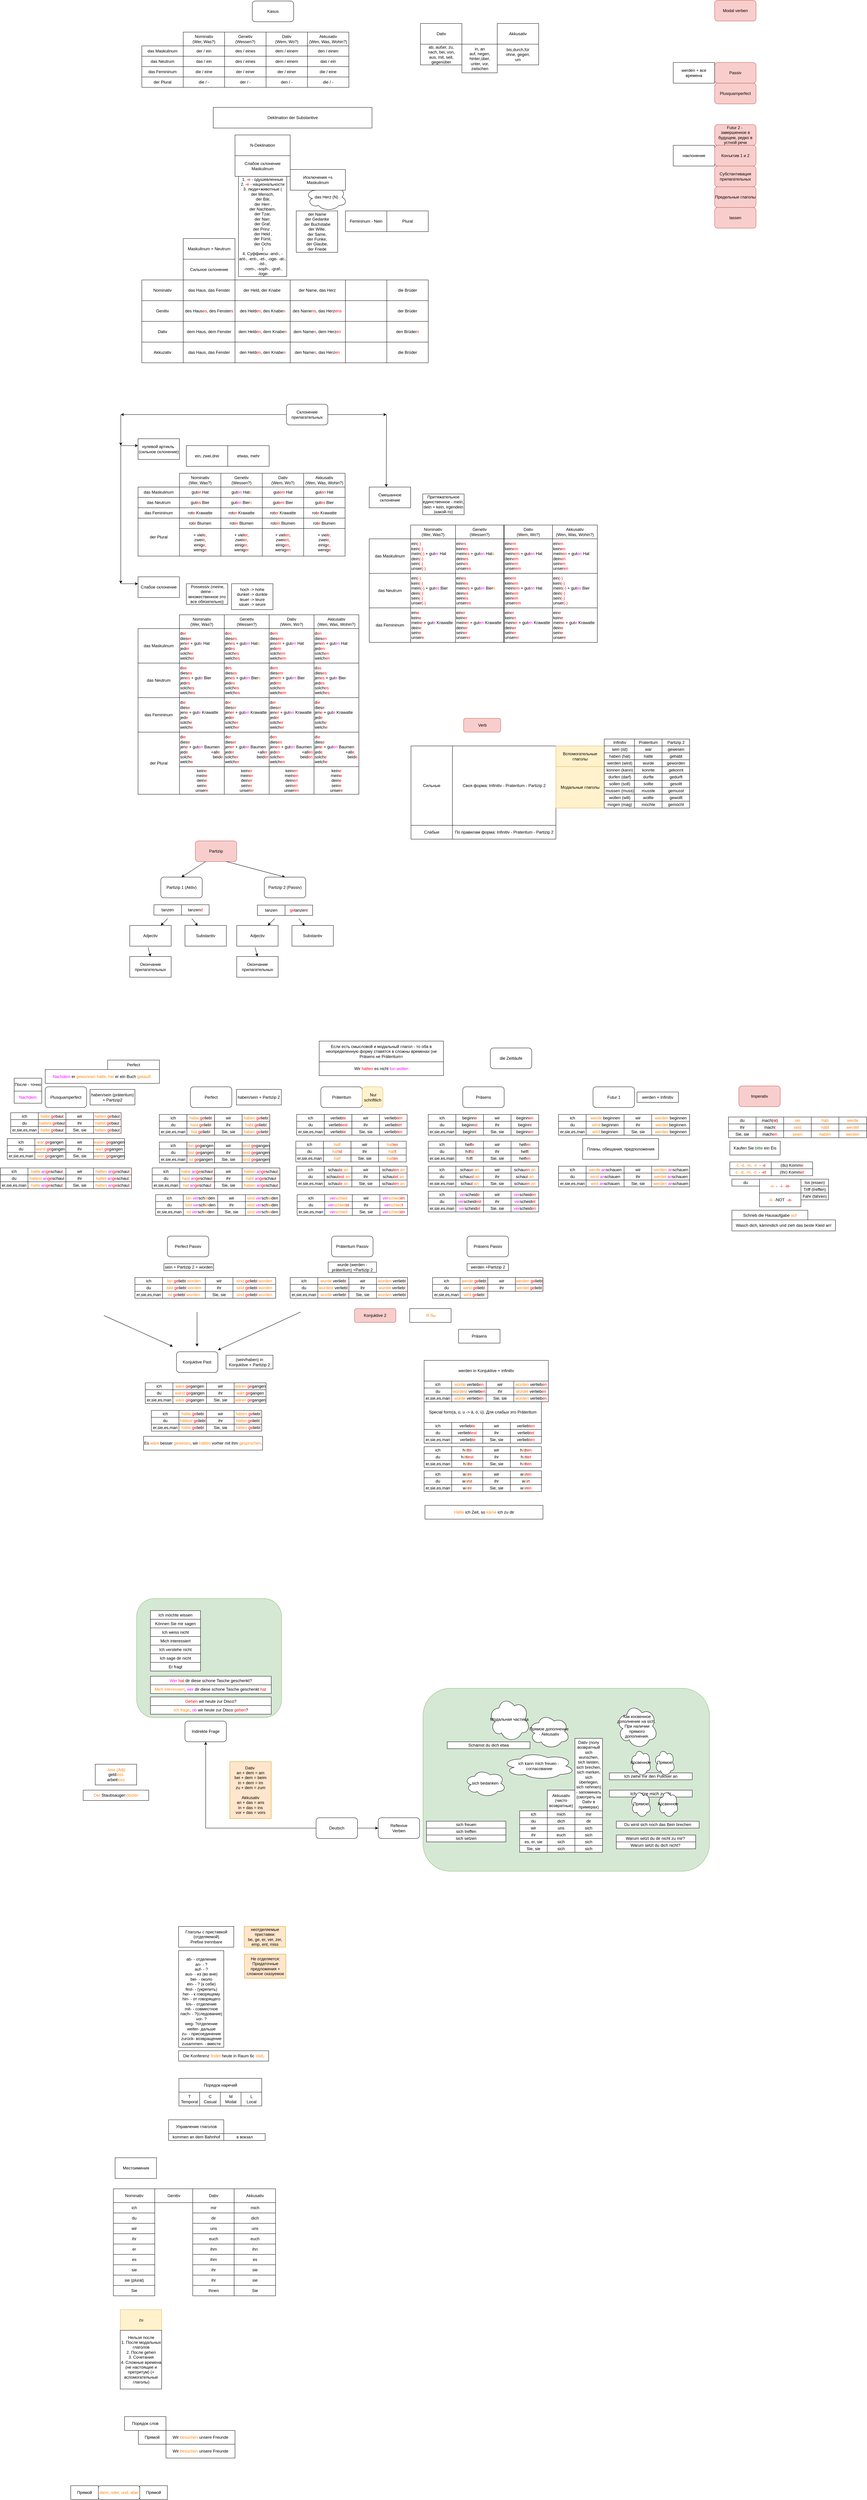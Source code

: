 <mxfile version="17.4.0" type="github">
  <diagram id="EZTNfT7H7rQ6OEC-MQ4e" name="Page-1">
    <mxGraphModel dx="2434" dy="3473" grid="1" gridSize="10" guides="1" tooltips="1" connect="1" arrows="1" fold="1" page="1" pageScale="1" pageWidth="827" pageHeight="1169" math="0" shadow="0">
      <root>
        <mxCell id="0" />
        <mxCell id="1" parent="0" />
        <mxCell id="IITHKmQAYOrfM8wcmcxm-1" value="" style="rounded=1;whiteSpace=wrap;html=1;fillColor=#d5e8d4;strokeColor=#82b366;" parent="1" vertex="1">
          <mxGeometry x="-1045" y="2750" width="420" height="345" as="geometry" />
        </mxCell>
        <mxCell id="IITHKmQAYOrfM8wcmcxm-2" value="" style="rounded=1;whiteSpace=wrap;html=1;fillColor=#d5e8d4;strokeColor=#82b366;" parent="1" vertex="1">
          <mxGeometry x="-215" y="3010" width="830" height="530" as="geometry" />
        </mxCell>
        <mxCell id="IITHKmQAYOrfM8wcmcxm-3" value="Deutsch" style="rounded=1;whiteSpace=wrap;html=1;" parent="1" vertex="1">
          <mxGeometry x="-525" y="3385" width="120" height="60" as="geometry" />
        </mxCell>
        <mxCell id="IITHKmQAYOrfM8wcmcxm-5" value="die Zeitläufe" style="rounded=1;whiteSpace=wrap;html=1;" parent="1" vertex="1">
          <mxGeometry x="-20" y="1155" width="120" height="60" as="geometry" />
        </mxCell>
        <mxCell id="IITHKmQAYOrfM8wcmcxm-12" value="Präsens" style="rounded=1;whiteSpace=wrap;html=1;" parent="1" vertex="1">
          <mxGeometry x="-100" y="1267.5" width="120" height="60" as="geometry" />
        </mxCell>
        <mxCell id="IITHKmQAYOrfM8wcmcxm-13" value="ich" style="rounded=0;whiteSpace=wrap;html=1;" parent="1" vertex="1">
          <mxGeometry x="-200" y="1347.5" width="80" height="20" as="geometry" />
        </mxCell>
        <mxCell id="IITHKmQAYOrfM8wcmcxm-14" value="du" style="rounded=0;whiteSpace=wrap;html=1;" parent="1" vertex="1">
          <mxGeometry x="-200" y="1367.5" width="80" height="20" as="geometry" />
        </mxCell>
        <mxCell id="IITHKmQAYOrfM8wcmcxm-15" value="beginn&lt;font color=&quot;#ff0000&quot;&gt;e&lt;/font&gt;" style="rounded=0;whiteSpace=wrap;html=1;" parent="1" vertex="1">
          <mxGeometry x="-120" y="1347.5" width="80" height="20" as="geometry" />
        </mxCell>
        <mxCell id="IITHKmQAYOrfM8wcmcxm-16" value="beginn&lt;font color=&quot;#ff0000&quot;&gt;st&lt;/font&gt;" style="rounded=0;whiteSpace=wrap;html=1;" parent="1" vertex="1">
          <mxGeometry x="-120" y="1367.5" width="80" height="20" as="geometry" />
        </mxCell>
        <mxCell id="IITHKmQAYOrfM8wcmcxm-17" value="wir" style="rounded=0;whiteSpace=wrap;html=1;" parent="1" vertex="1">
          <mxGeometry x="-40" y="1347.5" width="80" height="20" as="geometry" />
        </mxCell>
        <mxCell id="IITHKmQAYOrfM8wcmcxm-18" value="beginn&lt;font color=&quot;#ff0000&quot;&gt;en&lt;/font&gt;" style="rounded=0;whiteSpace=wrap;html=1;" parent="1" vertex="1">
          <mxGeometry x="40" y="1347.5" width="80" height="20" as="geometry" />
        </mxCell>
        <mxCell id="IITHKmQAYOrfM8wcmcxm-19" value="ihr" style="rounded=0;whiteSpace=wrap;html=1;" parent="1" vertex="1">
          <mxGeometry x="-40" y="1367.5" width="80" height="20" as="geometry" />
        </mxCell>
        <mxCell id="IITHKmQAYOrfM8wcmcxm-20" value="beginn&lt;font color=&quot;#ff0000&quot;&gt;t&lt;/font&gt;" style="rounded=0;whiteSpace=wrap;html=1;" parent="1" vertex="1">
          <mxGeometry x="40" y="1367.5" width="80" height="20" as="geometry" />
        </mxCell>
        <mxCell id="IITHKmQAYOrfM8wcmcxm-21" value="er,sie,es,man" style="rounded=0;whiteSpace=wrap;html=1;" parent="1" vertex="1">
          <mxGeometry x="-200" y="1387.5" width="80" height="20" as="geometry" />
        </mxCell>
        <mxCell id="IITHKmQAYOrfM8wcmcxm-22" value="beginn&lt;font color=&quot;#ff0000&quot;&gt;t&lt;/font&gt;" style="rounded=0;whiteSpace=wrap;html=1;" parent="1" vertex="1">
          <mxGeometry x="-120" y="1387.5" width="80" height="20" as="geometry" />
        </mxCell>
        <mxCell id="IITHKmQAYOrfM8wcmcxm-23" value="Sie, sie" style="rounded=0;whiteSpace=wrap;html=1;" parent="1" vertex="1">
          <mxGeometry x="-40" y="1387.5" width="80" height="20" as="geometry" />
        </mxCell>
        <mxCell id="IITHKmQAYOrfM8wcmcxm-24" value="beginn&lt;font color=&quot;#ff0000&quot;&gt;en&lt;/font&gt;" style="rounded=0;whiteSpace=wrap;html=1;" parent="1" vertex="1">
          <mxGeometry x="40" y="1387.5" width="80" height="20" as="geometry" />
        </mxCell>
        <mxCell id="IITHKmQAYOrfM8wcmcxm-25" value="Präteritum" style="rounded=1;whiteSpace=wrap;html=1;" parent="1" vertex="1">
          <mxGeometry x="-511.25" y="1267.5" width="120" height="60" as="geometry" />
        </mxCell>
        <mxCell id="IITHKmQAYOrfM8wcmcxm-26" value="ich" style="rounded=0;whiteSpace=wrap;html=1;" parent="1" vertex="1">
          <mxGeometry x="-581.25" y="1347.5" width="80" height="20" as="geometry" />
        </mxCell>
        <mxCell id="IITHKmQAYOrfM8wcmcxm-27" value="du" style="rounded=0;whiteSpace=wrap;html=1;" parent="1" vertex="1">
          <mxGeometry x="-581.25" y="1367.5" width="80" height="20" as="geometry" />
        </mxCell>
        <mxCell id="IITHKmQAYOrfM8wcmcxm-28" value="verlieb&lt;font color=&quot;#ff0000&quot;&gt;te&lt;/font&gt;" style="rounded=0;whiteSpace=wrap;html=1;" parent="1" vertex="1">
          <mxGeometry x="-501.25" y="1347.5" width="80" height="20" as="geometry" />
        </mxCell>
        <mxCell id="IITHKmQAYOrfM8wcmcxm-29" value="verlieb&lt;font color=&quot;#ff0000&quot;&gt;test&lt;/font&gt;" style="rounded=0;whiteSpace=wrap;html=1;" parent="1" vertex="1">
          <mxGeometry x="-501.25" y="1367.5" width="80" height="20" as="geometry" />
        </mxCell>
        <mxCell id="IITHKmQAYOrfM8wcmcxm-30" value="wir" style="rounded=0;whiteSpace=wrap;html=1;" parent="1" vertex="1">
          <mxGeometry x="-421.25" y="1347.5" width="80" height="20" as="geometry" />
        </mxCell>
        <mxCell id="IITHKmQAYOrfM8wcmcxm-31" value="verlieb&lt;font color=&quot;#ff0000&quot;&gt;ten&lt;/font&gt;" style="rounded=0;whiteSpace=wrap;html=1;" parent="1" vertex="1">
          <mxGeometry x="-341.25" y="1347.5" width="80" height="20" as="geometry" />
        </mxCell>
        <mxCell id="IITHKmQAYOrfM8wcmcxm-32" value="ihr" style="rounded=0;whiteSpace=wrap;html=1;" parent="1" vertex="1">
          <mxGeometry x="-421.25" y="1367.5" width="80" height="20" as="geometry" />
        </mxCell>
        <mxCell id="IITHKmQAYOrfM8wcmcxm-33" value="verlieb&lt;font color=&quot;#ff0000&quot;&gt;tet&lt;/font&gt;" style="rounded=0;whiteSpace=wrap;html=1;" parent="1" vertex="1">
          <mxGeometry x="-341.25" y="1367.5" width="80" height="20" as="geometry" />
        </mxCell>
        <mxCell id="IITHKmQAYOrfM8wcmcxm-34" value="er,sie,es,man" style="rounded=0;whiteSpace=wrap;html=1;" parent="1" vertex="1">
          <mxGeometry x="-581.25" y="1387.5" width="80" height="20" as="geometry" />
        </mxCell>
        <mxCell id="IITHKmQAYOrfM8wcmcxm-35" value="verlieb&lt;font color=&quot;#ff0000&quot;&gt;te&lt;/font&gt;" style="rounded=0;whiteSpace=wrap;html=1;" parent="1" vertex="1">
          <mxGeometry x="-501.25" y="1387.5" width="80" height="20" as="geometry" />
        </mxCell>
        <mxCell id="IITHKmQAYOrfM8wcmcxm-36" value="Sie, sie" style="rounded=0;whiteSpace=wrap;html=1;" parent="1" vertex="1">
          <mxGeometry x="-421.25" y="1387.5" width="80" height="20" as="geometry" />
        </mxCell>
        <mxCell id="IITHKmQAYOrfM8wcmcxm-37" value="verlieb&lt;font color=&quot;#ff0000&quot;&gt;ten&lt;/font&gt;" style="rounded=0;whiteSpace=wrap;html=1;" parent="1" vertex="1">
          <mxGeometry x="-341.25" y="1387.5" width="80" height="20" as="geometry" />
        </mxCell>
        <mxCell id="IITHKmQAYOrfM8wcmcxm-38" value="&lt;font color=&quot;#000000&quot;&gt;&amp;nbsp;Nur schriftlich&lt;/font&gt;" style="rounded=1;whiteSpace=wrap;html=1;fillColor=#fff2cc;strokeColor=#d6b656;" parent="1" vertex="1">
          <mxGeometry x="-391.25" y="1267.5" width="60" height="60" as="geometry" />
        </mxCell>
        <mxCell id="IITHKmQAYOrfM8wcmcxm-39" value="&lt;font color=&quot;#000000&quot;&gt;Reflexive&lt;br&gt;Verben&lt;/font&gt;" style="rounded=1;whiteSpace=wrap;html=1;fontColor=#FF0000;" parent="1" vertex="1">
          <mxGeometry x="-345" y="3385" width="120" height="60" as="geometry" />
        </mxCell>
        <mxCell id="IITHKmQAYOrfM8wcmcxm-40" value="" style="endArrow=classic;html=1;rounded=0;fontColor=#FF0000;exitX=1;exitY=0.5;exitDx=0;exitDy=0;entryX=0;entryY=0.5;entryDx=0;entryDy=0;" parent="1" source="IITHKmQAYOrfM8wcmcxm-3" target="IITHKmQAYOrfM8wcmcxm-39" edge="1">
          <mxGeometry width="50" height="50" relative="1" as="geometry">
            <mxPoint x="-305" y="3435" as="sourcePoint" />
            <mxPoint x="-255" y="3385" as="targetPoint" />
          </mxGeometry>
        </mxCell>
        <mxCell id="IITHKmQAYOrfM8wcmcxm-41" value="ich" style="rounded=0;whiteSpace=wrap;html=1;" parent="1" vertex="1">
          <mxGeometry x="65" y="3365" width="80" height="20" as="geometry" />
        </mxCell>
        <mxCell id="IITHKmQAYOrfM8wcmcxm-42" value="du" style="rounded=0;whiteSpace=wrap;html=1;" parent="1" vertex="1">
          <mxGeometry x="65" y="3385" width="80" height="20" as="geometry" />
        </mxCell>
        <mxCell id="IITHKmQAYOrfM8wcmcxm-43" value="wir" style="rounded=0;whiteSpace=wrap;html=1;" parent="1" vertex="1">
          <mxGeometry x="65" y="3405" width="80" height="20" as="geometry" />
        </mxCell>
        <mxCell id="IITHKmQAYOrfM8wcmcxm-44" value="ihr" style="rounded=0;whiteSpace=wrap;html=1;" parent="1" vertex="1">
          <mxGeometry x="65" y="3425" width="80" height="20" as="geometry" />
        </mxCell>
        <mxCell id="IITHKmQAYOrfM8wcmcxm-45" value="es, er, sie" style="rounded=0;whiteSpace=wrap;html=1;" parent="1" vertex="1">
          <mxGeometry x="65" y="3445" width="80" height="20" as="geometry" />
        </mxCell>
        <mxCell id="IITHKmQAYOrfM8wcmcxm-46" value="Sie, sie" style="rounded=0;whiteSpace=wrap;html=1;" parent="1" vertex="1">
          <mxGeometry x="65" y="3465" width="80" height="20" as="geometry" />
        </mxCell>
        <mxCell id="IITHKmQAYOrfM8wcmcxm-47" value="Akkusativ (чисто возвратные)" style="rounded=0;whiteSpace=wrap;html=1;" parent="1" vertex="1">
          <mxGeometry x="145" y="3305" width="80" height="60" as="geometry" />
        </mxCell>
        <mxCell id="IITHKmQAYOrfM8wcmcxm-48" value="Dativ (полу возвратный sich wunschen, sich laisten, sich brechen, sich merken,&lt;br&gt;sich überlegen, sich nehmen) - запоминать (смотреть на Dativ в примерах)" style="rounded=0;whiteSpace=wrap;html=1;" parent="1" vertex="1">
          <mxGeometry x="225" y="3155" width="80" height="210" as="geometry" />
        </mxCell>
        <mxCell id="IITHKmQAYOrfM8wcmcxm-49" value="mich&lt;span style=&quot;color: rgba(0 , 0 , 0 , 0) ; font-family: monospace ; font-size: 0px&quot;&gt;%3CmxGraphModel%3E%3Croot%3E%3CmxCell%20id%3D%220%22%2F%3E%3CmxCell%20id%3D%221%22%20parent%3D%220%22%2F%3E%3CmxCell%20id%3D%222%22%20value%3D%22ich%22%20style%3D%22rounded%3D0%3BwhiteSpace%3Dwrap%3Bhtml%3D1%3B%22%20vertex%3D%221%22%20parent%3D%221%22%3E%3CmxGeometry%20x%3D%22640%22%20y%3D%22400%22%20width%3D%2280%22%20height%3D%2220%22%20as%3D%22geometry%22%2F%3E%3C%2FmxCell%3E%3C%2Froot%3E%3C%2FmxGraphModel%3E&lt;/span&gt;" style="rounded=0;whiteSpace=wrap;html=1;" parent="1" vertex="1">
          <mxGeometry x="145" y="3365" width="80" height="20" as="geometry" />
        </mxCell>
        <mxCell id="IITHKmQAYOrfM8wcmcxm-50" value="sich" style="rounded=0;whiteSpace=wrap;html=1;" parent="1" vertex="1">
          <mxGeometry x="145" y="3465" width="80" height="20" as="geometry" />
        </mxCell>
        <mxCell id="IITHKmQAYOrfM8wcmcxm-51" value="sich" style="rounded=0;whiteSpace=wrap;html=1;" parent="1" vertex="1">
          <mxGeometry x="145" y="3445" width="80" height="20" as="geometry" />
        </mxCell>
        <mxCell id="IITHKmQAYOrfM8wcmcxm-52" value="sich" style="rounded=0;whiteSpace=wrap;html=1;" parent="1" vertex="1">
          <mxGeometry x="225" y="3465" width="80" height="20" as="geometry" />
        </mxCell>
        <mxCell id="IITHKmQAYOrfM8wcmcxm-53" value="sich" style="rounded=0;whiteSpace=wrap;html=1;" parent="1" vertex="1">
          <mxGeometry x="225" y="3445" width="80" height="20" as="geometry" />
        </mxCell>
        <mxCell id="IITHKmQAYOrfM8wcmcxm-54" value="sich" style="rounded=0;whiteSpace=wrap;html=1;" parent="1" vertex="1">
          <mxGeometry x="225" y="3425" width="80" height="20" as="geometry" />
        </mxCell>
        <mxCell id="IITHKmQAYOrfM8wcmcxm-55" value="sich" style="rounded=0;whiteSpace=wrap;html=1;" parent="1" vertex="1">
          <mxGeometry x="225" y="3405" width="80" height="20" as="geometry" />
        </mxCell>
        <mxCell id="IITHKmQAYOrfM8wcmcxm-56" value="dir" style="rounded=0;whiteSpace=wrap;html=1;" parent="1" vertex="1">
          <mxGeometry x="225" y="3385" width="80" height="20" as="geometry" />
        </mxCell>
        <mxCell id="IITHKmQAYOrfM8wcmcxm-57" value="mir" style="rounded=0;whiteSpace=wrap;html=1;" parent="1" vertex="1">
          <mxGeometry x="225" y="3365" width="80" height="20" as="geometry" />
        </mxCell>
        <mxCell id="IITHKmQAYOrfM8wcmcxm-58" value="euch" style="rounded=0;whiteSpace=wrap;html=1;" parent="1" vertex="1">
          <mxGeometry x="145" y="3425" width="80" height="20" as="geometry" />
        </mxCell>
        <mxCell id="IITHKmQAYOrfM8wcmcxm-59" value="uns" style="rounded=0;whiteSpace=wrap;html=1;" parent="1" vertex="1">
          <mxGeometry x="145" y="3405" width="80" height="20" as="geometry" />
        </mxCell>
        <mxCell id="IITHKmQAYOrfM8wcmcxm-60" value="dich" style="rounded=0;whiteSpace=wrap;html=1;" parent="1" vertex="1">
          <mxGeometry x="145" y="3385" width="80" height="20" as="geometry" />
        </mxCell>
        <mxCell id="IITHKmQAYOrfM8wcmcxm-61" value="Warum setzt du dir nicht zu mir?&amp;nbsp;" style="rounded=0;whiteSpace=wrap;html=1;fontColor=#000000;" parent="1" vertex="1">
          <mxGeometry x="345" y="3435" width="230" height="20" as="geometry" />
        </mxCell>
        <mxCell id="IITHKmQAYOrfM8wcmcxm-62" value="Warum setzt du dich nicht?&amp;nbsp;" style="rounded=0;whiteSpace=wrap;html=1;fontColor=#000000;" parent="1" vertex="1">
          <mxGeometry x="345" y="3455" width="230" height="20" as="geometry" />
        </mxCell>
        <mxCell id="IITHKmQAYOrfM8wcmcxm-63" value="sich freuen" style="rounded=0;whiteSpace=wrap;html=1;fontColor=#000000;" parent="1" vertex="1">
          <mxGeometry x="-205" y="3395" width="230" height="20" as="geometry" />
        </mxCell>
        <mxCell id="IITHKmQAYOrfM8wcmcxm-64" value="sich treffen" style="rounded=0;whiteSpace=wrap;html=1;fontColor=#000000;" parent="1" vertex="1">
          <mxGeometry x="-205" y="3415" width="230" height="20" as="geometry" />
        </mxCell>
        <mxCell id="IITHKmQAYOrfM8wcmcxm-65" value="Du wirst sich noch das Bein brechen" style="rounded=0;whiteSpace=wrap;html=1;fontColor=#000000;" parent="1" vertex="1">
          <mxGeometry x="345" y="3395" width="240" height="20" as="geometry" />
        </mxCell>
        <mxCell id="IITHKmQAYOrfM8wcmcxm-67" value="ich kann mich freuen -&lt;br&gt;&amp;nbsp;согласование" style="ellipse;shape=cloud;whiteSpace=wrap;html=1;fontColor=#000000;" parent="1" vertex="1">
          <mxGeometry x="15" y="3195" width="210" height="80" as="geometry" />
        </mxCell>
        <mxCell id="IITHKmQAYOrfM8wcmcxm-68" value="sich bedanken" style="ellipse;shape=cloud;whiteSpace=wrap;html=1;fontColor=#000000;" parent="1" vertex="1">
          <mxGeometry x="-95" y="3245" width="120" height="80" as="geometry" />
        </mxCell>
        <mxCell id="IITHKmQAYOrfM8wcmcxm-69" value="sich setzen" style="rounded=0;whiteSpace=wrap;html=1;fontColor=#000000;" parent="1" vertex="1">
          <mxGeometry x="-205" y="3435" width="230" height="20" as="geometry" />
        </mxCell>
        <mxCell id="IITHKmQAYOrfM8wcmcxm-70" value="Как косвенноe дополнение на sich.&amp;nbsp; При наличии прямого дополнения." style="ellipse;shape=cloud;whiteSpace=wrap;html=1;fontColor=#000000;" parent="1" vertex="1">
          <mxGeometry x="345" y="3055" width="120" height="130" as="geometry" />
        </mxCell>
        <mxCell id="IITHKmQAYOrfM8wcmcxm-71" value="Прямое дополнение - Akkusativ" style="ellipse;shape=cloud;whiteSpace=wrap;html=1;fontColor=#000000;" parent="1" vertex="1">
          <mxGeometry x="90" y="3085" width="120" height="100" as="geometry" />
        </mxCell>
        <mxCell id="IITHKmQAYOrfM8wcmcxm-72" value="Ich ziehe mir den Pullover an" style="rounded=0;whiteSpace=wrap;html=1;fontColor=#000000;" parent="1" vertex="1">
          <mxGeometry x="325" y="3255" width="240" height="20" as="geometry" />
        </mxCell>
        <mxCell id="IITHKmQAYOrfM8wcmcxm-73" value="&lt;div style=&quot;text-align: left&quot;&gt;&lt;span style=&quot;font-size: 13px ; background-color: rgb(255 , 255 , 255)&quot;&gt;Ich setze mich zu dir&lt;/span&gt;&lt;/div&gt;" style="rounded=0;whiteSpace=wrap;html=1;fontColor=#000000;" parent="1" vertex="1">
          <mxGeometry x="325" y="3305" width="240" height="20" as="geometry" />
        </mxCell>
        <mxCell id="IITHKmQAYOrfM8wcmcxm-74" value="Прямое" style="ellipse;shape=cloud;whiteSpace=wrap;html=1;fontColor=#000000;" parent="1" vertex="1">
          <mxGeometry x="386" y="3305" width="60" height="80" as="geometry" />
        </mxCell>
        <mxCell id="IITHKmQAYOrfM8wcmcxm-75" value="Прямое" style="ellipse;shape=cloud;whiteSpace=wrap;html=1;fontColor=#000000;" parent="1" vertex="1">
          <mxGeometry x="455" y="3185" width="60" height="80" as="geometry" />
        </mxCell>
        <mxCell id="IITHKmQAYOrfM8wcmcxm-76" value="Косвенное" style="ellipse;shape=cloud;whiteSpace=wrap;html=1;fontColor=#000000;" parent="1" vertex="1">
          <mxGeometry x="465" y="3305" width="60" height="80" as="geometry" />
        </mxCell>
        <mxCell id="IITHKmQAYOrfM8wcmcxm-77" value="Косвенное" style="ellipse;shape=cloud;whiteSpace=wrap;html=1;fontColor=#000000;" parent="1" vertex="1">
          <mxGeometry x="386" y="3185" width="60" height="80" as="geometry" />
        </mxCell>
        <mxCell id="IITHKmQAYOrfM8wcmcxm-78" value="Schämst du dich etwa" style="rounded=0;whiteSpace=wrap;html=1;fontColor=#000000;" parent="1" vertex="1">
          <mxGeometry x="-145" y="3165" width="240" height="20" as="geometry" />
        </mxCell>
        <mxCell id="IITHKmQAYOrfM8wcmcxm-79" value="Модальная частица" style="ellipse;shape=cloud;whiteSpace=wrap;html=1;fontColor=#000000;" parent="1" vertex="1">
          <mxGeometry x="-25" y="3035" width="120" height="130" as="geometry" />
        </mxCell>
        <mxCell id="IITHKmQAYOrfM8wcmcxm-80" value="Indirekte Frage" style="rounded=1;whiteSpace=wrap;html=1;" parent="1" vertex="1">
          <mxGeometry x="-905" y="3105" width="120" height="60" as="geometry" />
        </mxCell>
        <mxCell id="IITHKmQAYOrfM8wcmcxm-81" value="" style="endArrow=classic;html=1;rounded=0;exitX=0;exitY=0.5;exitDx=0;exitDy=0;entryX=0.5;entryY=1;entryDx=0;entryDy=0;" parent="1" source="IITHKmQAYOrfM8wcmcxm-3" target="IITHKmQAYOrfM8wcmcxm-80" edge="1">
          <mxGeometry width="50" height="50" relative="1" as="geometry">
            <mxPoint x="-695" y="3305" as="sourcePoint" />
            <mxPoint x="-645" y="3255" as="targetPoint" />
            <Array as="points">
              <mxPoint x="-845" y="3415" />
            </Array>
          </mxGeometry>
        </mxCell>
        <mxCell id="IITHKmQAYOrfM8wcmcxm-82" value="&lt;font color=&quot;#ff8000&quot;&gt;Mich interessiert&lt;/font&gt;, &lt;font color=&quot;#ff00ff&quot;&gt;wer &lt;/font&gt;dir diese schone Tasche geschenkt &lt;font color=&quot;#ff0000&quot;&gt;hat&amp;nbsp;&lt;/font&gt;" style="rounded=0;whiteSpace=wrap;html=1;" parent="1" vertex="1">
          <mxGeometry x="-1005" y="3000" width="350" height="25" as="geometry" />
        </mxCell>
        <mxCell id="IITHKmQAYOrfM8wcmcxm-83" value="&lt;font color=&quot;#ff00ff&quot;&gt;Wer&lt;/font&gt; &lt;font color=&quot;#ff0000&quot;&gt;hat &lt;/font&gt;dir diese schone Tasche geschenkt?" style="rounded=0;whiteSpace=wrap;html=1;" parent="1" vertex="1">
          <mxGeometry x="-1005" y="2975" width="350" height="25" as="geometry" />
        </mxCell>
        <mxCell id="IITHKmQAYOrfM8wcmcxm-84" value="&lt;font color=&quot;#ff0000&quot;&gt;Gehen &lt;/font&gt;wir heute zur Disco?" style="rounded=0;whiteSpace=wrap;html=1;" parent="1" vertex="1">
          <mxGeometry x="-1005" y="3035" width="350" height="25" as="geometry" />
        </mxCell>
        <mxCell id="IITHKmQAYOrfM8wcmcxm-85" value="&lt;font color=&quot;#ff8000&quot;&gt;Ich frage&lt;/font&gt;, &lt;font color=&quot;#ff00ff&quot;&gt;ob &lt;/font&gt;wir heute zur Disco &lt;font color=&quot;#ff0000&quot;&gt;gehen&lt;/font&gt;?" style="rounded=0;whiteSpace=wrap;html=1;" parent="1" vertex="1">
          <mxGeometry x="-1005" y="3060" width="350" height="25" as="geometry" />
        </mxCell>
        <mxCell id="IITHKmQAYOrfM8wcmcxm-86" value="Ich möchte wissen" style="rounded=0;whiteSpace=wrap;html=1;" parent="1" vertex="1">
          <mxGeometry x="-1005" y="2785" width="145" height="25" as="geometry" />
        </mxCell>
        <mxCell id="IITHKmQAYOrfM8wcmcxm-87" value="Können Sie mir sagen" style="rounded=0;whiteSpace=wrap;html=1;" parent="1" vertex="1">
          <mxGeometry x="-1005" y="2810" width="145" height="25" as="geometry" />
        </mxCell>
        <mxCell id="IITHKmQAYOrfM8wcmcxm-88" value="Ich weiss nicht" style="rounded=0;whiteSpace=wrap;html=1;" parent="1" vertex="1">
          <mxGeometry x="-1005" y="2835" width="145" height="25" as="geometry" />
        </mxCell>
        <mxCell id="IITHKmQAYOrfM8wcmcxm-89" value="Mich interessiert" style="rounded=0;whiteSpace=wrap;html=1;" parent="1" vertex="1">
          <mxGeometry x="-1005" y="2860" width="145" height="25" as="geometry" />
        </mxCell>
        <mxCell id="IITHKmQAYOrfM8wcmcxm-90" value="Ich verstehe nicht" style="rounded=0;whiteSpace=wrap;html=1;" parent="1" vertex="1">
          <mxGeometry x="-1005" y="2885" width="145" height="25" as="geometry" />
        </mxCell>
        <mxCell id="IITHKmQAYOrfM8wcmcxm-91" value="Ich sage dir nicht" style="rounded=0;whiteSpace=wrap;html=1;" parent="1" vertex="1">
          <mxGeometry x="-1005" y="2910" width="145" height="25" as="geometry" />
        </mxCell>
        <mxCell id="IITHKmQAYOrfM8wcmcxm-92" value="Er fragt" style="rounded=0;whiteSpace=wrap;html=1;" parent="1" vertex="1">
          <mxGeometry x="-1005" y="2935" width="145" height="25" as="geometry" />
        </mxCell>
        <mxCell id="IITHKmQAYOrfM8wcmcxm-93" value="Perfect" style="rounded=1;whiteSpace=wrap;html=1;" parent="1" vertex="1">
          <mxGeometry x="-889.25" y="1267.5" width="120" height="60" as="geometry" />
        </mxCell>
        <mxCell id="IITHKmQAYOrfM8wcmcxm-94" value="ich" style="rounded=0;whiteSpace=wrap;html=1;" parent="1" vertex="1">
          <mxGeometry x="-979.25" y="1347.5" width="80" height="20" as="geometry" />
        </mxCell>
        <mxCell id="IITHKmQAYOrfM8wcmcxm-95" value="du" style="rounded=0;whiteSpace=wrap;html=1;" parent="1" vertex="1">
          <mxGeometry x="-979.25" y="1367.5" width="80" height="20" as="geometry" />
        </mxCell>
        <mxCell id="IITHKmQAYOrfM8wcmcxm-96" value="&lt;font color=&quot;#ff8000&quot;&gt;habe&lt;/font&gt; &lt;font color=&quot;#ff0000&quot;&gt;ge&lt;/font&gt;lieb&lt;font color=&quot;#ff0000&quot;&gt;t&lt;/font&gt;" style="rounded=0;whiteSpace=wrap;html=1;" parent="1" vertex="1">
          <mxGeometry x="-899.25" y="1347.5" width="80" height="20" as="geometry" />
        </mxCell>
        <mxCell id="IITHKmQAYOrfM8wcmcxm-97" value="wir" style="rounded=0;whiteSpace=wrap;html=1;" parent="1" vertex="1">
          <mxGeometry x="-819.25" y="1347.5" width="80" height="20" as="geometry" />
        </mxCell>
        <mxCell id="IITHKmQAYOrfM8wcmcxm-98" value="ihr" style="rounded=0;whiteSpace=wrap;html=1;" parent="1" vertex="1">
          <mxGeometry x="-819.25" y="1367.5" width="80" height="20" as="geometry" />
        </mxCell>
        <mxCell id="IITHKmQAYOrfM8wcmcxm-99" value="er,sie,es,man" style="rounded=0;whiteSpace=wrap;html=1;" parent="1" vertex="1">
          <mxGeometry x="-979.25" y="1387.5" width="80" height="20" as="geometry" />
        </mxCell>
        <mxCell id="IITHKmQAYOrfM8wcmcxm-100" value="Sie, sie" style="rounded=0;whiteSpace=wrap;html=1;" parent="1" vertex="1">
          <mxGeometry x="-819.25" y="1387.5" width="80" height="20" as="geometry" />
        </mxCell>
        <mxCell id="IITHKmQAYOrfM8wcmcxm-101" value="&lt;font color=&quot;#ff8000&quot;&gt;haben&lt;/font&gt; &lt;font color=&quot;#ff0000&quot;&gt;ge&lt;/font&gt;lieb&lt;font color=&quot;#ff0000&quot;&gt;t&lt;/font&gt;" style="rounded=0;whiteSpace=wrap;html=1;" parent="1" vertex="1">
          <mxGeometry x="-739.25" y="1347.5" width="80" height="20" as="geometry" />
        </mxCell>
        <mxCell id="IITHKmQAYOrfM8wcmcxm-102" value="&lt;font color=&quot;#ff8000&quot;&gt;haben&lt;/font&gt; &lt;font color=&quot;#ff0000&quot;&gt;ge&lt;/font&gt;lieb&lt;font color=&quot;#ff0000&quot;&gt;t&lt;/font&gt;" style="rounded=0;whiteSpace=wrap;html=1;" parent="1" vertex="1">
          <mxGeometry x="-739.25" y="1387.5" width="80" height="20" as="geometry" />
        </mxCell>
        <mxCell id="IITHKmQAYOrfM8wcmcxm-103" value="&lt;font color=&quot;#ff8000&quot;&gt;habt&lt;/font&gt;&amp;nbsp;&lt;font color=&quot;#ff0000&quot;&gt;ge&lt;/font&gt;lieb&lt;font color=&quot;#ff0000&quot;&gt;t&lt;/font&gt;" style="rounded=0;whiteSpace=wrap;html=1;" parent="1" vertex="1">
          <mxGeometry x="-739.25" y="1367.5" width="80" height="20" as="geometry" />
        </mxCell>
        <mxCell id="IITHKmQAYOrfM8wcmcxm-104" value="&lt;font color=&quot;#ff8000&quot;&gt;hast&lt;/font&gt;&amp;nbsp;&lt;font color=&quot;#ff0000&quot;&gt;ge&lt;/font&gt;lieb&lt;font color=&quot;#ff0000&quot;&gt;t&lt;/font&gt;" style="rounded=0;whiteSpace=wrap;html=1;" parent="1" vertex="1">
          <mxGeometry x="-899.25" y="1367.5" width="80" height="20" as="geometry" />
        </mxCell>
        <mxCell id="IITHKmQAYOrfM8wcmcxm-105" value="&lt;font color=&quot;#ff8000&quot;&gt;hat&lt;/font&gt;&amp;nbsp;&lt;font color=&quot;#ff0000&quot;&gt;ge&lt;/font&gt;lieb&lt;font color=&quot;#ff0000&quot;&gt;t&lt;/font&gt;" style="rounded=0;whiteSpace=wrap;html=1;" parent="1" vertex="1">
          <mxGeometry x="-899.25" y="1387.5" width="80" height="20" as="geometry" />
        </mxCell>
        <mxCell id="IITHKmQAYOrfM8wcmcxm-106" value="ich" style="rounded=0;whiteSpace=wrap;html=1;" parent="1" vertex="1">
          <mxGeometry x="-979.25" y="1427.5" width="80" height="20" as="geometry" />
        </mxCell>
        <mxCell id="IITHKmQAYOrfM8wcmcxm-107" value="du" style="rounded=0;whiteSpace=wrap;html=1;" parent="1" vertex="1">
          <mxGeometry x="-979.25" y="1447.5" width="80" height="20" as="geometry" />
        </mxCell>
        <mxCell id="IITHKmQAYOrfM8wcmcxm-108" value="&lt;font color=&quot;#ff8000&quot;&gt;bin&lt;/font&gt;&amp;nbsp;&lt;font color=&quot;#ff0000&quot;&gt;ge&lt;/font&gt;gangen" style="rounded=0;whiteSpace=wrap;html=1;" parent="1" vertex="1">
          <mxGeometry x="-899.25" y="1427.5" width="80" height="20" as="geometry" />
        </mxCell>
        <mxCell id="IITHKmQAYOrfM8wcmcxm-109" value="wir" style="rounded=0;whiteSpace=wrap;html=1;" parent="1" vertex="1">
          <mxGeometry x="-819.25" y="1427.5" width="80" height="20" as="geometry" />
        </mxCell>
        <mxCell id="IITHKmQAYOrfM8wcmcxm-110" value="ihr" style="rounded=0;whiteSpace=wrap;html=1;" parent="1" vertex="1">
          <mxGeometry x="-819.25" y="1447.5" width="80" height="20" as="geometry" />
        </mxCell>
        <mxCell id="IITHKmQAYOrfM8wcmcxm-111" value="er,sie,es,man" style="rounded=0;whiteSpace=wrap;html=1;" parent="1" vertex="1">
          <mxGeometry x="-979.25" y="1467.5" width="80" height="20" as="geometry" />
        </mxCell>
        <mxCell id="IITHKmQAYOrfM8wcmcxm-112" value="Sie, sie" style="rounded=0;whiteSpace=wrap;html=1;" parent="1" vertex="1">
          <mxGeometry x="-819.25" y="1467.5" width="80" height="20" as="geometry" />
        </mxCell>
        <mxCell id="IITHKmQAYOrfM8wcmcxm-113" value="&lt;font color=&quot;#ff8000&quot;&gt;bist&lt;/font&gt;&amp;nbsp;&lt;font color=&quot;#ff0000&quot;&gt;ge&lt;/font&gt;gangen" style="rounded=0;whiteSpace=wrap;html=1;" parent="1" vertex="1">
          <mxGeometry x="-899.25" y="1447.5" width="80" height="20" as="geometry" />
        </mxCell>
        <mxCell id="IITHKmQAYOrfM8wcmcxm-114" value="&lt;font color=&quot;#ff8000&quot;&gt;ist&lt;/font&gt;&amp;nbsp;&lt;font color=&quot;#ff0000&quot;&gt;ge&lt;/font&gt;gangen" style="rounded=0;whiteSpace=wrap;html=1;" parent="1" vertex="1">
          <mxGeometry x="-899.25" y="1467.5" width="80" height="20" as="geometry" />
        </mxCell>
        <mxCell id="IITHKmQAYOrfM8wcmcxm-115" value="&lt;font color=&quot;#ff8000&quot;&gt;sind&lt;/font&gt;&amp;nbsp;&lt;font color=&quot;#ff0000&quot;&gt;ge&lt;/font&gt;gangen" style="rounded=0;whiteSpace=wrap;html=1;" parent="1" vertex="1">
          <mxGeometry x="-739.25" y="1427.5" width="80" height="20" as="geometry" />
        </mxCell>
        <mxCell id="IITHKmQAYOrfM8wcmcxm-116" value="&lt;font color=&quot;#ff8000&quot;&gt;seid&lt;/font&gt;&amp;nbsp;&lt;font color=&quot;#ff0000&quot;&gt;ge&lt;/font&gt;gangen" style="rounded=0;whiteSpace=wrap;html=1;" parent="1" vertex="1">
          <mxGeometry x="-739.25" y="1447.5" width="80" height="20" as="geometry" />
        </mxCell>
        <mxCell id="IITHKmQAYOrfM8wcmcxm-117" value="&lt;font color=&quot;#ff8000&quot;&gt;sind&lt;/font&gt;&amp;nbsp;&lt;font color=&quot;#ff0000&quot;&gt;ge&lt;/font&gt;gangen" style="rounded=0;whiteSpace=wrap;html=1;" parent="1" vertex="1">
          <mxGeometry x="-739.25" y="1467.5" width="80" height="20" as="geometry" />
        </mxCell>
        <mxCell id="IITHKmQAYOrfM8wcmcxm-118" value="Der &lt;font color=&quot;#000000&quot;&gt;Staubsauger&lt;/font&gt;roboter" style="rounded=0;whiteSpace=wrap;html=1;fontColor=#FF8000;" parent="1" vertex="1">
          <mxGeometry x="-1200" y="3305" width="190" height="30" as="geometry" />
        </mxCell>
        <mxCell id="IITHKmQAYOrfM8wcmcxm-119" value="-loss (Adj)&lt;br&gt;&lt;font color=&quot;#000000&quot;&gt;geld&lt;/font&gt;loss&lt;br&gt;&lt;font color=&quot;#000000&quot;&gt;arbeit&lt;/font&gt;loss" style="rounded=0;whiteSpace=wrap;html=1;fontColor=#FF8000;" parent="1" vertex="1">
          <mxGeometry x="-1165" y="3230" width="120" height="60" as="geometry" />
        </mxCell>
        <mxCell id="IITHKmQAYOrfM8wcmcxm-120" value="Kasus" style="rounded=1;whiteSpace=wrap;html=1;" parent="1" vertex="1">
          <mxGeometry x="-710" y="-1878" width="120" height="60" as="geometry" />
        </mxCell>
        <mxCell id="IITHKmQAYOrfM8wcmcxm-124" value="das Maskulinum" style="rounded=0;whiteSpace=wrap;html=1;" parent="1" vertex="1">
          <mxGeometry x="-1030" y="-1748" width="120" height="30" as="geometry" />
        </mxCell>
        <mxCell id="IITHKmQAYOrfM8wcmcxm-125" value="das Femininum" style="rounded=0;whiteSpace=wrap;html=1;" parent="1" vertex="1">
          <mxGeometry x="-1030" y="-1688" width="120" height="30" as="geometry" />
        </mxCell>
        <mxCell id="IITHKmQAYOrfM8wcmcxm-126" value="das Neutrum" style="rounded=0;whiteSpace=wrap;html=1;" parent="1" vertex="1">
          <mxGeometry x="-1030" y="-1718" width="120" height="30" as="geometry" />
        </mxCell>
        <mxCell id="IITHKmQAYOrfM8wcmcxm-127" value="der Plural" style="rounded=0;whiteSpace=wrap;html=1;" parent="1" vertex="1">
          <mxGeometry x="-1030" y="-1658" width="120" height="30" as="geometry" />
        </mxCell>
        <mxCell id="IITHKmQAYOrfM8wcmcxm-128" value="Nominativ&lt;br&gt;(Wer, Was?)" style="rounded=0;whiteSpace=wrap;html=1;" parent="1" vertex="1">
          <mxGeometry x="-910" y="-1788" width="120" height="40" as="geometry" />
        </mxCell>
        <mxCell id="IITHKmQAYOrfM8wcmcxm-129" value="der / ein" style="rounded=0;whiteSpace=wrap;html=1;" parent="1" vertex="1">
          <mxGeometry x="-910" y="-1748" width="120" height="30" as="geometry" />
        </mxCell>
        <mxCell id="IITHKmQAYOrfM8wcmcxm-130" value="das / ein" style="rounded=0;whiteSpace=wrap;html=1;" parent="1" vertex="1">
          <mxGeometry x="-910" y="-1718" width="120" height="30" as="geometry" />
        </mxCell>
        <mxCell id="IITHKmQAYOrfM8wcmcxm-131" value="die / eine" style="rounded=0;whiteSpace=wrap;html=1;" parent="1" vertex="1">
          <mxGeometry x="-910" y="-1688" width="120" height="30" as="geometry" />
        </mxCell>
        <mxCell id="IITHKmQAYOrfM8wcmcxm-132" value="die / -" style="rounded=0;whiteSpace=wrap;html=1;" parent="1" vertex="1">
          <mxGeometry x="-910" y="-1658" width="120" height="30" as="geometry" />
        </mxCell>
        <mxCell id="IITHKmQAYOrfM8wcmcxm-133" value="Genetiv&lt;br&gt;(Wessen?)" style="rounded=0;whiteSpace=wrap;html=1;" parent="1" vertex="1">
          <mxGeometry x="-790" y="-1788" width="120" height="40" as="geometry" />
        </mxCell>
        <mxCell id="IITHKmQAYOrfM8wcmcxm-134" value="des / eines" style="rounded=0;whiteSpace=wrap;html=1;" parent="1" vertex="1">
          <mxGeometry x="-790" y="-1748" width="120" height="30" as="geometry" />
        </mxCell>
        <mxCell id="IITHKmQAYOrfM8wcmcxm-135" value="des / eines" style="rounded=0;whiteSpace=wrap;html=1;" parent="1" vertex="1">
          <mxGeometry x="-790" y="-1718" width="120" height="30" as="geometry" />
        </mxCell>
        <mxCell id="IITHKmQAYOrfM8wcmcxm-136" value="der / einer" style="rounded=0;whiteSpace=wrap;html=1;" parent="1" vertex="1">
          <mxGeometry x="-790" y="-1688" width="120" height="30" as="geometry" />
        </mxCell>
        <mxCell id="IITHKmQAYOrfM8wcmcxm-137" value="der / -" style="rounded=0;whiteSpace=wrap;html=1;" parent="1" vertex="1">
          <mxGeometry x="-790" y="-1658" width="120" height="30" as="geometry" />
        </mxCell>
        <mxCell id="IITHKmQAYOrfM8wcmcxm-138" value="Dativ&lt;br&gt;(Wem, Wo?)" style="rounded=0;whiteSpace=wrap;html=1;" parent="1" vertex="1">
          <mxGeometry x="-670" y="-1788" width="120" height="40" as="geometry" />
        </mxCell>
        <mxCell id="IITHKmQAYOrfM8wcmcxm-139" value="dem / einem" style="rounded=0;whiteSpace=wrap;html=1;" parent="1" vertex="1">
          <mxGeometry x="-670" y="-1748" width="120" height="30" as="geometry" />
        </mxCell>
        <mxCell id="IITHKmQAYOrfM8wcmcxm-140" value="dem / einem" style="rounded=0;whiteSpace=wrap;html=1;" parent="1" vertex="1">
          <mxGeometry x="-670" y="-1718" width="120" height="30" as="geometry" />
        </mxCell>
        <mxCell id="IITHKmQAYOrfM8wcmcxm-141" value="der / einer" style="rounded=0;whiteSpace=wrap;html=1;" parent="1" vertex="1">
          <mxGeometry x="-670" y="-1688" width="120" height="30" as="geometry" />
        </mxCell>
        <mxCell id="IITHKmQAYOrfM8wcmcxm-142" value="den / -" style="rounded=0;whiteSpace=wrap;html=1;" parent="1" vertex="1">
          <mxGeometry x="-670" y="-1658" width="120" height="30" as="geometry" />
        </mxCell>
        <mxCell id="IITHKmQAYOrfM8wcmcxm-143" value="Akkusativ&lt;br&gt;(Wen, Was, Wohin?)" style="rounded=0;whiteSpace=wrap;html=1;" parent="1" vertex="1">
          <mxGeometry x="-550" y="-1788" width="120" height="40" as="geometry" />
        </mxCell>
        <mxCell id="IITHKmQAYOrfM8wcmcxm-144" value="den / einen" style="rounded=0;whiteSpace=wrap;html=1;" parent="1" vertex="1">
          <mxGeometry x="-550" y="-1748" width="120" height="30" as="geometry" />
        </mxCell>
        <mxCell id="IITHKmQAYOrfM8wcmcxm-145" value="das / ein" style="rounded=0;whiteSpace=wrap;html=1;" parent="1" vertex="1">
          <mxGeometry x="-550" y="-1718" width="120" height="30" as="geometry" />
        </mxCell>
        <mxCell id="IITHKmQAYOrfM8wcmcxm-146" value="die / eine" style="rounded=0;whiteSpace=wrap;html=1;" parent="1" vertex="1">
          <mxGeometry x="-550" y="-1688" width="120" height="30" as="geometry" />
        </mxCell>
        <mxCell id="IITHKmQAYOrfM8wcmcxm-147" value="die / -" style="rounded=0;whiteSpace=wrap;html=1;" parent="1" vertex="1">
          <mxGeometry x="-550" y="-1658" width="120" height="30" as="geometry" />
        </mxCell>
        <mxCell id="IITHKmQAYOrfM8wcmcxm-149" value="Passiv" style="rounded=1;whiteSpace=wrap;html=1;fillColor=#f8cecc;strokeColor=#b85450;" parent="1" vertex="1">
          <mxGeometry x="630" y="-1700" width="120" height="60" as="geometry" />
        </mxCell>
        <mxCell id="IITHKmQAYOrfM8wcmcxm-150" value="Plusquamperfect" style="rounded=1;whiteSpace=wrap;html=1;fillColor=#f8cecc;strokeColor=#b85450;" parent="1" vertex="1">
          <mxGeometry x="630" y="-1640" width="120" height="60" as="geometry" />
        </mxCell>
        <mxCell id="IITHKmQAYOrfM8wcmcxm-151" value="Imperativ" style="rounded=1;whiteSpace=wrap;html=1;fillColor=#f8cecc;strokeColor=#b85450;" parent="1" vertex="1">
          <mxGeometry x="700" y="1265" width="120" height="60" as="geometry" />
        </mxCell>
        <mxCell id="IITHKmQAYOrfM8wcmcxm-152" value="Futur 1" style="rounded=1;whiteSpace=wrap;html=1;" parent="1" vertex="1">
          <mxGeometry x="277.5" y="1267.5" width="120" height="60" as="geometry" />
        </mxCell>
        <mxCell id="IITHKmQAYOrfM8wcmcxm-153" value="ich" style="rounded=0;whiteSpace=wrap;html=1;" parent="1" vertex="1">
          <mxGeometry x="177.5" y="1347.5" width="80" height="20" as="geometry" />
        </mxCell>
        <mxCell id="IITHKmQAYOrfM8wcmcxm-154" value="du" style="rounded=0;whiteSpace=wrap;html=1;" parent="1" vertex="1">
          <mxGeometry x="177.5" y="1367.5" width="80" height="20" as="geometry" />
        </mxCell>
        <mxCell id="IITHKmQAYOrfM8wcmcxm-155" value="&lt;font color=&quot;#ff8000&quot;&gt;werde&lt;/font&gt;&lt;font color=&quot;#ff0000&quot;&gt; &lt;/font&gt;beginnen" style="rounded=0;whiteSpace=wrap;html=1;" parent="1" vertex="1">
          <mxGeometry x="257.5" y="1347.5" width="110" height="20" as="geometry" />
        </mxCell>
        <mxCell id="IITHKmQAYOrfM8wcmcxm-156" value="wir" style="rounded=0;whiteSpace=wrap;html=1;" parent="1" vertex="1">
          <mxGeometry x="367.5" y="1347.5" width="80" height="20" as="geometry" />
        </mxCell>
        <mxCell id="IITHKmQAYOrfM8wcmcxm-157" value="ihr" style="rounded=0;whiteSpace=wrap;html=1;" parent="1" vertex="1">
          <mxGeometry x="367.5" y="1367.5" width="80" height="20" as="geometry" />
        </mxCell>
        <mxCell id="IITHKmQAYOrfM8wcmcxm-158" value="er,sie,es,man" style="rounded=0;whiteSpace=wrap;html=1;" parent="1" vertex="1">
          <mxGeometry x="177.5" y="1387.5" width="80" height="20" as="geometry" />
        </mxCell>
        <mxCell id="IITHKmQAYOrfM8wcmcxm-159" value="Sie, sie" style="rounded=0;whiteSpace=wrap;html=1;" parent="1" vertex="1">
          <mxGeometry x="367.5" y="1387.5" width="80" height="20" as="geometry" />
        </mxCell>
        <mxCell id="IITHKmQAYOrfM8wcmcxm-160" value="&lt;font color=&quot;#ff8000&quot;&gt;wird&lt;/font&gt;&lt;font color=&quot;#ff0000&quot;&gt;&amp;nbsp;&lt;/font&gt;beginnen" style="rounded=0;whiteSpace=wrap;html=1;" parent="1" vertex="1">
          <mxGeometry x="257.5" y="1387.5" width="110" height="20" as="geometry" />
        </mxCell>
        <mxCell id="IITHKmQAYOrfM8wcmcxm-161" value="&lt;font color=&quot;#ff8000&quot;&gt;werden&lt;/font&gt;&lt;font color=&quot;#ff0000&quot;&gt;&amp;nbsp;&lt;/font&gt;beginnen" style="rounded=0;whiteSpace=wrap;html=1;" parent="1" vertex="1">
          <mxGeometry x="447.5" y="1347.5" width="110" height="20" as="geometry" />
        </mxCell>
        <mxCell id="IITHKmQAYOrfM8wcmcxm-162" value="&lt;font color=&quot;#ff8000&quot;&gt;werdet&lt;/font&gt;&lt;font color=&quot;#ff0000&quot;&gt;&amp;nbsp;&lt;/font&gt;beginnen" style="rounded=0;whiteSpace=wrap;html=1;" parent="1" vertex="1">
          <mxGeometry x="447.5" y="1367.5" width="110" height="20" as="geometry" />
        </mxCell>
        <mxCell id="IITHKmQAYOrfM8wcmcxm-163" value="&lt;font color=&quot;#ff8000&quot;&gt;werden&lt;/font&gt;&lt;font color=&quot;#ff0000&quot;&gt;&amp;nbsp;&lt;/font&gt;beginnen" style="rounded=0;whiteSpace=wrap;html=1;" parent="1" vertex="1">
          <mxGeometry x="447.5" y="1387.5" width="110" height="20" as="geometry" />
        </mxCell>
        <mxCell id="IITHKmQAYOrfM8wcmcxm-164" value="&lt;font color=&quot;#ff8000&quot;&gt;wirst&lt;/font&gt;&lt;font color=&quot;#ff0000&quot;&gt;&amp;nbsp;&lt;/font&gt;beginnen" style="rounded=0;whiteSpace=wrap;html=1;" parent="1" vertex="1">
          <mxGeometry x="257.5" y="1367.5" width="110" height="20" as="geometry" />
        </mxCell>
        <mxCell id="IITHKmQAYOrfM8wcmcxm-165" value="наклонение" style="rounded=0;whiteSpace=wrap;html=1;fontColor=#000000;" parent="1" vertex="1">
          <mxGeometry x="510" y="-1460" width="120" height="60" as="geometry" />
        </mxCell>
        <mxCell id="IITHKmQAYOrfM8wcmcxm-166" value="Modal verben" style="rounded=1;whiteSpace=wrap;html=1;fillColor=#f8cecc;strokeColor=#b85450;" parent="1" vertex="1">
          <mxGeometry x="630" y="-1880" width="120" height="60" as="geometry" />
        </mxCell>
        <mxCell id="IITHKmQAYOrfM8wcmcxm-167" value="&lt;span&gt;Futur 2 -&amp;nbsp; завершенное в будущем, редко в устной речи&lt;/span&gt;" style="rounded=1;whiteSpace=wrap;html=1;fillColor=#f8cecc;strokeColor=#b85450;" parent="1" vertex="1">
          <mxGeometry x="630" y="-1520" width="120" height="60" as="geometry" />
        </mxCell>
        <mxCell id="IITHKmQAYOrfM8wcmcxm-168" value="Планы, обещания, предположения" style="rounded=0;whiteSpace=wrap;html=1;fontColor=#000000;" parent="1" vertex="1">
          <mxGeometry x="247.5" y="1417.5" width="220" height="60" as="geometry" />
        </mxCell>
        <mxCell id="IITHKmQAYOrfM8wcmcxm-169" value="Конъктив 1 и 2" style="rounded=1;whiteSpace=wrap;html=1;fillColor=#f8cecc;strokeColor=#b85450;" parent="1" vertex="1">
          <mxGeometry x="630" y="-1460" width="120" height="60" as="geometry" />
        </mxCell>
        <mxCell id="IITHKmQAYOrfM8wcmcxm-170" value="werden + все времена" style="rounded=0;whiteSpace=wrap;html=1;fontColor=#000000;" parent="1" vertex="1">
          <mxGeometry x="510" y="-1700" width="120" height="60" as="geometry" />
        </mxCell>
        <mxCell id="IITHKmQAYOrfM8wcmcxm-171" value="Субстантивация прилагательных" style="rounded=1;whiteSpace=wrap;html=1;fillColor=#f8cecc;strokeColor=#b85450;" parent="1" vertex="1">
          <mxGeometry x="630" y="-1400" width="120" height="60" as="geometry" />
        </mxCell>
        <mxCell id="yXKRBjNolG8SrxZdcUx5-1" value="Präsens Passiv" style="rounded=1;whiteSpace=wrap;html=1;" parent="1" vertex="1">
          <mxGeometry x="-87.5" y="1700" width="120" height="60" as="geometry" />
        </mxCell>
        <mxCell id="yXKRBjNolG8SrxZdcUx5-2" value="Partizip" style="rounded=1;whiteSpace=wrap;html=1;fillColor=#f8cecc;strokeColor=#b85450;" parent="1" vertex="1">
          <mxGeometry x="-875" y="555" width="120" height="60" as="geometry" />
        </mxCell>
        <mxCell id="yXKRBjNolG8SrxZdcUx5-3" value="" style="endArrow=classic;html=1;rounded=0;exitX=0.25;exitY=1;exitDx=0;exitDy=0;" parent="1" source="yXKRBjNolG8SrxZdcUx5-2" edge="1">
          <mxGeometry width="50" height="50" relative="1" as="geometry">
            <mxPoint x="-1385" y="590" as="sourcePoint" />
            <mxPoint x="-915" y="660" as="targetPoint" />
          </mxGeometry>
        </mxCell>
        <mxCell id="yXKRBjNolG8SrxZdcUx5-4" value="" style="endArrow=classic;html=1;rounded=0;exitX=0.75;exitY=1;exitDx=0;exitDy=0;entryX=0.5;entryY=0;entryDx=0;entryDy=0;" parent="1" source="yXKRBjNolG8SrxZdcUx5-2" target="yXKRBjNolG8SrxZdcUx5-6" edge="1">
          <mxGeometry width="50" height="50" relative="1" as="geometry">
            <mxPoint x="-1385" y="590" as="sourcePoint" />
            <mxPoint x="-715" y="660" as="targetPoint" />
          </mxGeometry>
        </mxCell>
        <mxCell id="yXKRBjNolG8SrxZdcUx5-5" value="Partizip 1 (Aktiv)" style="rounded=1;whiteSpace=wrap;html=1;" parent="1" vertex="1">
          <mxGeometry x="-975" y="660" width="120" height="60" as="geometry" />
        </mxCell>
        <mxCell id="yXKRBjNolG8SrxZdcUx5-6" value="Partizip 2 (Passiv)" style="rounded=1;whiteSpace=wrap;html=1;" parent="1" vertex="1">
          <mxGeometry x="-675" y="660" width="120" height="60" as="geometry" />
        </mxCell>
        <mxCell id="yXKRBjNolG8SrxZdcUx5-7" value="tanzen" style="rounded=0;whiteSpace=wrap;html=1;" parent="1" vertex="1">
          <mxGeometry x="-995" y="740" width="80" height="30" as="geometry" />
        </mxCell>
        <mxCell id="yXKRBjNolG8SrxZdcUx5-8" value="tanzen&lt;font color=&quot;#ff0000&quot;&gt;d&lt;/font&gt;" style="rounded=0;whiteSpace=wrap;html=1;" parent="1" vertex="1">
          <mxGeometry x="-915" y="740" width="80" height="30" as="geometry" />
        </mxCell>
        <mxCell id="yXKRBjNolG8SrxZdcUx5-9" value="tanzen" style="rounded=0;whiteSpace=wrap;html=1;" parent="1" vertex="1">
          <mxGeometry x="-695" y="741" width="80" height="30" as="geometry" />
        </mxCell>
        <mxCell id="yXKRBjNolG8SrxZdcUx5-10" value="&lt;font color=&quot;#ff0000&quot;&gt;ge&lt;/font&gt;tanzen&lt;font color=&quot;#ff0000&quot;&gt;t&lt;/font&gt;" style="rounded=0;whiteSpace=wrap;html=1;" parent="1" vertex="1">
          <mxGeometry x="-615" y="741" width="80" height="30" as="geometry" />
        </mxCell>
        <mxCell id="yXKRBjNolG8SrxZdcUx5-11" value="" style="endArrow=classic;html=1;rounded=0;fontColor=#FF0000;" parent="1" target="yXKRBjNolG8SrxZdcUx5-12" edge="1">
          <mxGeometry width="50" height="50" relative="1" as="geometry">
            <mxPoint x="-955" y="780" as="sourcePoint" />
            <mxPoint x="-985" y="810" as="targetPoint" />
          </mxGeometry>
        </mxCell>
        <mxCell id="yXKRBjNolG8SrxZdcUx5-12" value="&lt;font color=&quot;#000000&quot;&gt;Adjectiv&lt;/font&gt;" style="rounded=0;whiteSpace=wrap;html=1;fontColor=#FF0000;" parent="1" vertex="1">
          <mxGeometry x="-1065" y="800" width="120" height="60" as="geometry" />
        </mxCell>
        <mxCell id="yXKRBjNolG8SrxZdcUx5-13" value="&lt;font color=&quot;#000000&quot;&gt;Substantiv&lt;/font&gt;" style="rounded=0;whiteSpace=wrap;html=1;fontColor=#FF0000;" parent="1" vertex="1">
          <mxGeometry x="-905" y="800" width="120" height="60" as="geometry" />
        </mxCell>
        <mxCell id="yXKRBjNolG8SrxZdcUx5-14" value="" style="endArrow=classic;html=1;rounded=0;fontColor=#000000;entryX=0.308;entryY=0.017;entryDx=0;entryDy=0;entryPerimeter=0;" parent="1" target="yXKRBjNolG8SrxZdcUx5-13" edge="1">
          <mxGeometry width="50" height="50" relative="1" as="geometry">
            <mxPoint x="-885" y="780" as="sourcePoint" />
            <mxPoint x="-645" y="550" as="targetPoint" />
          </mxGeometry>
        </mxCell>
        <mxCell id="yXKRBjNolG8SrxZdcUx5-15" value="Окончание прилагательных" style="rounded=0;whiteSpace=wrap;html=1;fontColor=#000000;" parent="1" vertex="1">
          <mxGeometry x="-1065" y="890" width="120" height="60" as="geometry" />
        </mxCell>
        <mxCell id="yXKRBjNolG8SrxZdcUx5-16" value="" style="endArrow=classic;html=1;rounded=0;fontColor=#000000;exitX=0.442;exitY=1.05;exitDx=0;exitDy=0;exitPerimeter=0;entryX=0.5;entryY=0;entryDx=0;entryDy=0;" parent="1" source="yXKRBjNolG8SrxZdcUx5-12" target="yXKRBjNolG8SrxZdcUx5-15" edge="1">
          <mxGeometry width="50" height="50" relative="1" as="geometry">
            <mxPoint x="-595" y="960" as="sourcePoint" />
            <mxPoint x="-545" y="910" as="targetPoint" />
          </mxGeometry>
        </mxCell>
        <mxCell id="yXKRBjNolG8SrxZdcUx5-17" value="Предельные глаголы" style="rounded=1;whiteSpace=wrap;html=1;fillColor=#f8cecc;strokeColor=#b85450;" parent="1" vertex="1">
          <mxGeometry x="630" y="-1340" width="120" height="60" as="geometry" />
        </mxCell>
        <mxCell id="yXKRBjNolG8SrxZdcUx5-18" value="" style="endArrow=classic;html=1;rounded=0;fontColor=#FF0000;" parent="1" target="yXKRBjNolG8SrxZdcUx5-19" edge="1">
          <mxGeometry width="50" height="50" relative="1" as="geometry">
            <mxPoint x="-645" y="780" as="sourcePoint" />
            <mxPoint x="-675" y="810" as="targetPoint" />
          </mxGeometry>
        </mxCell>
        <mxCell id="yXKRBjNolG8SrxZdcUx5-19" value="&lt;font color=&quot;#000000&quot;&gt;Adjectiv&lt;/font&gt;" style="rounded=0;whiteSpace=wrap;html=1;fontColor=#FF0000;" parent="1" vertex="1">
          <mxGeometry x="-755" y="800" width="120" height="60" as="geometry" />
        </mxCell>
        <mxCell id="yXKRBjNolG8SrxZdcUx5-20" value="&lt;font color=&quot;#000000&quot;&gt;Substantiv&lt;/font&gt;" style="rounded=0;whiteSpace=wrap;html=1;fontColor=#FF0000;" parent="1" vertex="1">
          <mxGeometry x="-595" y="800" width="120" height="60" as="geometry" />
        </mxCell>
        <mxCell id="yXKRBjNolG8SrxZdcUx5-21" value="" style="endArrow=classic;html=1;rounded=0;fontColor=#000000;entryX=0.308;entryY=0.017;entryDx=0;entryDy=0;entryPerimeter=0;" parent="1" target="yXKRBjNolG8SrxZdcUx5-20" edge="1">
          <mxGeometry width="50" height="50" relative="1" as="geometry">
            <mxPoint x="-575" y="780" as="sourcePoint" />
            <mxPoint x="-335" y="550" as="targetPoint" />
          </mxGeometry>
        </mxCell>
        <mxCell id="yXKRBjNolG8SrxZdcUx5-22" value="Окончание прилагательных" style="rounded=0;whiteSpace=wrap;html=1;fontColor=#000000;" parent="1" vertex="1">
          <mxGeometry x="-755" y="890" width="120" height="60" as="geometry" />
        </mxCell>
        <mxCell id="yXKRBjNolG8SrxZdcUx5-23" value="" style="endArrow=classic;html=1;rounded=0;fontColor=#000000;exitX=0.442;exitY=1.05;exitDx=0;exitDy=0;exitPerimeter=0;entryX=0.5;entryY=0;entryDx=0;entryDy=0;" parent="1" source="yXKRBjNolG8SrxZdcUx5-19" target="yXKRBjNolG8SrxZdcUx5-22" edge="1">
          <mxGeometry width="50" height="50" relative="1" as="geometry">
            <mxPoint x="-285" y="960" as="sourcePoint" />
            <mxPoint x="-235" y="910" as="targetPoint" />
          </mxGeometry>
        </mxCell>
        <mxCell id="yXKRBjNolG8SrxZdcUx5-24" value="werden +Partizip 2" style="rounded=0;whiteSpace=wrap;html=1;fontColor=#000000;" parent="1" vertex="1">
          <mxGeometry x="-87.5" y="1780" width="120" height="20" as="geometry" />
        </mxCell>
        <mxCell id="yXKRBjNolG8SrxZdcUx5-25" value="ich" style="rounded=0;whiteSpace=wrap;html=1;" parent="1" vertex="1">
          <mxGeometry x="-187.5" y="1820" width="80" height="20" as="geometry" />
        </mxCell>
        <mxCell id="yXKRBjNolG8SrxZdcUx5-26" value="du" style="rounded=0;whiteSpace=wrap;html=1;" parent="1" vertex="1">
          <mxGeometry x="-187.5" y="1840" width="80" height="20" as="geometry" />
        </mxCell>
        <mxCell id="yXKRBjNolG8SrxZdcUx5-27" value="&lt;font color=&quot;#ff8000&quot;&gt;werde&amp;nbsp;&lt;/font&gt;&lt;font color=&quot;#ff0000&quot;&gt;ge&lt;/font&gt;lieb&lt;font color=&quot;#ff0000&quot;&gt;t&lt;/font&gt;" style="rounded=0;whiteSpace=wrap;html=1;" parent="1" vertex="1">
          <mxGeometry x="-107.5" y="1820" width="80" height="20" as="geometry" />
        </mxCell>
        <mxCell id="yXKRBjNolG8SrxZdcUx5-28" value="wir" style="rounded=0;whiteSpace=wrap;html=1;" parent="1" vertex="1">
          <mxGeometry x="-27.5" y="1820" width="80" height="20" as="geometry" />
        </mxCell>
        <mxCell id="yXKRBjNolG8SrxZdcUx5-29" value="ihr" style="rounded=0;whiteSpace=wrap;html=1;" parent="1" vertex="1">
          <mxGeometry x="-27.5" y="1840" width="80" height="20" as="geometry" />
        </mxCell>
        <mxCell id="yXKRBjNolG8SrxZdcUx5-30" value="er,sie,es,man" style="rounded=0;whiteSpace=wrap;html=1;" parent="1" vertex="1">
          <mxGeometry x="-187.5" y="1860" width="80" height="20" as="geometry" />
        </mxCell>
        <mxCell id="yXKRBjNolG8SrxZdcUx5-31" value="du" style="rounded=0;whiteSpace=wrap;html=1;" parent="1" vertex="1">
          <mxGeometry x="670" y="1355" width="80" height="20" as="geometry" />
        </mxCell>
        <mxCell id="yXKRBjNolG8SrxZdcUx5-32" value="&lt;font color=&quot;#ff8000&quot;&gt;werden&amp;nbsp;&lt;/font&gt;&lt;font color=&quot;#ff0000&quot;&gt;ge&lt;/font&gt;lieb&lt;font color=&quot;#ff0000&quot;&gt;t&lt;/font&gt;" style="rounded=0;whiteSpace=wrap;html=1;" parent="1" vertex="1">
          <mxGeometry x="52.5" y="1820" width="80" height="20" as="geometry" />
        </mxCell>
        <mxCell id="yXKRBjNolG8SrxZdcUx5-33" value="mach(&lt;font color=&quot;#ff0000&quot;&gt;&lt;strike&gt;st&lt;/strike&gt;&lt;/font&gt;)" style="rounded=0;whiteSpace=wrap;html=1;" parent="1" vertex="1">
          <mxGeometry x="750" y="1355" width="80" height="20" as="geometry" />
        </mxCell>
        <mxCell id="yXKRBjNolG8SrxZdcUx5-34" value="&lt;font color=&quot;#ff8000&quot;&gt;werdet&amp;nbsp;&lt;/font&gt;&lt;font color=&quot;#ff0000&quot;&gt;ge&lt;/font&gt;lieb&lt;font color=&quot;#ff0000&quot;&gt;t&lt;/font&gt;" style="rounded=0;whiteSpace=wrap;html=1;" parent="1" vertex="1">
          <mxGeometry x="52.5" y="1840" width="80" height="20" as="geometry" />
        </mxCell>
        <mxCell id="yXKRBjNolG8SrxZdcUx5-35" value="&lt;font color=&quot;#ff8000&quot;&gt;wirst&amp;nbsp;&lt;/font&gt;&lt;font color=&quot;#ff0000&quot;&gt;ge&lt;/font&gt;lieb&lt;font color=&quot;#ff0000&quot;&gt;t&lt;/font&gt;" style="rounded=0;whiteSpace=wrap;html=1;" parent="1" vertex="1">
          <mxGeometry x="-107.5" y="1840" width="80" height="20" as="geometry" />
        </mxCell>
        <mxCell id="yXKRBjNolG8SrxZdcUx5-36" value="&lt;font color=&quot;#ff8000&quot;&gt;wird&lt;/font&gt;&amp;nbsp;&lt;font color=&quot;#ff0000&quot;&gt;ge&lt;/font&gt;lieb&lt;font color=&quot;#ff0000&quot;&gt;t&lt;/font&gt;" style="rounded=0;whiteSpace=wrap;html=1;" parent="1" vertex="1">
          <mxGeometry x="-107.5" y="1860" width="80" height="20" as="geometry" />
        </mxCell>
        <mxCell id="yXKRBjNolG8SrxZdcUx5-37" value="&lt;div&gt;Dativ&amp;nbsp;&lt;/div&gt;&lt;div&gt;an + dem = am&lt;/div&gt;&lt;div&gt;bei + dem = beim&lt;/div&gt;&lt;div&gt;in + dem = im&lt;/div&gt;&lt;div&gt;zu + dem = zum&lt;/div&gt;&lt;div&gt;&lt;br&gt;&lt;/div&gt;&lt;div&gt;Akkusativ&lt;/div&gt;&lt;div&gt;an + das = ans&lt;/div&gt;&lt;div&gt;in + das = ins&lt;/div&gt;&lt;div&gt;vor + das = vors&lt;/div&gt;" style="rounded=0;whiteSpace=wrap;html=1;fillColor=#ffe6cc;strokeColor=#d79b00;" parent="1" vertex="1">
          <mxGeometry x="-775" y="3222.5" width="120" height="165" as="geometry" />
        </mxCell>
        <mxCell id="yXKRBjNolG8SrxZdcUx5-38" value="&lt;div&gt;неотделяемые приставки:&lt;/div&gt;&lt;div&gt;be, ge, er, ver, zer, emp, ent, miss&lt;/div&gt;" style="rounded=0;whiteSpace=wrap;html=1;fillColor=#ffe6cc;strokeColor=#d79b00;" parent="1" vertex="1">
          <mxGeometry x="-733.5" y="3700" width="120" height="60" as="geometry" />
        </mxCell>
        <mxCell id="yXKRBjNolG8SrxZdcUx5-39" value="Perfect Passiv" style="rounded=1;whiteSpace=wrap;html=1;" parent="1" vertex="1">
          <mxGeometry x="-956" y="1700" width="120" height="60" as="geometry" />
        </mxCell>
        <mxCell id="yXKRBjNolG8SrxZdcUx5-40" value="sein + Partizip 2 + worden" style="rounded=0;whiteSpace=wrap;html=1;fontColor=#000000;" parent="1" vertex="1">
          <mxGeometry x="-966" y="1780" width="144" height="20" as="geometry" />
        </mxCell>
        <mxCell id="yXKRBjNolG8SrxZdcUx5-41" value="ich" style="rounded=0;whiteSpace=wrap;html=1;" parent="1" vertex="1">
          <mxGeometry x="-1050" y="1820" width="80" height="20" as="geometry" />
        </mxCell>
        <mxCell id="yXKRBjNolG8SrxZdcUx5-42" value="du" style="rounded=0;whiteSpace=wrap;html=1;" parent="1" vertex="1">
          <mxGeometry x="-1050" y="1840" width="80" height="20" as="geometry" />
        </mxCell>
        <mxCell id="yXKRBjNolG8SrxZdcUx5-43" value="&lt;font color=&quot;#ff8000&quot;&gt;bin&amp;nbsp;&lt;/font&gt;&lt;font color=&quot;#ff0000&quot;&gt;ge&lt;/font&gt;lieb&lt;font color=&quot;#ff0000&quot;&gt;t &lt;/font&gt;&lt;font color=&quot;#ff8000&quot;&gt;worden&lt;/font&gt;" style="rounded=0;whiteSpace=wrap;html=1;" parent="1" vertex="1">
          <mxGeometry x="-970" y="1820" width="124" height="20" as="geometry" />
        </mxCell>
        <mxCell id="yXKRBjNolG8SrxZdcUx5-44" value="wir" style="rounded=0;whiteSpace=wrap;html=1;" parent="1" vertex="1">
          <mxGeometry x="-846" y="1820" width="80" height="20" as="geometry" />
        </mxCell>
        <mxCell id="yXKRBjNolG8SrxZdcUx5-45" value="ihr" style="rounded=0;whiteSpace=wrap;html=1;" parent="1" vertex="1">
          <mxGeometry x="-846" y="1840" width="80" height="20" as="geometry" />
        </mxCell>
        <mxCell id="yXKRBjNolG8SrxZdcUx5-46" value="er,sie,es,man" style="rounded=0;whiteSpace=wrap;html=1;" parent="1" vertex="1">
          <mxGeometry x="-1050" y="1860" width="80" height="20" as="geometry" />
        </mxCell>
        <mxCell id="yXKRBjNolG8SrxZdcUx5-47" value="Sie, sie" style="rounded=0;whiteSpace=wrap;html=1;" parent="1" vertex="1">
          <mxGeometry x="-846" y="1860" width="80" height="20" as="geometry" />
        </mxCell>
        <mxCell id="yXKRBjNolG8SrxZdcUx5-54" value="&lt;font color=&quot;#ff8000&quot;&gt;bist&amp;nbsp;&lt;/font&gt;&lt;font color=&quot;#ff0000&quot;&gt;ge&lt;/font&gt;lieb&lt;font color=&quot;#ff0000&quot;&gt;t &lt;/font&gt;&lt;font color=&quot;#ff8000&quot;&gt;worden&lt;/font&gt;" style="rounded=0;whiteSpace=wrap;html=1;" parent="1" vertex="1">
          <mxGeometry x="-970" y="1840" width="124" height="20" as="geometry" />
        </mxCell>
        <mxCell id="yXKRBjNolG8SrxZdcUx5-55" value="&lt;font color=&quot;#ff8000&quot;&gt;ist&amp;nbsp;&lt;/font&gt;&lt;font color=&quot;#ff0000&quot;&gt;ge&lt;/font&gt;lieb&lt;font color=&quot;#ff0000&quot;&gt;t &lt;/font&gt;&lt;font color=&quot;#ff8000&quot;&gt;worden&lt;/font&gt;" style="rounded=0;whiteSpace=wrap;html=1;" parent="1" vertex="1">
          <mxGeometry x="-970" y="1860" width="124" height="20" as="geometry" />
        </mxCell>
        <mxCell id="yXKRBjNolG8SrxZdcUx5-56" value="&lt;font color=&quot;#ff8000&quot;&gt;sind&amp;nbsp;&lt;/font&gt;&lt;font color=&quot;#ff0000&quot;&gt;ge&lt;/font&gt;lieb&lt;font color=&quot;#ff0000&quot;&gt;t &lt;/font&gt;&lt;font color=&quot;#ff8000&quot;&gt;worden&lt;/font&gt;" style="rounded=0;whiteSpace=wrap;html=1;" parent="1" vertex="1">
          <mxGeometry x="-766" y="1820" width="124" height="20" as="geometry" />
        </mxCell>
        <mxCell id="yXKRBjNolG8SrxZdcUx5-57" value="&lt;font color=&quot;#ff8000&quot;&gt;seid&amp;nbsp;&lt;/font&gt;&lt;font color=&quot;#ff0000&quot;&gt;ge&lt;/font&gt;lieb&lt;font color=&quot;#ff0000&quot;&gt;t &lt;/font&gt;&lt;font color=&quot;#ff8000&quot;&gt;worden&lt;/font&gt;" style="rounded=0;whiteSpace=wrap;html=1;" parent="1" vertex="1">
          <mxGeometry x="-766" y="1840" width="124" height="20" as="geometry" />
        </mxCell>
        <mxCell id="yXKRBjNolG8SrxZdcUx5-58" value="&lt;font color=&quot;#ff8000&quot;&gt;sind&amp;nbsp;&lt;/font&gt;&lt;font color=&quot;#ff0000&quot;&gt;ge&lt;/font&gt;lieb&lt;font color=&quot;#ff0000&quot;&gt;t &lt;/font&gt;&lt;font color=&quot;#ff8000&quot;&gt;worden&lt;/font&gt;" style="rounded=0;whiteSpace=wrap;html=1;" parent="1" vertex="1">
          <mxGeometry x="-766" y="1860" width="124" height="20" as="geometry" />
        </mxCell>
        <mxCell id="yXKRBjNolG8SrxZdcUx5-59" value="&lt;font color=&quot;#000000&quot;&gt;lassen&lt;/font&gt;" style="rounded=1;whiteSpace=wrap;html=1;fillColor=#f8cecc;strokeColor=#b85450;" parent="1" vertex="1">
          <mxGeometry x="630" y="-1280" width="120" height="60" as="geometry" />
        </mxCell>
        <mxCell id="yXKRBjNolG8SrxZdcUx5-60" value="Ihr" style="rounded=0;whiteSpace=wrap;html=1;" parent="1" vertex="1">
          <mxGeometry x="670" y="1375" width="80" height="20" as="geometry" />
        </mxCell>
        <mxCell id="yXKRBjNolG8SrxZdcUx5-61" value="Sie, sie" style="rounded=0;whiteSpace=wrap;html=1;" parent="1" vertex="1">
          <mxGeometry x="670" y="1395" width="80" height="20" as="geometry" />
        </mxCell>
        <mxCell id="yXKRBjNolG8SrxZdcUx5-62" value="mach&lt;font color=&quot;#ff0000&quot;&gt;t&lt;/font&gt;" style="rounded=0;whiteSpace=wrap;html=1;" parent="1" vertex="1">
          <mxGeometry x="750" y="1375" width="80" height="20" as="geometry" />
        </mxCell>
        <mxCell id="yXKRBjNolG8SrxZdcUx5-63" value="mach&lt;font color=&quot;#ff0000&quot;&gt;en&lt;/font&gt;" style="rounded=0;whiteSpace=wrap;html=1;" parent="1" vertex="1">
          <mxGeometry x="750" y="1395" width="80" height="20" as="geometry" />
        </mxCell>
        <mxCell id="yXKRBjNolG8SrxZdcUx5-64" value="&lt;font color=&quot;#000000&quot;&gt;Kaufen Sie &lt;/font&gt;&lt;font color=&quot;#006600&quot;&gt;bitte&lt;/font&gt;&lt;font color=&quot;#33ff33&quot;&gt; &lt;/font&gt;&lt;font color=&quot;#000000&quot;&gt;ein Eis&lt;/font&gt;" style="rounded=0;whiteSpace=wrap;html=1;fontColor=#FF0000;" parent="1" vertex="1">
          <mxGeometry x="674" y="1425" width="146" height="40" as="geometry" />
        </mxCell>
        <mxCell id="yXKRBjNolG8SrxZdcUx5-65" value="&lt;font color=&quot;#ff8000&quot;&gt;-t, -d, -m, -n&amp;nbsp;&lt;/font&gt;&lt;font color=&quot;#000000&quot;&gt;&amp;nbsp;- &lt;/font&gt;&lt;font color=&quot;#ff0000&quot;&gt;-e&lt;/font&gt;" style="rounded=0;whiteSpace=wrap;html=1;fontColor=#006600;" parent="1" vertex="1">
          <mxGeometry x="674" y="1485" width="120" height="20" as="geometry" />
        </mxCell>
        <mxCell id="yXKRBjNolG8SrxZdcUx5-66" value="&lt;font color=&quot;#000000&quot;&gt;(du) Komm&lt;/font&gt;e" style="rounded=0;whiteSpace=wrap;html=1;fontColor=#FF0000;" parent="1" vertex="1">
          <mxGeometry x="794" y="1485" width="120" height="20" as="geometry" />
        </mxCell>
        <mxCell id="yXKRBjNolG8SrxZdcUx5-67" value="&lt;font color=&quot;#ff8000&quot;&gt;sei&lt;/font&gt;" style="rounded=0;whiteSpace=wrap;html=1;" parent="1" vertex="1">
          <mxGeometry x="830" y="1355" width="80" height="20" as="geometry" />
        </mxCell>
        <mxCell id="yXKRBjNolG8SrxZdcUx5-68" value="&lt;font color=&quot;#ff8000&quot;&gt;seid&lt;/font&gt;" style="rounded=0;whiteSpace=wrap;html=1;" parent="1" vertex="1">
          <mxGeometry x="830" y="1375" width="80" height="20" as="geometry" />
        </mxCell>
        <mxCell id="yXKRBjNolG8SrxZdcUx5-69" value="&lt;font color=&quot;#ff8000&quot;&gt;seien&lt;/font&gt;" style="rounded=0;whiteSpace=wrap;html=1;" parent="1" vertex="1">
          <mxGeometry x="830" y="1395" width="80" height="20" as="geometry" />
        </mxCell>
        <mxCell id="yXKRBjNolG8SrxZdcUx5-70" value="&lt;font color=&quot;#ff8000&quot;&gt;hab&lt;/font&gt;" style="rounded=0;whiteSpace=wrap;html=1;" parent="1" vertex="1">
          <mxGeometry x="910" y="1355" width="80" height="20" as="geometry" />
        </mxCell>
        <mxCell id="yXKRBjNolG8SrxZdcUx5-71" value="&lt;font color=&quot;#ff8000&quot;&gt;habt&lt;/font&gt;" style="rounded=0;whiteSpace=wrap;html=1;" parent="1" vertex="1">
          <mxGeometry x="910" y="1375" width="80" height="20" as="geometry" />
        </mxCell>
        <mxCell id="yXKRBjNolG8SrxZdcUx5-72" value="&lt;font color=&quot;#ff8000&quot;&gt;haben&lt;/font&gt;" style="rounded=0;whiteSpace=wrap;html=1;" parent="1" vertex="1">
          <mxGeometry x="910" y="1395" width="80" height="20" as="geometry" />
        </mxCell>
        <mxCell id="yXKRBjNolG8SrxZdcUx5-73" value="&lt;font color=&quot;#ff8000&quot;&gt;werde&lt;/font&gt;" style="rounded=0;whiteSpace=wrap;html=1;" parent="1" vertex="1">
          <mxGeometry x="990" y="1355" width="80" height="20" as="geometry" />
        </mxCell>
        <mxCell id="yXKRBjNolG8SrxZdcUx5-74" value="&lt;font color=&quot;#ff8000&quot;&gt;werdet&lt;/font&gt;" style="rounded=0;whiteSpace=wrap;html=1;" parent="1" vertex="1">
          <mxGeometry x="990" y="1375" width="80" height="20" as="geometry" />
        </mxCell>
        <mxCell id="yXKRBjNolG8SrxZdcUx5-75" value="&lt;font color=&quot;#ff8000&quot;&gt;werden&lt;/font&gt;" style="rounded=0;whiteSpace=wrap;html=1;" parent="1" vertex="1">
          <mxGeometry x="990" y="1395" width="80" height="20" as="geometry" />
        </mxCell>
        <mxCell id="yXKRBjNolG8SrxZdcUx5-76" value="du" style="rounded=0;whiteSpace=wrap;html=1;" parent="1" vertex="1">
          <mxGeometry x="680" y="1535" width="80" height="20" as="geometry" />
        </mxCell>
        <mxCell id="yXKRBjNolG8SrxZdcUx5-77" value="-e- &lt;font color=&quot;#000000&quot;&gt;-&amp;nbsp;&lt;/font&gt;&lt;font color=&quot;#ff0000&quot;&gt;&amp;nbsp;-i- -ie-&lt;/font&gt;" style="rounded=0;whiteSpace=wrap;html=1;fontColor=#FF8000;" parent="1" vertex="1">
          <mxGeometry x="760" y="1535" width="120" height="40" as="geometry" />
        </mxCell>
        <mxCell id="yXKRBjNolG8SrxZdcUx5-78" value="Iss (essen)" style="rounded=0;whiteSpace=wrap;html=1;" parent="1" vertex="1">
          <mxGeometry x="880" y="1535" width="80" height="20" as="geometry" />
        </mxCell>
        <mxCell id="yXKRBjNolG8SrxZdcUx5-79" value="Triff (treffen)" style="rounded=0;whiteSpace=wrap;html=1;" parent="1" vertex="1">
          <mxGeometry x="880" y="1555" width="80" height="20" as="geometry" />
        </mxCell>
        <mxCell id="yXKRBjNolG8SrxZdcUx5-80" value="-ä- &lt;font color=&quot;#000000&quot;&gt;-NOT&amp;nbsp;&lt;/font&gt;&lt;font color=&quot;#ff0000&quot;&gt;&amp;nbsp;-a-&lt;/font&gt;" style="rounded=0;whiteSpace=wrap;html=1;fontColor=#FF8000;" parent="1" vertex="1">
          <mxGeometry x="760" y="1575" width="120" height="40" as="geometry" />
        </mxCell>
        <mxCell id="yXKRBjNolG8SrxZdcUx5-81" value="Fahr (fahren)" style="rounded=0;whiteSpace=wrap;html=1;" parent="1" vertex="1">
          <mxGeometry x="880" y="1575" width="80" height="20" as="geometry" />
        </mxCell>
        <mxCell id="yXKRBjNolG8SrxZdcUx5-82" value="&lt;font color=&quot;#ff8000&quot;&gt;-t, -d, -m, -n&amp;nbsp;&lt;/font&gt;&lt;font color=&quot;#000000&quot;&gt;&amp;nbsp;- &lt;/font&gt;&lt;font color=&quot;#ff0000&quot;&gt;-et&lt;/font&gt;" style="rounded=0;whiteSpace=wrap;html=1;fontColor=#006600;" parent="1" vertex="1">
          <mxGeometry x="674" y="1505" width="120" height="20" as="geometry" />
        </mxCell>
        <mxCell id="yXKRBjNolG8SrxZdcUx5-83" value="&lt;font color=&quot;#000000&quot;&gt;(Ihr) Komm&lt;/font&gt;et" style="rounded=0;whiteSpace=wrap;html=1;fontColor=#FF0000;" parent="1" vertex="1">
          <mxGeometry x="794" y="1505" width="120" height="20" as="geometry" />
        </mxCell>
        <mxCell id="yXKRBjNolG8SrxZdcUx5-84" value="&lt;font color=&quot;#000000&quot;&gt;Schrieb die Hausaufgabe &lt;/font&gt;&lt;font color=&quot;#ff8000&quot;&gt;auf&lt;/font&gt;" style="rounded=0;whiteSpace=wrap;html=1;fontColor=#FF0000;" parent="1" vertex="1">
          <mxGeometry x="680" y="1625" width="220" height="30" as="geometry" />
        </mxCell>
        <mxCell id="yXKRBjNolG8SrxZdcUx5-85" value="&lt;font color=&quot;#000000&quot;&gt;Wasch dich, kämmdich und zieh das beste Kleid an!&lt;/font&gt;" style="rounded=0;whiteSpace=wrap;html=1;fontColor=#FF8000;" parent="1" vertex="1">
          <mxGeometry x="680" y="1653" width="300" height="32" as="geometry" />
        </mxCell>
        <mxCell id="yXKRBjNolG8SrxZdcUx5-86" value="Склонение прилагательных" style="rounded=1;whiteSpace=wrap;html=1;fontColor=#000000;" parent="1" vertex="1">
          <mxGeometry x="-611" y="-710" width="120" height="60" as="geometry" />
        </mxCell>
        <mxCell id="yXKRBjNolG8SrxZdcUx5-87" value="нулевой артикль&amp;nbsp;&lt;br&gt;(сильное склонение)" style="rounded=0;whiteSpace=wrap;html=1;fontColor=#000000;" parent="1" vertex="1">
          <mxGeometry x="-1041" y="-610" width="120" height="60" as="geometry" />
        </mxCell>
        <mxCell id="yXKRBjNolG8SrxZdcUx5-88" value="das Maskulinum" style="rounded=0;whiteSpace=wrap;html=1;" parent="1" vertex="1">
          <mxGeometry x="-1041" y="-470" width="120" height="30" as="geometry" />
        </mxCell>
        <mxCell id="yXKRBjNolG8SrxZdcUx5-89" value="das Femininum" style="rounded=0;whiteSpace=wrap;html=1;" parent="1" vertex="1">
          <mxGeometry x="-1041" y="-410" width="120" height="30" as="geometry" />
        </mxCell>
        <mxCell id="yXKRBjNolG8SrxZdcUx5-90" value="das Neutrum" style="rounded=0;whiteSpace=wrap;html=1;" parent="1" vertex="1">
          <mxGeometry x="-1041" y="-440" width="120" height="30" as="geometry" />
        </mxCell>
        <mxCell id="yXKRBjNolG8SrxZdcUx5-91" value="der Plural" style="rounded=0;whiteSpace=wrap;html=1;" parent="1" vertex="1">
          <mxGeometry x="-1041" y="-380" width="120" height="110" as="geometry" />
        </mxCell>
        <mxCell id="yXKRBjNolG8SrxZdcUx5-92" value="Nominativ&lt;br&gt;(Wer, Was?)" style="rounded=0;whiteSpace=wrap;html=1;" parent="1" vertex="1">
          <mxGeometry x="-921" y="-510" width="120" height="40" as="geometry" />
        </mxCell>
        <mxCell id="yXKRBjNolG8SrxZdcUx5-93" value="gut&lt;font color=&quot;#ff0000&quot;&gt;er&lt;/font&gt; Hat" style="rounded=0;whiteSpace=wrap;html=1;" parent="1" vertex="1">
          <mxGeometry x="-921" y="-470" width="120" height="30" as="geometry" />
        </mxCell>
        <mxCell id="yXKRBjNolG8SrxZdcUx5-94" value="gut&lt;font color=&quot;#ff0000&quot;&gt;es&lt;/font&gt; Bier" style="rounded=0;whiteSpace=wrap;html=1;" parent="1" vertex="1">
          <mxGeometry x="-921" y="-440" width="120" height="30" as="geometry" />
        </mxCell>
        <mxCell id="yXKRBjNolG8SrxZdcUx5-95" value="rot&lt;font color=&quot;#ff0000&quot;&gt;e&lt;/font&gt; Krawatte" style="rounded=0;whiteSpace=wrap;html=1;" parent="1" vertex="1">
          <mxGeometry x="-921" y="-410" width="120" height="30" as="geometry" />
        </mxCell>
        <mxCell id="yXKRBjNolG8SrxZdcUx5-96" value="rot&lt;font color=&quot;#ff0000&quot;&gt;e&lt;/font&gt;&amp;nbsp;Blumen" style="rounded=0;whiteSpace=wrap;html=1;" parent="1" vertex="1">
          <mxGeometry x="-921" y="-380" width="120" height="30" as="geometry" />
        </mxCell>
        <mxCell id="yXKRBjNolG8SrxZdcUx5-97" value="Genetiv&lt;br&gt;(Wessen?)" style="rounded=0;whiteSpace=wrap;html=1;" parent="1" vertex="1">
          <mxGeometry x="-801" y="-510" width="120" height="40" as="geometry" />
        </mxCell>
        <mxCell id="yXKRBjNolG8SrxZdcUx5-98" value="gut&lt;font color=&quot;#ff00ff&quot;&gt;en&lt;/font&gt;&amp;nbsp;Hat&lt;font color=&quot;#ff8000&quot;&gt;s&lt;/font&gt;" style="rounded=0;whiteSpace=wrap;html=1;" parent="1" vertex="1">
          <mxGeometry x="-801" y="-470" width="120" height="30" as="geometry" />
        </mxCell>
        <mxCell id="yXKRBjNolG8SrxZdcUx5-99" value="gut&lt;font color=&quot;#ff00ff&quot;&gt;en&lt;/font&gt;&amp;nbsp;Bier&lt;font color=&quot;#ff8000&quot;&gt;s&lt;/font&gt;" style="rounded=0;whiteSpace=wrap;html=1;" parent="1" vertex="1">
          <mxGeometry x="-801" y="-440" width="120" height="30" as="geometry" />
        </mxCell>
        <mxCell id="yXKRBjNolG8SrxZdcUx5-100" value="rot&lt;font color=&quot;#ff0000&quot;&gt;er&lt;/font&gt; Krawatte" style="rounded=0;whiteSpace=wrap;html=1;" parent="1" vertex="1">
          <mxGeometry x="-801" y="-410" width="120" height="30" as="geometry" />
        </mxCell>
        <mxCell id="yXKRBjNolG8SrxZdcUx5-101" value="rot&lt;font color=&quot;#ff0000&quot;&gt;er&lt;/font&gt;&amp;nbsp;Blumen" style="rounded=0;whiteSpace=wrap;html=1;" parent="1" vertex="1">
          <mxGeometry x="-801" y="-380" width="120" height="30" as="geometry" />
        </mxCell>
        <mxCell id="yXKRBjNolG8SrxZdcUx5-102" value="Dativ&lt;br&gt;(Wem, Wo?)" style="rounded=0;whiteSpace=wrap;html=1;" parent="1" vertex="1">
          <mxGeometry x="-681" y="-510" width="120" height="40" as="geometry" />
        </mxCell>
        <mxCell id="yXKRBjNolG8SrxZdcUx5-103" value="gut&lt;font color=&quot;#ff0000&quot;&gt;em&lt;/font&gt; Hat" style="rounded=0;whiteSpace=wrap;html=1;" parent="1" vertex="1">
          <mxGeometry x="-681" y="-470" width="120" height="30" as="geometry" />
        </mxCell>
        <mxCell id="yXKRBjNolG8SrxZdcUx5-104" value="gut&lt;font color=&quot;#ff0000&quot;&gt;em&lt;/font&gt; Bier" style="rounded=0;whiteSpace=wrap;html=1;" parent="1" vertex="1">
          <mxGeometry x="-681" y="-440" width="120" height="30" as="geometry" />
        </mxCell>
        <mxCell id="yXKRBjNolG8SrxZdcUx5-105" value="rot&lt;font color=&quot;#ff0000&quot;&gt;er&lt;/font&gt; Krawatte" style="rounded=0;whiteSpace=wrap;html=1;" parent="1" vertex="1">
          <mxGeometry x="-681" y="-410" width="120" height="30" as="geometry" />
        </mxCell>
        <mxCell id="yXKRBjNolG8SrxZdcUx5-106" value="rot&lt;font color=&quot;#ff0000&quot;&gt;en&lt;/font&gt;&amp;nbsp;Blumen" style="rounded=0;whiteSpace=wrap;html=1;" parent="1" vertex="1">
          <mxGeometry x="-681" y="-380" width="120" height="30" as="geometry" />
        </mxCell>
        <mxCell id="yXKRBjNolG8SrxZdcUx5-107" value="Akkusativ&lt;br&gt;(Wen, Was, Wohin?)" style="rounded=0;whiteSpace=wrap;html=1;" parent="1" vertex="1">
          <mxGeometry x="-561" y="-510" width="120" height="40" as="geometry" />
        </mxCell>
        <mxCell id="yXKRBjNolG8SrxZdcUx5-108" value="gut&lt;font color=&quot;#ff0000&quot;&gt;en &lt;/font&gt;Hat" style="rounded=0;whiteSpace=wrap;html=1;" parent="1" vertex="1">
          <mxGeometry x="-561" y="-470" width="120" height="30" as="geometry" />
        </mxCell>
        <mxCell id="yXKRBjNolG8SrxZdcUx5-109" value="gut&lt;font color=&quot;#ff0000&quot;&gt;es&lt;/font&gt; Bier" style="rounded=0;whiteSpace=wrap;html=1;" parent="1" vertex="1">
          <mxGeometry x="-561" y="-440" width="120" height="30" as="geometry" />
        </mxCell>
        <mxCell id="yXKRBjNolG8SrxZdcUx5-110" value="rot&lt;font color=&quot;#ff0000&quot;&gt;e&lt;/font&gt; Krawatte" style="rounded=0;whiteSpace=wrap;html=1;" parent="1" vertex="1">
          <mxGeometry x="-561" y="-410" width="120" height="30" as="geometry" />
        </mxCell>
        <mxCell id="yXKRBjNolG8SrxZdcUx5-112" value="etwas, mehr" style="rounded=0;whiteSpace=wrap;html=1;fontColor=#000000;" parent="1" vertex="1">
          <mxGeometry x="-781" y="-590" width="120" height="60" as="geometry" />
        </mxCell>
        <mxCell id="yXKRBjNolG8SrxZdcUx5-113" value="ein, zwei,drei" style="rounded=0;whiteSpace=wrap;html=1;fontColor=#000000;" parent="1" vertex="1">
          <mxGeometry x="-901" y="-590" width="120" height="60" as="geometry" />
        </mxCell>
        <mxCell id="yXKRBjNolG8SrxZdcUx5-114" value="Слабое склонение" style="rounded=0;whiteSpace=wrap;html=1;fontColor=#000000;" parent="1" vertex="1">
          <mxGeometry x="-1041" y="-210" width="120" height="60" as="geometry" />
        </mxCell>
        <mxCell id="yXKRBjNolG8SrxZdcUx5-116" value="&amp;nbsp;Possessiv (meine, deine - множественное это все обязательно)" style="rounded=0;whiteSpace=wrap;html=1;fontColor=#000000;" parent="1" vertex="1">
          <mxGeometry x="-901" y="-190" width="120" height="60" as="geometry" />
        </mxCell>
        <mxCell id="yXKRBjNolG8SrxZdcUx5-117" value="das Maskulinum" style="rounded=0;whiteSpace=wrap;html=1;" parent="1" vertex="1">
          <mxGeometry x="-1041" y="-60" width="120" height="100" as="geometry" />
        </mxCell>
        <mxCell id="yXKRBjNolG8SrxZdcUx5-118" value="das Femininum" style="rounded=0;whiteSpace=wrap;html=1;" parent="1" vertex="1">
          <mxGeometry x="-1041" y="140" width="120" height="100" as="geometry" />
        </mxCell>
        <mxCell id="yXKRBjNolG8SrxZdcUx5-119" value="das Neutrum" style="rounded=0;whiteSpace=wrap;html=1;" parent="1" vertex="1">
          <mxGeometry x="-1041" y="40" width="120" height="100" as="geometry" />
        </mxCell>
        <mxCell id="yXKRBjNolG8SrxZdcUx5-120" value="der Plural" style="rounded=0;whiteSpace=wrap;html=1;" parent="1" vertex="1">
          <mxGeometry x="-1041" y="240" width="120" height="180" as="geometry" />
        </mxCell>
        <mxCell id="yXKRBjNolG8SrxZdcUx5-121" value="Nominativ&lt;br&gt;(Wer, Was?)" style="rounded=0;whiteSpace=wrap;html=1;" parent="1" vertex="1">
          <mxGeometry x="-921" y="-100" width="130" height="40" as="geometry" />
        </mxCell>
        <mxCell id="yXKRBjNolG8SrxZdcUx5-122" value="d&lt;font color=&quot;#ff0000&quot;&gt;er&lt;/font&gt;&amp;nbsp;&lt;br&gt;dies&lt;font color=&quot;#ff0000&quot;&gt;er&lt;/font&gt;&lt;br&gt;jen&lt;font color=&quot;#ff0000&quot;&gt;er&lt;/font&gt; + gut&lt;font color=&quot;#ff00ff&quot;&gt;e&lt;/font&gt; Hat&lt;br&gt;jed&lt;font color=&quot;#ff0000&quot;&gt;er&lt;/font&gt;&lt;br&gt;solch&lt;font color=&quot;#ff0000&quot;&gt;er&lt;/font&gt;&lt;br&gt;welch&lt;font color=&quot;#ff0000&quot;&gt;er&lt;/font&gt;" style="rounded=0;whiteSpace=wrap;html=1;align=left;" parent="1" vertex="1">
          <mxGeometry x="-921" y="-60" width="130" height="100" as="geometry" />
        </mxCell>
        <mxCell id="yXKRBjNolG8SrxZdcUx5-126" value="Genetiv&lt;br&gt;(Wessen?)" style="rounded=0;whiteSpace=wrap;html=1;" parent="1" vertex="1">
          <mxGeometry x="-791" y="-100" width="130" height="40" as="geometry" />
        </mxCell>
        <mxCell id="yXKRBjNolG8SrxZdcUx5-131" value="Dativ&lt;br&gt;(Wem, Wo?)" style="rounded=0;whiteSpace=wrap;html=1;" parent="1" vertex="1">
          <mxGeometry x="-661" y="-100" width="130" height="40" as="geometry" />
        </mxCell>
        <mxCell id="yXKRBjNolG8SrxZdcUx5-136" value="Akkusativ&lt;br&gt;(Wen, Was, Wohin?)" style="rounded=0;whiteSpace=wrap;html=1;" parent="1" vertex="1">
          <mxGeometry x="-531" y="-100" width="130" height="40" as="geometry" />
        </mxCell>
        <mxCell id="yXKRBjNolG8SrxZdcUx5-141" value="hoch -&amp;gt; hohe&lt;br&gt;dunkel -&amp;gt; dunkle&lt;br&gt;teuer -&amp;gt; teure&lt;br&gt;sauer -&amp;gt; seure" style="rounded=0;whiteSpace=wrap;html=1;fontColor=#000000;" parent="1" vertex="1">
          <mxGeometry x="-770" y="-190" width="120" height="75" as="geometry" />
        </mxCell>
        <mxCell id="yXKRBjNolG8SrxZdcUx5-142" value="das Maskulinum" style="rounded=0;whiteSpace=wrap;html=1;" parent="1" vertex="1">
          <mxGeometry x="-371" y="-320" width="120" height="100" as="geometry" />
        </mxCell>
        <mxCell id="yXKRBjNolG8SrxZdcUx5-143" value="das Femininum" style="rounded=0;whiteSpace=wrap;html=1;" parent="1" vertex="1">
          <mxGeometry x="-371" y="-120" width="120" height="100" as="geometry" />
        </mxCell>
        <mxCell id="yXKRBjNolG8SrxZdcUx5-144" value="das Neutrum" style="rounded=0;whiteSpace=wrap;html=1;" parent="1" vertex="1">
          <mxGeometry x="-371" y="-220" width="120" height="100" as="geometry" />
        </mxCell>
        <mxCell id="yXKRBjNolG8SrxZdcUx5-146" value="Nominativ&lt;br&gt;(Wer, Was?)" style="rounded=0;whiteSpace=wrap;html=1;" parent="1" vertex="1">
          <mxGeometry x="-251" y="-360" width="130" height="40" as="geometry" />
        </mxCell>
        <mxCell id="yXKRBjNolG8SrxZdcUx5-151" value="Genetiv&lt;br&gt;(Wessen?)" style="rounded=0;whiteSpace=wrap;html=1;" parent="1" vertex="1">
          <mxGeometry x="-121" y="-360" width="140" height="40" as="geometry" />
        </mxCell>
        <mxCell id="yXKRBjNolG8SrxZdcUx5-156" value="Dativ&lt;br&gt;(Wem, Wo?)" style="rounded=0;whiteSpace=wrap;html=1;" parent="1" vertex="1">
          <mxGeometry x="20" y="-360" width="140" height="40" as="geometry" />
        </mxCell>
        <mxCell id="yXKRBjNolG8SrxZdcUx5-161" value="Akkusativ&lt;br&gt;(Wen, Was, Wohin?)" style="rounded=0;whiteSpace=wrap;html=1;" parent="1" vertex="1">
          <mxGeometry x="160" y="-360" width="130" height="40" as="geometry" />
        </mxCell>
        <mxCell id="yXKRBjNolG8SrxZdcUx5-166" value="Смешанное склонение" style="rounded=0;whiteSpace=wrap;html=1;fontColor=#000000;" parent="1" vertex="1">
          <mxGeometry x="-371" y="-470" width="120" height="60" as="geometry" />
        </mxCell>
        <mxCell id="yXKRBjNolG8SrxZdcUx5-167" value="Притяжательное единственное - mein, dein + kein, irgendein (какой-то)" style="rounded=0;whiteSpace=wrap;html=1;fontColor=#000000;" parent="1" vertex="1">
          <mxGeometry x="-216" y="-450" width="120" height="60" as="geometry" />
        </mxCell>
        <mxCell id="yXKRBjNolG8SrxZdcUx5-169" value="rot&lt;font color=&quot;#ff0000&quot;&gt;e&lt;/font&gt;&amp;nbsp;Blumen" style="rounded=0;whiteSpace=wrap;html=1;" parent="1" vertex="1">
          <mxGeometry x="-561" y="-380" width="120" height="30" as="geometry" />
        </mxCell>
        <mxCell id="yXKRBjNolG8SrxZdcUx5-170" value="&lt;font color=&quot;#000000&quot;&gt;+ viel&lt;/font&gt;e&lt;font color=&quot;#000000&quot;&gt;,&lt;br&gt;zwei&lt;/font&gt;e&lt;font color=&quot;#000000&quot;&gt;,&lt;br&gt;einig&lt;/font&gt;e&lt;font color=&quot;#000000&quot;&gt;,&lt;br&gt;wenig&lt;/font&gt;e&lt;br&gt;" style="rounded=0;whiteSpace=wrap;html=1;fontColor=#FF0000;" parent="1" vertex="1">
          <mxGeometry x="-921" y="-350" width="120" height="80" as="geometry" />
        </mxCell>
        <mxCell id="yXKRBjNolG8SrxZdcUx5-171" value="&lt;font color=&quot;#000000&quot;&gt;+ viel&lt;/font&gt;er&lt;font color=&quot;#000000&quot;&gt;,&lt;br&gt;zwei&lt;/font&gt;er&lt;font color=&quot;#000000&quot;&gt;,&lt;br&gt;einig&lt;/font&gt;er&lt;font color=&quot;#000000&quot;&gt;,&lt;br&gt;wenig&lt;/font&gt;er" style="rounded=0;whiteSpace=wrap;html=1;fontColor=#FF0000;" parent="1" vertex="1">
          <mxGeometry x="-801" y="-350" width="120" height="80" as="geometry" />
        </mxCell>
        <mxCell id="yXKRBjNolG8SrxZdcUx5-172" value="&lt;font color=&quot;#000000&quot;&gt;+ viel&lt;/font&gt;en&lt;font color=&quot;#000000&quot;&gt;,&lt;br&gt;zwei&lt;/font&gt;en&lt;font color=&quot;#000000&quot;&gt;,&lt;br&gt;einig&lt;/font&gt;en&lt;font color=&quot;#000000&quot;&gt;,&lt;br&gt;wenig&lt;/font&gt;en" style="rounded=0;whiteSpace=wrap;html=1;fontColor=#FF0000;" parent="1" vertex="1">
          <mxGeometry x="-681" y="-350" width="120" height="80" as="geometry" />
        </mxCell>
        <mxCell id="yXKRBjNolG8SrxZdcUx5-173" value="&lt;font color=&quot;#000000&quot;&gt;+ viel&lt;/font&gt;e&lt;font color=&quot;#000000&quot;&gt;,&lt;br&gt;zwei&lt;/font&gt;e&lt;font color=&quot;#000000&quot;&gt;,&lt;br&gt;einig&lt;/font&gt;e&lt;font color=&quot;#000000&quot;&gt;,&lt;br&gt;wenig&lt;/font&gt;e&lt;br&gt;" style="rounded=0;whiteSpace=wrap;html=1;fontColor=#FF0000;" parent="1" vertex="1">
          <mxGeometry x="-561" y="-350" width="120" height="80" as="geometry" />
        </mxCell>
        <mxCell id="yXKRBjNolG8SrxZdcUx5-174" value="d&lt;font color=&quot;#ff0000&quot;&gt;es&lt;/font&gt;&amp;nbsp;&lt;br&gt;dies&lt;font color=&quot;#ff0000&quot;&gt;es&lt;/font&gt;&lt;br&gt;jen&lt;font color=&quot;#ff0000&quot;&gt;es&lt;/font&gt;&amp;nbsp;+ gut&lt;font color=&quot;#ff00ff&quot;&gt;en&lt;/font&gt; Hat&lt;font color=&quot;#ff8000&quot;&gt;s&lt;/font&gt;&lt;br&gt;jed&lt;font color=&quot;#ff0000&quot;&gt;es&lt;/font&gt;&lt;br&gt;solch&lt;font color=&quot;#ff0000&quot;&gt;es&lt;/font&gt;&lt;br&gt;welch&lt;font color=&quot;#ff0000&quot;&gt;es&lt;/font&gt;" style="rounded=0;whiteSpace=wrap;html=1;align=left;" parent="1" vertex="1">
          <mxGeometry x="-791" y="-60" width="130" height="100" as="geometry" />
        </mxCell>
        <mxCell id="yXKRBjNolG8SrxZdcUx5-175" value="d&lt;font color=&quot;#ff0000&quot;&gt;em&lt;/font&gt;&amp;nbsp;&lt;br&gt;dies&lt;font color=&quot;#ff0000&quot;&gt;em&lt;/font&gt;&lt;br&gt;jen&lt;font color=&quot;#ff0000&quot;&gt;em&lt;/font&gt;&amp;nbsp;+ gut&lt;font color=&quot;#ff00ff&quot;&gt;en&lt;/font&gt; Hat&lt;br&gt;jed&lt;font color=&quot;#ff0000&quot;&gt;em&lt;/font&gt;&lt;br&gt;solch&lt;font color=&quot;#ff0000&quot;&gt;em&lt;/font&gt;&lt;br&gt;welch&lt;font color=&quot;#ff0000&quot;&gt;em&lt;/font&gt;" style="rounded=0;whiteSpace=wrap;html=1;align=left;" parent="1" vertex="1">
          <mxGeometry x="-661" y="-60" width="130" height="100" as="geometry" />
        </mxCell>
        <mxCell id="yXKRBjNolG8SrxZdcUx5-176" value="d&lt;font color=&quot;#ff0000&quot;&gt;en&lt;/font&gt;&amp;nbsp;&lt;br&gt;dies&lt;font color=&quot;#ff0000&quot;&gt;en&lt;/font&gt;&lt;br&gt;jen&lt;font color=&quot;#ff0000&quot;&gt;en&lt;/font&gt;&amp;nbsp;+ gut&lt;font color=&quot;#ff00ff&quot;&gt;en&lt;/font&gt; Hat&lt;br&gt;jed&lt;font color=&quot;#ff0000&quot;&gt;en&lt;/font&gt;&lt;br&gt;solch&lt;font color=&quot;#ff0000&quot;&gt;en&lt;/font&gt;&lt;br&gt;welch&lt;font color=&quot;#ff0000&quot;&gt;en&lt;/font&gt;" style="rounded=0;whiteSpace=wrap;html=1;align=left;" parent="1" vertex="1">
          <mxGeometry x="-531" y="-60" width="130" height="100" as="geometry" />
        </mxCell>
        <mxCell id="yXKRBjNolG8SrxZdcUx5-177" value="d&lt;font color=&quot;#ff0000&quot;&gt;as&lt;/font&gt;&amp;nbsp;&lt;br&gt;dies&lt;font color=&quot;#ff0000&quot;&gt;es&lt;/font&gt;&lt;br&gt;jen&lt;font color=&quot;#ff0000&quot;&gt;es&lt;/font&gt;&amp;nbsp;+ gut&lt;font color=&quot;#ff00ff&quot;&gt;e&lt;/font&gt; Bier&lt;br&gt;jed&lt;font color=&quot;#ff0000&quot;&gt;es&lt;/font&gt;&lt;br&gt;solch&lt;font color=&quot;#ff0000&quot;&gt;es&lt;/font&gt;&lt;br&gt;welch&lt;font color=&quot;#ff0000&quot;&gt;es&lt;/font&gt;" style="rounded=0;whiteSpace=wrap;html=1;align=left;" parent="1" vertex="1">
          <mxGeometry x="-921" y="40" width="130" height="100" as="geometry" />
        </mxCell>
        <mxCell id="yXKRBjNolG8SrxZdcUx5-178" value="d&lt;font color=&quot;#ff0000&quot;&gt;es&lt;/font&gt;&amp;nbsp;&lt;br&gt;dies&lt;font color=&quot;#ff0000&quot;&gt;es&lt;/font&gt;&lt;br&gt;jen&lt;font color=&quot;#ff0000&quot;&gt;es&lt;/font&gt;&amp;nbsp;+ gut&lt;font color=&quot;#ff00ff&quot;&gt;en&lt;/font&gt;&amp;nbsp;Bier&lt;font color=&quot;#ff8000&quot;&gt;s&lt;/font&gt;&lt;br&gt;jed&lt;font color=&quot;#ff0000&quot;&gt;es&lt;/font&gt;&lt;br&gt;solch&lt;font color=&quot;#ff0000&quot;&gt;es&lt;/font&gt;&lt;br&gt;welch&lt;font color=&quot;#ff0000&quot;&gt;es&lt;/font&gt;" style="rounded=0;whiteSpace=wrap;html=1;align=left;" parent="1" vertex="1">
          <mxGeometry x="-791" y="40" width="130" height="100" as="geometry" />
        </mxCell>
        <mxCell id="yXKRBjNolG8SrxZdcUx5-179" value="d&lt;font color=&quot;#ff0000&quot;&gt;em&lt;/font&gt;&amp;nbsp;&lt;br&gt;dies&lt;font color=&quot;#ff0000&quot;&gt;em&lt;/font&gt;&lt;br&gt;jen&lt;font color=&quot;#ff0000&quot;&gt;em&lt;/font&gt;&amp;nbsp;+ gut&lt;font color=&quot;#ff00ff&quot;&gt;en&lt;/font&gt; Bier&lt;br&gt;jed&lt;font color=&quot;#ff0000&quot;&gt;em&lt;/font&gt;&lt;br&gt;solch&lt;font color=&quot;#ff0000&quot;&gt;em&lt;/font&gt;&lt;br&gt;welch&lt;font color=&quot;#ff0000&quot;&gt;em&lt;/font&gt;" style="rounded=0;whiteSpace=wrap;html=1;align=left;" parent="1" vertex="1">
          <mxGeometry x="-661" y="40" width="130" height="100" as="geometry" />
        </mxCell>
        <mxCell id="yXKRBjNolG8SrxZdcUx5-180" value="d&lt;font color=&quot;#ff0000&quot;&gt;as&lt;/font&gt;&amp;nbsp;&lt;br&gt;dies&lt;font color=&quot;#ff0000&quot;&gt;es&lt;/font&gt;&lt;br&gt;jen&lt;font color=&quot;#ff0000&quot;&gt;es&lt;/font&gt;&amp;nbsp;+ gut&lt;font color=&quot;#ff00ff&quot;&gt;e&lt;/font&gt; Bier&lt;br&gt;jed&lt;font color=&quot;#ff0000&quot;&gt;es&lt;/font&gt;&lt;br&gt;solch&lt;font color=&quot;#ff0000&quot;&gt;es&lt;/font&gt;&lt;br&gt;welch&lt;font color=&quot;#ff0000&quot;&gt;es&lt;/font&gt;" style="rounded=0;whiteSpace=wrap;html=1;align=left;" parent="1" vertex="1">
          <mxGeometry x="-531" y="40" width="130" height="100" as="geometry" />
        </mxCell>
        <mxCell id="yXKRBjNolG8SrxZdcUx5-181" value="d&lt;font color=&quot;#ff0000&quot;&gt;ie&lt;/font&gt;&amp;nbsp;&lt;br&gt;dies&lt;font color=&quot;#ff0000&quot;&gt;e&lt;/font&gt;&lt;br&gt;jen&lt;font color=&quot;#ff0000&quot;&gt;e&lt;/font&gt;&amp;nbsp;+ gut&lt;font color=&quot;#ff00ff&quot;&gt;e&lt;/font&gt; Krawatte&lt;br&gt;jed&lt;font color=&quot;#ff0000&quot;&gt;e&lt;/font&gt;&lt;br&gt;solch&lt;font color=&quot;#ff0000&quot;&gt;e&lt;/font&gt;&lt;br&gt;welch&lt;font color=&quot;#ff0000&quot;&gt;e&lt;/font&gt;" style="rounded=0;whiteSpace=wrap;html=1;align=left;" parent="1" vertex="1">
          <mxGeometry x="-921" y="140" width="130" height="100" as="geometry" />
        </mxCell>
        <mxCell id="yXKRBjNolG8SrxZdcUx5-182" value="d&lt;font color=&quot;#ff0000&quot;&gt;ie&lt;/font&gt;&amp;nbsp;&lt;br&gt;dies&lt;font color=&quot;#ff0000&quot;&gt;e&lt;/font&gt;&lt;br&gt;jen&lt;font color=&quot;#ff0000&quot;&gt;e&lt;/font&gt;&amp;nbsp;+ gut&lt;font color=&quot;#ff00ff&quot;&gt;e&lt;/font&gt; Krawatte&lt;br&gt;jed&lt;font color=&quot;#ff0000&quot;&gt;e&lt;/font&gt;&lt;br&gt;solch&lt;font color=&quot;#ff0000&quot;&gt;e&lt;/font&gt;&lt;br&gt;welch&lt;font color=&quot;#ff0000&quot;&gt;e&lt;/font&gt;" style="rounded=0;whiteSpace=wrap;html=1;align=left;" parent="1" vertex="1">
          <mxGeometry x="-531" y="140" width="130" height="100" as="geometry" />
        </mxCell>
        <mxCell id="yXKRBjNolG8SrxZdcUx5-183" value="d&lt;font color=&quot;#ff0000&quot;&gt;er&lt;/font&gt;&amp;nbsp;&lt;br&gt;dies&lt;font color=&quot;#ff0000&quot;&gt;er&lt;/font&gt;&lt;br&gt;jen&lt;font color=&quot;#ff0000&quot;&gt;er&lt;/font&gt;&amp;nbsp;+ gut&lt;font color=&quot;#ff00ff&quot;&gt;en&lt;/font&gt; Krawatte&lt;br&gt;jed&lt;font color=&quot;#ff0000&quot;&gt;er&lt;/font&gt;&lt;br&gt;solch&lt;font color=&quot;#ff0000&quot;&gt;er&lt;/font&gt;&lt;br&gt;welch&lt;font color=&quot;#ff0000&quot;&gt;er&lt;/font&gt;" style="rounded=0;whiteSpace=wrap;html=1;align=left;" parent="1" vertex="1">
          <mxGeometry x="-791" y="140" width="130" height="100" as="geometry" />
        </mxCell>
        <mxCell id="yXKRBjNolG8SrxZdcUx5-184" value="d&lt;font color=&quot;#ff0000&quot;&gt;er&lt;/font&gt;&amp;nbsp;&lt;br&gt;dies&lt;font color=&quot;#ff0000&quot;&gt;er&lt;/font&gt;&lt;br&gt;jen&lt;font color=&quot;#ff0000&quot;&gt;er&lt;/font&gt;&amp;nbsp;+ gut&lt;font color=&quot;#ff00ff&quot;&gt;en&lt;/font&gt; Krawatte&lt;br&gt;jed&lt;font color=&quot;#ff0000&quot;&gt;er&lt;/font&gt;&lt;br&gt;solch&lt;font color=&quot;#ff0000&quot;&gt;er&lt;/font&gt;&lt;br&gt;welch&lt;font color=&quot;#ff0000&quot;&gt;er&lt;/font&gt;" style="rounded=0;whiteSpace=wrap;html=1;align=left;" parent="1" vertex="1">
          <mxGeometry x="-661" y="140" width="130" height="100" as="geometry" />
        </mxCell>
        <mxCell id="yXKRBjNolG8SrxZdcUx5-185" value="d&lt;font color=&quot;#ff0000&quot;&gt;ie&lt;/font&gt;&amp;nbsp;&lt;br&gt;dies&lt;font color=&quot;#ff0000&quot;&gt;e&lt;/font&gt;&lt;br&gt;jen&lt;font color=&quot;#ff0000&quot;&gt;e&lt;/font&gt;&amp;nbsp;+ gut&lt;font color=&quot;#ff00ff&quot;&gt;en&lt;/font&gt; Baumen&lt;br&gt;jed&lt;font color=&quot;#ff0000&quot;&gt;e&amp;nbsp; &amp;nbsp; &amp;nbsp; &amp;nbsp; &amp;nbsp; &amp;nbsp; &amp;nbsp; &amp;nbsp; &amp;nbsp; &amp;nbsp; &lt;/font&gt;+all&lt;font color=&quot;#ff0000&quot;&gt;e&lt;/font&gt;&lt;br&gt;solch&lt;font color=&quot;#ff0000&quot;&gt;e&amp;nbsp; &amp;nbsp; &amp;nbsp; &amp;nbsp; &amp;nbsp; &amp;nbsp; &amp;nbsp; &amp;nbsp; &amp;nbsp; &lt;/font&gt;beid&lt;font color=&quot;#ff0000&quot;&gt;e&lt;/font&gt;&lt;br&gt;welch&lt;font color=&quot;#ff0000&quot;&gt;e&lt;/font&gt;" style="rounded=0;whiteSpace=wrap;html=1;align=left;" parent="1" vertex="1">
          <mxGeometry x="-921" y="240" width="130" height="100" as="geometry" />
        </mxCell>
        <mxCell id="yXKRBjNolG8SrxZdcUx5-186" value="d&lt;font color=&quot;#ff0000&quot;&gt;ie&lt;/font&gt;&amp;nbsp;&lt;br&gt;dies&lt;font color=&quot;#ff0000&quot;&gt;e&lt;/font&gt;&lt;br&gt;jen&lt;font color=&quot;#ff0000&quot;&gt;e&lt;/font&gt;&amp;nbsp;+ gut&lt;font color=&quot;#ff00ff&quot;&gt;en&lt;/font&gt; Baumen&lt;br&gt;jed&lt;font color=&quot;#ff0000&quot;&gt;e&amp;nbsp; &amp;nbsp; &amp;nbsp; &amp;nbsp; &amp;nbsp; &amp;nbsp; &amp;nbsp; &amp;nbsp; &amp;nbsp; &amp;nbsp; &lt;/font&gt;+all&lt;font color=&quot;#ff0000&quot;&gt;e&lt;/font&gt;&lt;br&gt;solch&lt;font color=&quot;#ff0000&quot;&gt;e&amp;nbsp; &amp;nbsp; &amp;nbsp; &amp;nbsp; &amp;nbsp; &amp;nbsp; &amp;nbsp; &amp;nbsp; &amp;nbsp; &lt;/font&gt;beid&lt;font color=&quot;#ff0000&quot;&gt;e&lt;/font&gt;&lt;br&gt;welch&lt;font color=&quot;#ff0000&quot;&gt;e&lt;/font&gt;" style="rounded=0;whiteSpace=wrap;html=1;align=left;" parent="1" vertex="1">
          <mxGeometry x="-531" y="240" width="130" height="100" as="geometry" />
        </mxCell>
        <mxCell id="yXKRBjNolG8SrxZdcUx5-187" value="d&lt;font color=&quot;#ff0000&quot;&gt;en&lt;/font&gt;&amp;nbsp;&lt;br&gt;dies&lt;font color=&quot;#ff0000&quot;&gt;en&lt;/font&gt;&lt;br&gt;jen&lt;font color=&quot;#ff0000&quot;&gt;en&lt;/font&gt;&amp;nbsp;+ gut&lt;font color=&quot;#ff00ff&quot;&gt;en&lt;/font&gt; Baumen&lt;br&gt;jed&lt;font color=&quot;#ff0000&quot;&gt;en&amp;nbsp; &amp;nbsp; &amp;nbsp; &amp;nbsp; &amp;nbsp; &amp;nbsp; &amp;nbsp; &amp;nbsp; &amp;nbsp; &amp;nbsp;&lt;/font&gt;+all&lt;font color=&quot;#ff0000&quot;&gt;en&lt;/font&gt;&lt;br&gt;solch&lt;font color=&quot;#ff0000&quot;&gt;en&amp;nbsp; &amp;nbsp; &amp;nbsp; &amp;nbsp; &amp;nbsp; &amp;nbsp; &amp;nbsp;&amp;nbsp;&lt;/font&gt;beid&lt;font color=&quot;#ff0000&quot;&gt;en&lt;/font&gt;&lt;br&gt;welch&lt;font color=&quot;#ff0000&quot;&gt;en&lt;/font&gt;" style="rounded=0;whiteSpace=wrap;html=1;align=left;" parent="1" vertex="1">
          <mxGeometry x="-661" y="240" width="130" height="100" as="geometry" />
        </mxCell>
        <mxCell id="yXKRBjNolG8SrxZdcUx5-188" value="d&lt;font color=&quot;#ff0000&quot;&gt;er&lt;/font&gt;&amp;nbsp;&lt;br&gt;dies&lt;font color=&quot;#ff0000&quot;&gt;er&lt;/font&gt;&lt;br&gt;jen&lt;font color=&quot;#ff0000&quot;&gt;er&lt;/font&gt;&amp;nbsp;+ gut&lt;font color=&quot;#ff00ff&quot;&gt;en&lt;/font&gt; Baumen&lt;br&gt;jed&lt;font color=&quot;#ff0000&quot;&gt;er&amp;nbsp; &amp;nbsp; &amp;nbsp; &amp;nbsp; &amp;nbsp; &amp;nbsp; &amp;nbsp; &amp;nbsp; &amp;nbsp; &amp;nbsp;&amp;nbsp;&lt;/font&gt;+all&lt;font color=&quot;#ff0000&quot;&gt;er&lt;/font&gt;&lt;br&gt;solch&lt;font color=&quot;#ff0000&quot;&gt;er&amp;nbsp; &amp;nbsp; &amp;nbsp; &amp;nbsp; &amp;nbsp; &amp;nbsp; &amp;nbsp; &amp;nbsp;&amp;nbsp;&lt;/font&gt;beid&lt;font color=&quot;#ff0000&quot;&gt;er&lt;/font&gt;&lt;br&gt;welch&lt;font color=&quot;#ff0000&quot;&gt;er&lt;/font&gt;" style="rounded=0;whiteSpace=wrap;html=1;align=left;" parent="1" vertex="1">
          <mxGeometry x="-791" y="240" width="130" height="100" as="geometry" />
        </mxCell>
        <mxCell id="yXKRBjNolG8SrxZdcUx5-189" value="" style="endArrow=classic;html=1;rounded=0;fontColor=#000000;exitX=0;exitY=0.5;exitDx=0;exitDy=0;" parent="1" source="yXKRBjNolG8SrxZdcUx5-86" edge="1">
          <mxGeometry width="50" height="50" relative="1" as="geometry">
            <mxPoint x="-771" y="-380" as="sourcePoint" />
            <mxPoint x="-1091" y="-680" as="targetPoint" />
          </mxGeometry>
        </mxCell>
        <mxCell id="yXKRBjNolG8SrxZdcUx5-190" value="" style="endArrow=classic;html=1;rounded=0;fontColor=#000000;" parent="1" edge="1">
          <mxGeometry width="50" height="50" relative="1" as="geometry">
            <mxPoint x="-1091" y="-680" as="sourcePoint" />
            <mxPoint x="-1091" y="-590" as="targetPoint" />
          </mxGeometry>
        </mxCell>
        <mxCell id="yXKRBjNolG8SrxZdcUx5-191" value="" style="endArrow=classic;html=1;rounded=0;fontColor=#000000;entryX=0;entryY=0.333;entryDx=0;entryDy=0;entryPerimeter=0;" parent="1" target="yXKRBjNolG8SrxZdcUx5-87" edge="1">
          <mxGeometry width="50" height="50" relative="1" as="geometry">
            <mxPoint x="-1091" y="-590" as="sourcePoint" />
            <mxPoint x="-1061" y="-580" as="targetPoint" />
          </mxGeometry>
        </mxCell>
        <mxCell id="yXKRBjNolG8SrxZdcUx5-192" value="" style="endArrow=classic;html=1;rounded=0;fontColor=#000000;" parent="1" edge="1">
          <mxGeometry width="50" height="50" relative="1" as="geometry">
            <mxPoint x="-1091" y="-590" as="sourcePoint" />
            <mxPoint x="-1091" y="-190" as="targetPoint" />
          </mxGeometry>
        </mxCell>
        <mxCell id="yXKRBjNolG8SrxZdcUx5-193" value="" style="endArrow=classic;html=1;rounded=0;fontColor=#000000;" parent="1" edge="1">
          <mxGeometry width="50" height="50" relative="1" as="geometry">
            <mxPoint x="-1091" y="-190" as="sourcePoint" />
            <mxPoint x="-1041" y="-190" as="targetPoint" />
          </mxGeometry>
        </mxCell>
        <mxCell id="yXKRBjNolG8SrxZdcUx5-194" value="" style="endArrow=classic;html=1;rounded=0;fontColor=#000000;exitX=1;exitY=0.5;exitDx=0;exitDy=0;" parent="1" source="yXKRBjNolG8SrxZdcUx5-86" edge="1">
          <mxGeometry width="50" height="50" relative="1" as="geometry">
            <mxPoint x="-451" y="-250" as="sourcePoint" />
            <mxPoint x="-321" y="-680" as="targetPoint" />
          </mxGeometry>
        </mxCell>
        <mxCell id="yXKRBjNolG8SrxZdcUx5-195" value="" style="endArrow=classic;html=1;rounded=0;fontColor=#000000;" parent="1" edge="1">
          <mxGeometry width="50" height="50" relative="1" as="geometry">
            <mxPoint x="-321" y="-680" as="sourcePoint" />
            <mxPoint x="-321.56" y="-470" as="targetPoint" />
          </mxGeometry>
        </mxCell>
        <mxCell id="yXKRBjNolG8SrxZdcUx5-196" value="ein&lt;font color=&quot;#ff0000&quot;&gt;en&lt;/font&gt;&amp;nbsp;&lt;br&gt;kein&lt;font color=&quot;#ff0000&quot;&gt;en&lt;/font&gt;&lt;br&gt;mein&lt;font color=&quot;#ff0000&quot;&gt;en&lt;/font&gt;&amp;nbsp;+ gut&lt;font color=&quot;#ff00ff&quot;&gt;en&lt;/font&gt; Hat&lt;br&gt;dein&lt;font color=&quot;#ff0000&quot;&gt;en&lt;/font&gt;&lt;br&gt;sein&lt;font color=&quot;#ff0000&quot;&gt;en&lt;/font&gt;&lt;br&gt;unser&lt;font color=&quot;#ff0000&quot;&gt;en&lt;/font&gt;" style="rounded=0;whiteSpace=wrap;html=1;align=left;" parent="1" vertex="1">
          <mxGeometry x="160" y="-320" width="130" height="100" as="geometry" />
        </mxCell>
        <mxCell id="yXKRBjNolG8SrxZdcUx5-197" value="ein&lt;font color=&quot;#ff0000&quot;&gt;em&lt;/font&gt;&amp;nbsp;&lt;br&gt;kein&lt;font color=&quot;#ff0000&quot;&gt;em&lt;/font&gt;&lt;br&gt;mein&lt;font color=&quot;#ff0000&quot;&gt;em&lt;/font&gt;&amp;nbsp;+ gut&lt;font color=&quot;#ff00ff&quot;&gt;en&lt;/font&gt; Hat&lt;br&gt;dein&lt;font color=&quot;#ff0000&quot;&gt;em&lt;/font&gt;&lt;br&gt;sein&lt;font color=&quot;#ff0000&quot;&gt;em&lt;/font&gt;&lt;br&gt;unser&lt;font color=&quot;#ff0000&quot;&gt;em&lt;/font&gt;" style="rounded=0;whiteSpace=wrap;html=1;align=left;" parent="1" vertex="1">
          <mxGeometry x="20" y="-320" width="140" height="100" as="geometry" />
        </mxCell>
        <mxCell id="yXKRBjNolG8SrxZdcUx5-198" value="ein&lt;font color=&quot;#ff0000&quot;&gt;es&lt;/font&gt;&amp;nbsp;&lt;br&gt;kein&lt;font color=&quot;#ff0000&quot;&gt;es&lt;/font&gt;&lt;br&gt;mein&lt;font color=&quot;#ff0000&quot;&gt;es&lt;/font&gt;&amp;nbsp;+ gut&lt;font color=&quot;#ff00ff&quot;&gt;en&lt;/font&gt; Hat&lt;font color=&quot;#ff8000&quot;&gt;s&lt;/font&gt;&lt;br&gt;dein&lt;font color=&quot;#ff0000&quot;&gt;es&lt;/font&gt;&lt;br&gt;sein&lt;font color=&quot;#ff0000&quot;&gt;es&lt;/font&gt;&lt;br&gt;unser&lt;font color=&quot;#ff0000&quot;&gt;es&lt;/font&gt;" style="rounded=0;whiteSpace=wrap;html=1;align=left;" parent="1" vertex="1">
          <mxGeometry x="-121" y="-320" width="140" height="100" as="geometry" />
        </mxCell>
        <mxCell id="yXKRBjNolG8SrxZdcUx5-199" value="ein&lt;font color=&quot;#ff0000&quot;&gt;(-)&lt;/font&gt;&amp;nbsp;&lt;br&gt;kein&lt;font color=&quot;#ff0000&quot;&gt;(-)&lt;/font&gt;&lt;br&gt;mein&lt;font color=&quot;#ff0000&quot;&gt;(-)&lt;/font&gt;&amp;nbsp;+ gut&lt;font color=&quot;#ff00ff&quot;&gt;er&lt;/font&gt;&amp;nbsp;Hat&lt;br&gt;dein&lt;font color=&quot;#ff0000&quot;&gt;(-)&lt;/font&gt;&lt;br&gt;sein&lt;font color=&quot;#ff0000&quot;&gt;(-)&lt;/font&gt;&lt;br&gt;unser&lt;font color=&quot;#ff0000&quot;&gt;(-)&lt;/font&gt;" style="rounded=0;whiteSpace=wrap;html=1;align=left;" parent="1" vertex="1">
          <mxGeometry x="-251" y="-320" width="130" height="100" as="geometry" />
        </mxCell>
        <mxCell id="yXKRBjNolG8SrxZdcUx5-200" value="ein&lt;font color=&quot;#ff0000&quot;&gt;(-)&lt;/font&gt;&amp;nbsp;&lt;br&gt;kein&lt;font color=&quot;#ff0000&quot;&gt;(-)&lt;/font&gt;&lt;br&gt;mein&lt;font color=&quot;#ff0000&quot;&gt;(-)&lt;/font&gt;&amp;nbsp;+ gut&lt;font color=&quot;#ff00ff&quot;&gt;es&lt;/font&gt;&amp;nbsp;Bier&lt;br&gt;dein&lt;font color=&quot;#ff0000&quot;&gt;(-)&lt;/font&gt;&lt;br&gt;sein&lt;font color=&quot;#ff0000&quot;&gt;(-)&lt;/font&gt;&lt;br&gt;unser&lt;font color=&quot;#ff0000&quot;&gt;(-)&lt;/font&gt;" style="rounded=0;whiteSpace=wrap;html=1;align=left;" parent="1" vertex="1">
          <mxGeometry x="-251" y="-220" width="130" height="100" as="geometry" />
        </mxCell>
        <mxCell id="yXKRBjNolG8SrxZdcUx5-201" value="ein&lt;font color=&quot;#ff0000&quot;&gt;es&lt;/font&gt;&amp;nbsp;&lt;br&gt;kein&lt;font color=&quot;#ff0000&quot;&gt;es&lt;/font&gt;&lt;br&gt;mein&lt;font color=&quot;#ff0000&quot;&gt;es&lt;/font&gt;&amp;nbsp;+ gut&lt;font color=&quot;#ff00ff&quot;&gt;en&lt;/font&gt;&amp;nbsp;Bier&lt;font color=&quot;#ff8000&quot;&gt;s&lt;/font&gt;&lt;br&gt;dein&lt;font color=&quot;#ff0000&quot;&gt;es&lt;/font&gt;&lt;br&gt;sein&lt;font color=&quot;#ff0000&quot;&gt;es&lt;/font&gt;&lt;br&gt;unser&lt;font color=&quot;#ff0000&quot;&gt;es&lt;/font&gt;" style="rounded=0;whiteSpace=wrap;html=1;align=left;" parent="1" vertex="1">
          <mxGeometry x="-121" y="-220" width="140" height="100" as="geometry" />
        </mxCell>
        <mxCell id="yXKRBjNolG8SrxZdcUx5-202" value="ein&lt;font color=&quot;#ff0000&quot;&gt;em&lt;/font&gt;&amp;nbsp;&lt;br&gt;kein&lt;font color=&quot;#ff0000&quot;&gt;em&lt;/font&gt;&lt;br&gt;mein&lt;font color=&quot;#ff0000&quot;&gt;em&lt;/font&gt;&amp;nbsp;+ gut&lt;font color=&quot;#ff00ff&quot;&gt;en&lt;/font&gt; Hat&lt;br&gt;dein&lt;font color=&quot;#ff0000&quot;&gt;em&lt;/font&gt;&lt;br&gt;sein&lt;font color=&quot;#ff0000&quot;&gt;em&lt;/font&gt;&lt;br&gt;unser&lt;font color=&quot;#ff0000&quot;&gt;em&lt;/font&gt;" style="rounded=0;whiteSpace=wrap;html=1;align=left;" parent="1" vertex="1">
          <mxGeometry x="20" y="-220" width="140" height="100" as="geometry" />
        </mxCell>
        <mxCell id="yXKRBjNolG8SrxZdcUx5-203" value="ein&lt;font color=&quot;#ff0000&quot;&gt;(-)&lt;/font&gt;&amp;nbsp;&lt;br&gt;kein&lt;font color=&quot;#ff0000&quot;&gt;(-)&lt;/font&gt;&lt;br&gt;mein&lt;font color=&quot;#ff0000&quot;&gt;(-)&lt;/font&gt;&amp;nbsp;+ gut&lt;font color=&quot;#ff00ff&quot;&gt;es&lt;/font&gt;&amp;nbsp;Bier&lt;br&gt;dein&lt;font color=&quot;#ff0000&quot;&gt;(-)&lt;/font&gt;&lt;br&gt;sein&lt;font color=&quot;#ff0000&quot;&gt;(-)&lt;/font&gt;&lt;br&gt;unser&lt;font color=&quot;#ff0000&quot;&gt;(-)&lt;/font&gt;" style="rounded=0;whiteSpace=wrap;html=1;align=left;" parent="1" vertex="1">
          <mxGeometry x="160" y="-220" width="130" height="100" as="geometry" />
        </mxCell>
        <mxCell id="yXKRBjNolG8SrxZdcUx5-204" value="ein&lt;font color=&quot;#ff0000&quot;&gt;e&lt;/font&gt;&amp;nbsp;&lt;br&gt;kein&lt;font color=&quot;#ff0000&quot;&gt;e&lt;/font&gt;&lt;br&gt;mein&lt;font color=&quot;#ff0000&quot;&gt;e&lt;/font&gt;&amp;nbsp;+ gut&lt;font color=&quot;#ff00ff&quot;&gt;e&lt;/font&gt;&amp;nbsp;Krawatte&lt;br&gt;dein&lt;font color=&quot;#ff0000&quot;&gt;e&lt;/font&gt;&lt;br&gt;sein&lt;font color=&quot;#ff0000&quot;&gt;e&lt;/font&gt;&lt;br&gt;unser&lt;font color=&quot;#ff0000&quot;&gt;e&lt;/font&gt;" style="rounded=0;whiteSpace=wrap;html=1;align=left;" parent="1" vertex="1">
          <mxGeometry x="-251" y="-120" width="130" height="100" as="geometry" />
        </mxCell>
        <mxCell id="yXKRBjNolG8SrxZdcUx5-205" value="ein&lt;font color=&quot;#ff0000&quot;&gt;e&lt;/font&gt;&amp;nbsp;&lt;br&gt;kein&lt;font color=&quot;#ff0000&quot;&gt;e&lt;/font&gt;&lt;br&gt;mein&lt;font color=&quot;#ff0000&quot;&gt;e&lt;/font&gt;&amp;nbsp;+ gut&lt;font color=&quot;#ff00ff&quot;&gt;e&lt;/font&gt;&amp;nbsp;Krawatte&lt;br&gt;dein&lt;font color=&quot;#ff0000&quot;&gt;e&lt;/font&gt;&lt;br&gt;sein&lt;font color=&quot;#ff0000&quot;&gt;e&lt;/font&gt;&lt;br&gt;unser&lt;font color=&quot;#ff0000&quot;&gt;e&lt;/font&gt;" style="rounded=0;whiteSpace=wrap;html=1;align=left;" parent="1" vertex="1">
          <mxGeometry x="160" y="-120" width="130" height="100" as="geometry" />
        </mxCell>
        <mxCell id="yXKRBjNolG8SrxZdcUx5-206" value="ein&lt;font color=&quot;#ff0000&quot;&gt;er&lt;/font&gt;&amp;nbsp;&lt;br&gt;kein&lt;font color=&quot;#ff0000&quot;&gt;er&lt;/font&gt;&lt;br&gt;mein&lt;font color=&quot;#ff0000&quot;&gt;er&lt;/font&gt;&amp;nbsp;+ gut&lt;font color=&quot;#ff00ff&quot;&gt;en&lt;/font&gt;&amp;nbsp;Krawatte&lt;br&gt;dein&lt;font color=&quot;#ff0000&quot;&gt;er&lt;/font&gt;&lt;br&gt;sein&lt;font color=&quot;#ff0000&quot;&gt;er&lt;/font&gt;&lt;br&gt;unser&lt;font color=&quot;#ff0000&quot;&gt;er&lt;/font&gt;" style="rounded=0;whiteSpace=wrap;html=1;align=left;" parent="1" vertex="1">
          <mxGeometry x="-121" y="-120" width="140" height="100" as="geometry" />
        </mxCell>
        <mxCell id="yXKRBjNolG8SrxZdcUx5-207" value="ein&lt;font color=&quot;#ff0000&quot;&gt;er&lt;/font&gt;&amp;nbsp;&lt;br&gt;kein&lt;font color=&quot;#ff0000&quot;&gt;er&lt;/font&gt;&lt;br&gt;mein&lt;font color=&quot;#ff0000&quot;&gt;er&lt;/font&gt;&amp;nbsp;+ gut&lt;font color=&quot;#ff00ff&quot;&gt;en&lt;/font&gt;&amp;nbsp;Krawatte&lt;br&gt;dein&lt;font color=&quot;#ff0000&quot;&gt;er&lt;/font&gt;&lt;br&gt;sein&lt;font color=&quot;#ff0000&quot;&gt;er&lt;/font&gt;&lt;br&gt;unser&lt;font color=&quot;#ff0000&quot;&gt;er&lt;/font&gt;" style="rounded=0;whiteSpace=wrap;html=1;align=left;" parent="1" vertex="1">
          <mxGeometry x="20" y="-120" width="140" height="100" as="geometry" />
        </mxCell>
        <mxCell id="yXKRBjNolG8SrxZdcUx5-208" value="&lt;font color=&quot;#000000&quot;&gt;kein&lt;/font&gt;&lt;font color=&quot;#ff0000&quot;&gt;e&lt;/font&gt;&lt;br&gt;&lt;font color=&quot;#000000&quot;&gt;mein&lt;/font&gt;&lt;font color=&quot;#ff0000&quot;&gt;e&lt;/font&gt;&lt;br&gt;&lt;font color=&quot;#000000&quot;&gt;dein&lt;/font&gt;&lt;font color=&quot;#ff0000&quot;&gt;e&lt;/font&gt;&lt;br&gt;&lt;font color=&quot;#000000&quot;&gt;sein&lt;/font&gt;&lt;font color=&quot;#ff0000&quot;&gt;e&lt;/font&gt;&lt;br&gt;&lt;font color=&quot;#000000&quot;&gt;unser&lt;/font&gt;&lt;font color=&quot;#ff0000&quot;&gt;e&lt;/font&gt;" style="rounded=0;whiteSpace=wrap;html=1;fontColor=#FF8000;" parent="1" vertex="1">
          <mxGeometry x="-921" y="340" width="130" height="80" as="geometry" />
        </mxCell>
        <mxCell id="yXKRBjNolG8SrxZdcUx5-209" value="&lt;font color=&quot;#000000&quot;&gt;kein&lt;/font&gt;&lt;font color=&quot;#ff0000&quot;&gt;er&lt;/font&gt;&lt;br&gt;&lt;font color=&quot;#000000&quot;&gt;mein&lt;/font&gt;&lt;font color=&quot;#ff0000&quot;&gt;er&lt;/font&gt;&lt;br&gt;&lt;font color=&quot;#000000&quot;&gt;dein&lt;/font&gt;&lt;font color=&quot;#ff0000&quot;&gt;er&lt;/font&gt;&lt;br&gt;&lt;font color=&quot;#000000&quot;&gt;sein&lt;/font&gt;&lt;font color=&quot;#ff0000&quot;&gt;er&lt;/font&gt;&lt;br&gt;&lt;font color=&quot;#000000&quot;&gt;unser&lt;/font&gt;&lt;font color=&quot;#ff0000&quot;&gt;er&lt;/font&gt;" style="rounded=0;whiteSpace=wrap;html=1;fontColor=#FF8000;" parent="1" vertex="1">
          <mxGeometry x="-791" y="340" width="130" height="80" as="geometry" />
        </mxCell>
        <mxCell id="yXKRBjNolG8SrxZdcUx5-210" value="&lt;font color=&quot;#000000&quot;&gt;kein&lt;/font&gt;&lt;font color=&quot;#ff0000&quot;&gt;en&lt;/font&gt;&lt;br&gt;&lt;font color=&quot;#000000&quot;&gt;mein&lt;/font&gt;&lt;font color=&quot;#ff0000&quot;&gt;en&lt;/font&gt;&lt;br&gt;&lt;font color=&quot;#000000&quot;&gt;dein&lt;/font&gt;&lt;font color=&quot;#ff0000&quot;&gt;en&lt;/font&gt;&lt;br&gt;&lt;font color=&quot;#000000&quot;&gt;sein&lt;/font&gt;&lt;font color=&quot;#ff0000&quot;&gt;en&lt;/font&gt;&lt;br&gt;&lt;font color=&quot;#000000&quot;&gt;unser&lt;/font&gt;&lt;font color=&quot;#ff0000&quot;&gt;en&lt;/font&gt;" style="rounded=0;whiteSpace=wrap;html=1;fontColor=#FF8000;" parent="1" vertex="1">
          <mxGeometry x="-661" y="340" width="130" height="80" as="geometry" />
        </mxCell>
        <mxCell id="yXKRBjNolG8SrxZdcUx5-211" value="&lt;font color=&quot;#000000&quot;&gt;kein&lt;/font&gt;&lt;font color=&quot;#ff0000&quot;&gt;e&lt;/font&gt;&lt;br&gt;&lt;font color=&quot;#000000&quot;&gt;mein&lt;/font&gt;&lt;font color=&quot;#ff0000&quot;&gt;e&lt;/font&gt;&lt;br&gt;&lt;font color=&quot;#000000&quot;&gt;dein&lt;/font&gt;&lt;font color=&quot;#ff0000&quot;&gt;e&lt;/font&gt;&lt;br&gt;&lt;font color=&quot;#000000&quot;&gt;sein&lt;/font&gt;&lt;font color=&quot;#ff0000&quot;&gt;e&lt;/font&gt;&lt;br&gt;&lt;font color=&quot;#000000&quot;&gt;unser&lt;/font&gt;&lt;font color=&quot;#ff0000&quot;&gt;e&lt;/font&gt;" style="rounded=0;whiteSpace=wrap;html=1;fontColor=#FF8000;" parent="1" vertex="1">
          <mxGeometry x="-531" y="340" width="130" height="80" as="geometry" />
        </mxCell>
        <mxCell id="-X4eF1L_XCZ4BGhdTDRW-1" value="N-Deklination" style="rounded=0;whiteSpace=wrap;html=1;" parent="1" vertex="1">
          <mxGeometry x="-760" y="-1490" width="160" height="60" as="geometry" />
        </mxCell>
        <mxCell id="-X4eF1L_XCZ4BGhdTDRW-2" value="Сильное склонение" style="rounded=0;whiteSpace=wrap;html=1;" parent="1" vertex="1">
          <mxGeometry x="-910" y="-1130" width="150" height="60" as="geometry" />
        </mxCell>
        <mxCell id="-X4eF1L_XCZ4BGhdTDRW-3" value="Слабое склонение&lt;br&gt;Maskulinum" style="rounded=0;whiteSpace=wrap;html=1;" parent="1" vertex="1">
          <mxGeometry x="-760" y="-1430" width="160" height="60" as="geometry" />
        </mxCell>
        <mxCell id="-X4eF1L_XCZ4BGhdTDRW-4" value="Femininum - Nein" style="rounded=0;whiteSpace=wrap;html=1;" parent="1" vertex="1">
          <mxGeometry x="-440" y="-1270" width="120" height="60" as="geometry" />
        </mxCell>
        <mxCell id="-X4eF1L_XCZ4BGhdTDRW-5" value="Plural" style="rounded=0;whiteSpace=wrap;html=1;" parent="1" vertex="1">
          <mxGeometry x="-320" y="-1270" width="120" height="60" as="geometry" />
        </mxCell>
        <mxCell id="-X4eF1L_XCZ4BGhdTDRW-6" value="Maskulinum + Neutrum" style="rounded=0;whiteSpace=wrap;html=1;" parent="1" vertex="1">
          <mxGeometry x="-910" y="-1190" width="150" height="60" as="geometry" />
        </mxCell>
        <mxCell id="-X4eF1L_XCZ4BGhdTDRW-7" value="1. -&lt;font color=&quot;#ff0000&quot;&gt;e&lt;/font&gt; - одушевленные&lt;br&gt;2. -&lt;font color=&quot;#ff0000&quot;&gt;e&lt;/font&gt;&amp;nbsp;- национальности&lt;br&gt;3. люди+животные (&lt;br&gt;der Mensch,&lt;br&gt;&amp;nbsp;der Bär,&lt;br&gt;&amp;nbsp;der Herr ,&lt;br&gt;der Nachbarn,&lt;br&gt;der Tzar,&lt;br&gt;der Narr,&lt;br&gt;der Graf, &lt;br&gt;der Prinz ,&lt;br&gt;&amp;nbsp;der Held ,&lt;br&gt;der Fürst,&lt;br&gt;der Ochs&lt;br&gt;)&lt;br&gt;4. Суффиксы -and-, -ant-, -ent-, -et-, -oge- -at-, -ist-,&lt;br&gt;&amp;nbsp;-nom-, -soph-, -graf-,&lt;br&gt;&amp;nbsp;-loge-" style="rounded=0;whiteSpace=wrap;html=1;" parent="1" vertex="1">
          <mxGeometry x="-750" y="-1370" width="140" height="290" as="geometry" />
        </mxCell>
        <mxCell id="-X4eF1L_XCZ4BGhdTDRW-8" value="das Herz (N)" style="ellipse;shape=cloud;whiteSpace=wrap;html=1;" parent="1" vertex="1">
          <mxGeometry x="-555" y="-1350" width="120" height="80" as="geometry" />
        </mxCell>
        <mxCell id="-X4eF1L_XCZ4BGhdTDRW-9" value="&lt;font color=&quot;#000000&quot;&gt;Исключения +s&lt;br&gt;Maskulinum&lt;br&gt;&lt;/font&gt;" style="rounded=0;whiteSpace=wrap;html=1;fontColor=#FF0000;" parent="1" vertex="1">
          <mxGeometry x="-600" y="-1390" width="160" height="60" as="geometry" />
        </mxCell>
        <mxCell id="-X4eF1L_XCZ4BGhdTDRW-10" value="der Name&lt;br&gt;der Gedanke&lt;br&gt;der Buchstabe&lt;br&gt;der Wille,&lt;br&gt;der Same,&lt;br&gt;der Funke,&lt;br&gt;der Glaube,&lt;br&gt;der Friede" style="rounded=0;whiteSpace=wrap;html=1;fontColor=#000000;" parent="1" vertex="1">
          <mxGeometry x="-582.5" y="-1270" width="120" height="120" as="geometry" />
        </mxCell>
        <mxCell id="-X4eF1L_XCZ4BGhdTDRW-11" value="Nominativ" style="rounded=0;whiteSpace=wrap;html=1;fontColor=#000000;" parent="1" vertex="1">
          <mxGeometry x="-1030" y="-1070" width="120" height="60" as="geometry" />
        </mxCell>
        <mxCell id="-X4eF1L_XCZ4BGhdTDRW-12" value="Genitiv" style="rounded=0;whiteSpace=wrap;html=1;fontColor=#000000;" parent="1" vertex="1">
          <mxGeometry x="-1030" y="-1010" width="120" height="60" as="geometry" />
        </mxCell>
        <mxCell id="-X4eF1L_XCZ4BGhdTDRW-13" value="Dativ" style="rounded=0;whiteSpace=wrap;html=1;fontColor=#000000;" parent="1" vertex="1">
          <mxGeometry x="-1030" y="-950" width="120" height="60" as="geometry" />
        </mxCell>
        <mxCell id="-X4eF1L_XCZ4BGhdTDRW-14" value="Akkuzativ" style="rounded=0;whiteSpace=wrap;html=1;fontColor=#000000;" parent="1" vertex="1">
          <mxGeometry x="-1030" y="-890" width="120" height="60" as="geometry" />
        </mxCell>
        <mxCell id="-X4eF1L_XCZ4BGhdTDRW-15" value="das Haus, das Fenster" style="rounded=0;whiteSpace=wrap;html=1;fontColor=#000000;" parent="1" vertex="1">
          <mxGeometry x="-910" y="-1070" width="150" height="60" as="geometry" />
        </mxCell>
        <mxCell id="-X4eF1L_XCZ4BGhdTDRW-16" value="des Haus&lt;font color=&quot;#ff0000&quot;&gt;es&lt;/font&gt;, des Fenster&lt;font color=&quot;#ff0000&quot;&gt;s&lt;/font&gt;" style="rounded=0;whiteSpace=wrap;html=1;fontColor=#000000;" parent="1" vertex="1">
          <mxGeometry x="-910" y="-1010" width="150" height="60" as="geometry" />
        </mxCell>
        <mxCell id="-X4eF1L_XCZ4BGhdTDRW-17" value="dem Haus, dem Fenster" style="rounded=0;whiteSpace=wrap;html=1;fontColor=#000000;" parent="1" vertex="1">
          <mxGeometry x="-910" y="-950" width="150" height="60" as="geometry" />
        </mxCell>
        <mxCell id="-X4eF1L_XCZ4BGhdTDRW-18" value="das Haus, das Fenster" style="rounded=0;whiteSpace=wrap;html=1;fontColor=#000000;" parent="1" vertex="1">
          <mxGeometry x="-910" y="-890" width="150" height="60" as="geometry" />
        </mxCell>
        <mxCell id="-X4eF1L_XCZ4BGhdTDRW-19" value="der Held, der Knabe&amp;nbsp;" style="rounded=0;whiteSpace=wrap;html=1;fontColor=#000000;" parent="1" vertex="1">
          <mxGeometry x="-760" y="-1070" width="160" height="60" as="geometry" />
        </mxCell>
        <mxCell id="-X4eF1L_XCZ4BGhdTDRW-20" value="des Held&lt;font color=&quot;#ff0000&quot;&gt;en&lt;/font&gt;, des Knabe&lt;font color=&quot;#ff0000&quot;&gt;n&lt;/font&gt;" style="rounded=0;whiteSpace=wrap;html=1;fontColor=#000000;" parent="1" vertex="1">
          <mxGeometry x="-760" y="-1010" width="160" height="60" as="geometry" />
        </mxCell>
        <mxCell id="-X4eF1L_XCZ4BGhdTDRW-21" value="dem Held&lt;font color=&quot;#ff0000&quot;&gt;en&lt;/font&gt;, dem Knabe&lt;font color=&quot;#ff0000&quot;&gt;n&lt;/font&gt;" style="rounded=0;whiteSpace=wrap;html=1;fontColor=#000000;" parent="1" vertex="1">
          <mxGeometry x="-760" y="-950" width="160" height="60" as="geometry" />
        </mxCell>
        <mxCell id="-X4eF1L_XCZ4BGhdTDRW-22" value="den Held&lt;font color=&quot;#ff0000&quot;&gt;en&lt;/font&gt;, den Knabe&lt;font color=&quot;#ff0000&quot;&gt;n&lt;/font&gt;" style="rounded=0;whiteSpace=wrap;html=1;fontColor=#000000;" parent="1" vertex="1">
          <mxGeometry x="-760" y="-890" width="160" height="60" as="geometry" />
        </mxCell>
        <mxCell id="-X4eF1L_XCZ4BGhdTDRW-25" value="" style="rounded=0;whiteSpace=wrap;html=1;fontColor=#FF0000;" parent="1" vertex="1">
          <mxGeometry x="-440" y="-1070" width="120" height="60" as="geometry" />
        </mxCell>
        <mxCell id="-X4eF1L_XCZ4BGhdTDRW-26" value="" style="rounded=0;whiteSpace=wrap;html=1;fontColor=#FF0000;" parent="1" vertex="1">
          <mxGeometry x="-440" y="-1010" width="120" height="60" as="geometry" />
        </mxCell>
        <mxCell id="-X4eF1L_XCZ4BGhdTDRW-27" value="" style="rounded=0;whiteSpace=wrap;html=1;fontColor=#FF0000;" parent="1" vertex="1">
          <mxGeometry x="-440" y="-950" width="120" height="60" as="geometry" />
        </mxCell>
        <mxCell id="-X4eF1L_XCZ4BGhdTDRW-28" value="" style="rounded=0;whiteSpace=wrap;html=1;fontColor=#FF0000;" parent="1" vertex="1">
          <mxGeometry x="-440" y="-890" width="120" height="60" as="geometry" />
        </mxCell>
        <mxCell id="-X4eF1L_XCZ4BGhdTDRW-29" value="der Name, das Herz&amp;nbsp;" style="rounded=0;whiteSpace=wrap;html=1;fontColor=#000000;" parent="1" vertex="1">
          <mxGeometry x="-600" y="-1070" width="160" height="60" as="geometry" />
        </mxCell>
        <mxCell id="-X4eF1L_XCZ4BGhdTDRW-30" value="&lt;font color=&quot;#000000&quot;&gt;die Brüder&lt;/font&gt;" style="rounded=0;whiteSpace=wrap;html=1;fontColor=#FF0000;" parent="1" vertex="1">
          <mxGeometry x="-320" y="-1070" width="120" height="60" as="geometry" />
        </mxCell>
        <mxCell id="-X4eF1L_XCZ4BGhdTDRW-31" value="&lt;font color=&quot;#000000&quot;&gt;der Brüder&lt;/font&gt;" style="rounded=0;whiteSpace=wrap;html=1;fontColor=#FF0000;" parent="1" vertex="1">
          <mxGeometry x="-320" y="-1010" width="120" height="60" as="geometry" />
        </mxCell>
        <mxCell id="-X4eF1L_XCZ4BGhdTDRW-32" value="&lt;font color=&quot;#000000&quot;&gt;die Brüder&lt;/font&gt;" style="rounded=0;whiteSpace=wrap;html=1;fontColor=#FF0000;" parent="1" vertex="1">
          <mxGeometry x="-320" y="-890" width="120" height="60" as="geometry" />
        </mxCell>
        <mxCell id="-X4eF1L_XCZ4BGhdTDRW-33" value="&lt;font color=&quot;#000000&quot;&gt;den Brüder&lt;/font&gt;n" style="rounded=0;whiteSpace=wrap;html=1;fontColor=#FF0000;" parent="1" vertex="1">
          <mxGeometry x="-320" y="-950" width="120" height="60" as="geometry" />
        </mxCell>
        <mxCell id="-X4eF1L_XCZ4BGhdTDRW-34" value="des Name&lt;font color=&quot;#ff0000&quot;&gt;ns&lt;/font&gt;, das Herz&lt;font color=&quot;#ff0000&quot;&gt;ens&lt;/font&gt;&amp;nbsp;" style="rounded=0;whiteSpace=wrap;html=1;fontColor=#000000;" parent="1" vertex="1">
          <mxGeometry x="-600" y="-1010" width="160" height="60" as="geometry" />
        </mxCell>
        <mxCell id="-X4eF1L_XCZ4BGhdTDRW-35" value="dem Name&lt;font color=&quot;#ff0000&quot;&gt;n&lt;/font&gt;, dem Herz&lt;font color=&quot;#ff0000&quot;&gt;en&lt;/font&gt;&amp;nbsp;" style="rounded=0;whiteSpace=wrap;html=1;fontColor=#000000;" parent="1" vertex="1">
          <mxGeometry x="-600" y="-950" width="160" height="60" as="geometry" />
        </mxCell>
        <mxCell id="-X4eF1L_XCZ4BGhdTDRW-36" value="den Name&lt;font color=&quot;#ff0000&quot;&gt;n&lt;/font&gt;, das Herz&lt;font color=&quot;#ff0000&quot;&gt;en&lt;/font&gt;&amp;nbsp;" style="rounded=0;whiteSpace=wrap;html=1;fontColor=#000000;" parent="1" vertex="1">
          <mxGeometry x="-600" y="-890" width="160" height="60" as="geometry" />
        </mxCell>
        <mxCell id="-X4eF1L_XCZ4BGhdTDRW-37" value="&lt;font color=&quot;#000000&quot;&gt;Deklination der Substantive&lt;/font&gt;" style="rounded=0;whiteSpace=wrap;html=1;fontColor=#FF0000;" parent="1" vertex="1">
          <mxGeometry x="-823" y="-1570" width="460" height="60" as="geometry" />
        </mxCell>
        <mxCell id="-X4eF1L_XCZ4BGhdTDRW-38" value="Plusquamperfect" style="rounded=1;whiteSpace=wrap;html=1;" parent="1" vertex="1">
          <mxGeometry x="-1310" y="1267.5" width="120" height="60" as="geometry" />
        </mxCell>
        <mxCell id="-X4eF1L_XCZ4BGhdTDRW-40" value="ich" style="rounded=0;whiteSpace=wrap;html=1;" parent="1" vertex="1">
          <mxGeometry x="-1410" y="1342.5" width="80" height="20" as="geometry" />
        </mxCell>
        <mxCell id="-X4eF1L_XCZ4BGhdTDRW-41" value="du" style="rounded=0;whiteSpace=wrap;html=1;" parent="1" vertex="1">
          <mxGeometry x="-1410" y="1362.5" width="80" height="20" as="geometry" />
        </mxCell>
        <mxCell id="-X4eF1L_XCZ4BGhdTDRW-42" value="&lt;font color=&quot;#ff8000&quot;&gt;hatte&lt;/font&gt; &lt;font color=&quot;#ff0000&quot;&gt;ge&lt;/font&gt;bau&lt;font color=&quot;#ff0000&quot;&gt;t&lt;/font&gt;" style="rounded=0;whiteSpace=wrap;html=1;" parent="1" vertex="1">
          <mxGeometry x="-1330" y="1342.5" width="80" height="20" as="geometry" />
        </mxCell>
        <mxCell id="-X4eF1L_XCZ4BGhdTDRW-44" value="wir" style="rounded=0;whiteSpace=wrap;html=1;" parent="1" vertex="1">
          <mxGeometry x="-1250" y="1342.5" width="80" height="20" as="geometry" />
        </mxCell>
        <mxCell id="-X4eF1L_XCZ4BGhdTDRW-46" value="ihr" style="rounded=0;whiteSpace=wrap;html=1;" parent="1" vertex="1">
          <mxGeometry x="-1250" y="1362.5" width="80" height="20" as="geometry" />
        </mxCell>
        <mxCell id="-X4eF1L_XCZ4BGhdTDRW-48" value="er,sie,es,man" style="rounded=0;whiteSpace=wrap;html=1;" parent="1" vertex="1">
          <mxGeometry x="-1410" y="1382.5" width="80" height="20" as="geometry" />
        </mxCell>
        <mxCell id="-X4eF1L_XCZ4BGhdTDRW-50" value="Sie, sie" style="rounded=0;whiteSpace=wrap;html=1;" parent="1" vertex="1">
          <mxGeometry x="-1250" y="1382.5" width="80" height="20" as="geometry" />
        </mxCell>
        <mxCell id="-X4eF1L_XCZ4BGhdTDRW-52" value="haben/sein + Partizip 2" style="rounded=0;whiteSpace=wrap;html=1;fontColor=#000000;" parent="1" vertex="1">
          <mxGeometry x="-755.75" y="1275" width="130" height="45" as="geometry" />
        </mxCell>
        <mxCell id="-X4eF1L_XCZ4BGhdTDRW-53" value="haben/sein (präteritum) + Partizip2" style="rounded=0;whiteSpace=wrap;html=1;fontColor=#000000;" parent="1" vertex="1">
          <mxGeometry x="-1180" y="1275" width="130" height="45" as="geometry" />
        </mxCell>
        <mxCell id="-X4eF1L_XCZ4BGhdTDRW-54" value="&lt;font color=&quot;#ff8000&quot;&gt;hattest&lt;/font&gt; &lt;font color=&quot;#ff0000&quot;&gt;ge&lt;/font&gt;bau&lt;font color=&quot;#ff0000&quot;&gt;t&lt;/font&gt;" style="rounded=0;whiteSpace=wrap;html=1;" parent="1" vertex="1">
          <mxGeometry x="-1330" y="1362.5" width="80" height="20" as="geometry" />
        </mxCell>
        <mxCell id="-X4eF1L_XCZ4BGhdTDRW-55" value="&lt;font color=&quot;#ff8000&quot;&gt;hatte&lt;/font&gt; &lt;font color=&quot;#ff0000&quot;&gt;ge&lt;/font&gt;bau&lt;font color=&quot;#ff0000&quot;&gt;t&lt;/font&gt;" style="rounded=0;whiteSpace=wrap;html=1;" parent="1" vertex="1">
          <mxGeometry x="-1330" y="1382.5" width="80" height="20" as="geometry" />
        </mxCell>
        <mxCell id="-X4eF1L_XCZ4BGhdTDRW-56" value="&lt;font color=&quot;#ff8000&quot;&gt;hatten&lt;/font&gt; &lt;font color=&quot;#ff0000&quot;&gt;ge&lt;/font&gt;bau&lt;font color=&quot;#ff0000&quot;&gt;t&lt;/font&gt;" style="rounded=0;whiteSpace=wrap;html=1;" parent="1" vertex="1">
          <mxGeometry x="-1170" y="1342.5" width="80" height="20" as="geometry" />
        </mxCell>
        <mxCell id="-X4eF1L_XCZ4BGhdTDRW-57" value="&lt;font color=&quot;#ff8000&quot;&gt;hattet&lt;/font&gt; &lt;font color=&quot;#ff0000&quot;&gt;ge&lt;/font&gt;bau&lt;font color=&quot;#ff0000&quot;&gt;t&lt;/font&gt;" style="rounded=0;whiteSpace=wrap;html=1;" parent="1" vertex="1">
          <mxGeometry x="-1170" y="1362.5" width="80" height="20" as="geometry" />
        </mxCell>
        <mxCell id="-X4eF1L_XCZ4BGhdTDRW-58" value="&lt;font color=&quot;#ff8000&quot;&gt;hatten&lt;/font&gt; &lt;font color=&quot;#ff0000&quot;&gt;ge&lt;/font&gt;bau&lt;font color=&quot;#ff0000&quot;&gt;t&lt;/font&gt;" style="rounded=0;whiteSpace=wrap;html=1;" parent="1" vertex="1">
          <mxGeometry x="-1170" y="1382.5" width="80" height="20" as="geometry" />
        </mxCell>
        <mxCell id="-X4eF1L_XCZ4BGhdTDRW-59" value="ich" style="rounded=0;whiteSpace=wrap;html=1;" parent="1" vertex="1">
          <mxGeometry x="-1420" y="1417.5" width="80" height="20" as="geometry" />
        </mxCell>
        <mxCell id="-X4eF1L_XCZ4BGhdTDRW-60" value="du" style="rounded=0;whiteSpace=wrap;html=1;" parent="1" vertex="1">
          <mxGeometry x="-1420" y="1437.5" width="80" height="20" as="geometry" />
        </mxCell>
        <mxCell id="-X4eF1L_XCZ4BGhdTDRW-61" value="&lt;font color=&quot;#ff8000&quot;&gt;war&amp;nbsp;&lt;/font&gt;&lt;font color=&quot;#ff0000&quot;&gt;ge&lt;/font&gt;gangen" style="rounded=0;whiteSpace=wrap;html=1;" parent="1" vertex="1">
          <mxGeometry x="-1340" y="1417.5" width="90" height="20" as="geometry" />
        </mxCell>
        <mxCell id="-X4eF1L_XCZ4BGhdTDRW-62" value="wir" style="rounded=0;whiteSpace=wrap;html=1;" parent="1" vertex="1">
          <mxGeometry x="-1250" y="1417.5" width="80" height="20" as="geometry" />
        </mxCell>
        <mxCell id="-X4eF1L_XCZ4BGhdTDRW-63" value="ihr" style="rounded=0;whiteSpace=wrap;html=1;" parent="1" vertex="1">
          <mxGeometry x="-1250" y="1437.5" width="80" height="20" as="geometry" />
        </mxCell>
        <mxCell id="-X4eF1L_XCZ4BGhdTDRW-64" value="er,sie,es,man" style="rounded=0;whiteSpace=wrap;html=1;" parent="1" vertex="1">
          <mxGeometry x="-1420" y="1457.5" width="80" height="20" as="geometry" />
        </mxCell>
        <mxCell id="-X4eF1L_XCZ4BGhdTDRW-65" value="Sie, sie" style="rounded=0;whiteSpace=wrap;html=1;" parent="1" vertex="1">
          <mxGeometry x="-1250" y="1457.5" width="80" height="20" as="geometry" />
        </mxCell>
        <mxCell id="-X4eF1L_XCZ4BGhdTDRW-66" value="&lt;font color=&quot;#ff8000&quot;&gt;warst&lt;/font&gt;&amp;nbsp;&lt;font color=&quot;#ff0000&quot;&gt;ge&lt;/font&gt;gangen" style="rounded=0;whiteSpace=wrap;html=1;" parent="1" vertex="1">
          <mxGeometry x="-1340" y="1437.5" width="90" height="20" as="geometry" />
        </mxCell>
        <mxCell id="-X4eF1L_XCZ4BGhdTDRW-67" value="&lt;font color=&quot;#ff8000&quot;&gt;war&lt;/font&gt;&amp;nbsp;&lt;font color=&quot;#ff0000&quot;&gt;ge&lt;/font&gt;gangen" style="rounded=0;whiteSpace=wrap;html=1;" parent="1" vertex="1">
          <mxGeometry x="-1340" y="1457.5" width="90" height="20" as="geometry" />
        </mxCell>
        <mxCell id="-X4eF1L_XCZ4BGhdTDRW-68" value="&lt;font color=&quot;#ff8000&quot;&gt;waren&lt;/font&gt;&amp;nbsp;&lt;font color=&quot;#ff0000&quot;&gt;ge&lt;/font&gt;gangen" style="rounded=0;whiteSpace=wrap;html=1;" parent="1" vertex="1">
          <mxGeometry x="-1170" y="1417.5" width="90" height="20" as="geometry" />
        </mxCell>
        <mxCell id="-X4eF1L_XCZ4BGhdTDRW-69" value="&lt;font color=&quot;#ff8000&quot;&gt;wart&lt;/font&gt;&amp;nbsp;&lt;font color=&quot;#ff0000&quot;&gt;ge&lt;/font&gt;gangen" style="rounded=0;whiteSpace=wrap;html=1;" parent="1" vertex="1">
          <mxGeometry x="-1170" y="1437.5" width="90" height="20" as="geometry" />
        </mxCell>
        <mxCell id="-X4eF1L_XCZ4BGhdTDRW-70" value="&lt;font color=&quot;#ff8000&quot;&gt;waren&lt;/font&gt;&amp;nbsp;&lt;font color=&quot;#ff0000&quot;&gt;ge&lt;/font&gt;gangen" style="rounded=0;whiteSpace=wrap;html=1;" parent="1" vertex="1">
          <mxGeometry x="-1170" y="1457.5" width="90" height="20" as="geometry" />
        </mxCell>
        <mxCell id="-X4eF1L_XCZ4BGhdTDRW-71" value="&lt;font color=&quot;#000000&quot;&gt;Если есть смысловой и модальный глагол - то оба в неопределенную форму ставятся в сложны временах (не Präsens не Präteritum=&lt;/font&gt;" style="rounded=0;whiteSpace=wrap;html=1;fontColor=#FF0000;" parent="1" vertex="1">
          <mxGeometry x="-516" y="1135" width="360" height="60" as="geometry" />
        </mxCell>
        <mxCell id="-X4eF1L_XCZ4BGhdTDRW-72" value="Wir &lt;font color=&quot;#ff0000&quot;&gt;hatten &lt;/font&gt;es nicht &lt;font color=&quot;#ff00ff&quot;&gt;tun wollen&lt;/font&gt;" style="rounded=0;whiteSpace=wrap;html=1;fontColor=#000000;" parent="1" vertex="1">
          <mxGeometry x="-516" y="1195" width="360" height="40" as="geometry" />
        </mxCell>
        <mxCell id="-X4eF1L_XCZ4BGhdTDRW-73" value="Nachdem" style="rounded=0;whiteSpace=wrap;html=1;fontColor=#FF00FF;" parent="1" vertex="1">
          <mxGeometry x="-1400" y="1280" width="80" height="35" as="geometry" />
        </mxCell>
        <mxCell id="-X4eF1L_XCZ4BGhdTDRW-74" value="Präteritum Passiv" style="rounded=1;whiteSpace=wrap;html=1;" parent="1" vertex="1">
          <mxGeometry x="-480" y="1700" width="120" height="60" as="geometry" />
        </mxCell>
        <mxCell id="-X4eF1L_XCZ4BGhdTDRW-75" value="ich" style="rounded=0;whiteSpace=wrap;html=1;" parent="1" vertex="1">
          <mxGeometry x="-600" y="1820" width="80" height="20" as="geometry" />
        </mxCell>
        <mxCell id="-X4eF1L_XCZ4BGhdTDRW-76" value="du" style="rounded=0;whiteSpace=wrap;html=1;" parent="1" vertex="1">
          <mxGeometry x="-600" y="1840" width="80" height="20" as="geometry" />
        </mxCell>
        <mxCell id="-X4eF1L_XCZ4BGhdTDRW-77" value="&lt;font color=&quot;#ff8000&quot;&gt;wurde &lt;/font&gt;verlieb&lt;font color=&quot;#ff0000&quot;&gt;t&lt;/font&gt;" style="rounded=0;whiteSpace=wrap;html=1;" parent="1" vertex="1">
          <mxGeometry x="-520" y="1820" width="90" height="20" as="geometry" />
        </mxCell>
        <mxCell id="-X4eF1L_XCZ4BGhdTDRW-79" value="wir" style="rounded=0;whiteSpace=wrap;html=1;" parent="1" vertex="1">
          <mxGeometry x="-430" y="1820" width="80" height="20" as="geometry" />
        </mxCell>
        <mxCell id="-X4eF1L_XCZ4BGhdTDRW-81" value="ihr" style="rounded=0;whiteSpace=wrap;html=1;" parent="1" vertex="1">
          <mxGeometry x="-430" y="1840" width="80" height="20" as="geometry" />
        </mxCell>
        <mxCell id="-X4eF1L_XCZ4BGhdTDRW-83" value="er,sie,es,man" style="rounded=0;whiteSpace=wrap;html=1;" parent="1" vertex="1">
          <mxGeometry x="-600" y="1860" width="80" height="20" as="geometry" />
        </mxCell>
        <mxCell id="-X4eF1L_XCZ4BGhdTDRW-85" value="Sie, sie" style="rounded=0;whiteSpace=wrap;html=1;" parent="1" vertex="1">
          <mxGeometry x="-430" y="1860" width="80" height="20" as="geometry" />
        </mxCell>
        <mxCell id="-X4eF1L_XCZ4BGhdTDRW-87" value="wurde (werden - präteritum) +Partizip 2" style="rounded=0;whiteSpace=wrap;html=1;fontColor=#000000;" parent="1" vertex="1">
          <mxGeometry x="-490" y="1775" width="140" height="30" as="geometry" />
        </mxCell>
        <mxCell id="-X4eF1L_XCZ4BGhdTDRW-88" value="&lt;font color=&quot;#ff8000&quot;&gt;wurdest&amp;nbsp;&lt;/font&gt;verlieb&lt;font color=&quot;#ff0000&quot;&gt;t&lt;/font&gt;" style="rounded=0;whiteSpace=wrap;html=1;" parent="1" vertex="1">
          <mxGeometry x="-520" y="1840" width="90" height="20" as="geometry" />
        </mxCell>
        <mxCell id="-X4eF1L_XCZ4BGhdTDRW-89" value="&lt;font color=&quot;#ff8000&quot;&gt;wurde&amp;nbsp;&lt;/font&gt;verlieb&lt;font color=&quot;#ff0000&quot;&gt;t&lt;/font&gt;" style="rounded=0;whiteSpace=wrap;html=1;" parent="1" vertex="1">
          <mxGeometry x="-520" y="1860" width="90" height="20" as="geometry" />
        </mxCell>
        <mxCell id="-X4eF1L_XCZ4BGhdTDRW-90" value="&lt;font color=&quot;#ff8000&quot;&gt;wurden&amp;nbsp;&lt;/font&gt;verlieb&lt;font color=&quot;#ff0000&quot;&gt;t&lt;/font&gt;" style="rounded=0;whiteSpace=wrap;html=1;" parent="1" vertex="1">
          <mxGeometry x="-350" y="1820" width="90" height="20" as="geometry" />
        </mxCell>
        <mxCell id="-X4eF1L_XCZ4BGhdTDRW-91" value="&lt;font color=&quot;#ff8000&quot;&gt;wurden&amp;nbsp;&lt;/font&gt;verlieb&lt;font color=&quot;#ff0000&quot;&gt;t&lt;/font&gt;" style="rounded=0;whiteSpace=wrap;html=1;" parent="1" vertex="1">
          <mxGeometry x="-350" y="1860" width="90" height="20" as="geometry" />
        </mxCell>
        <mxCell id="-X4eF1L_XCZ4BGhdTDRW-92" value="&lt;font color=&quot;#ff8000&quot;&gt;wurdet&amp;nbsp;&lt;/font&gt;verlieb&lt;font color=&quot;#ff0000&quot;&gt;t&lt;/font&gt;" style="rounded=0;whiteSpace=wrap;html=1;" parent="1" vertex="1">
          <mxGeometry x="-350" y="1840" width="90" height="20" as="geometry" />
        </mxCell>
        <mxCell id="CE0_MJgIQareRMKjExkF-2" value="Dativ" style="rounded=0;whiteSpace=wrap;html=1;" parent="1" vertex="1">
          <mxGeometry x="-222.5" y="-1813" width="120" height="60" as="geometry" />
        </mxCell>
        <mxCell id="CE0_MJgIQareRMKjExkF-3" value="Akkusativ" style="rounded=0;whiteSpace=wrap;html=1;" parent="1" vertex="1">
          <mxGeometry y="-1813" width="120" height="60" as="geometry" />
        </mxCell>
        <mxCell id="CE0_MJgIQareRMKjExkF-4" value="ab, außer, zu,&lt;br&gt;nach, bei, von,&lt;br&gt;aus, mit, seit,&lt;br&gt;gegenüber" style="rounded=0;whiteSpace=wrap;html=1;" parent="1" vertex="1">
          <mxGeometry x="-222.5" y="-1753" width="120" height="60" as="geometry" />
        </mxCell>
        <mxCell id="CE0_MJgIQareRMKjExkF-5" value="in, an&lt;br&gt;auf, negen,&lt;br&gt;hinter,über,&lt;br&gt;unter, vor,&lt;br&gt;zwischen" style="rounded=0;whiteSpace=wrap;html=1;" parent="1" vertex="1">
          <mxGeometry x="-102.5" y="-1753" width="102.5" height="83" as="geometry" />
        </mxCell>
        <mxCell id="CE0_MJgIQareRMKjExkF-6" value="bis,durch,für&lt;br&gt;ohne, gegen,&lt;br&gt;um" style="rounded=0;whiteSpace=wrap;html=1;" parent="1" vertex="1">
          <mxGeometry y="-1753" width="120" height="60" as="geometry" />
        </mxCell>
        <mxCell id="OYYxitYdgJ-NF8NPqAGS-1" value="Глаголы с приставкой (отделяемой)&lt;br&gt;Prefixe trennbare" style="rounded=0;whiteSpace=wrap;html=1;" parent="1" vertex="1">
          <mxGeometry x="-923.5" y="3700" width="160" height="60" as="geometry" />
        </mxCell>
        <mxCell id="OYYxitYdgJ-NF8NPqAGS-2" value="Не отделяется:&lt;br&gt;Придаточные предложения + сложное сказуемое" style="rounded=0;whiteSpace=wrap;html=1;fillColor=#ffe6cc;strokeColor=#d79b00;" parent="1" vertex="1">
          <mxGeometry x="-732.5" y="3780" width="120" height="70" as="geometry" />
        </mxCell>
        <mxCell id="OYYxitYdgJ-NF8NPqAGS-3" value="&lt;br&gt;ab- - отделение&lt;br&gt;an- - ?&lt;br&gt;auf- - ?&lt;br&gt;aus- - из (во вне)&lt;br&gt;bei- - около&lt;br&gt;ein- - ? (к себе)&lt;br&gt;fest- - (укрепить)&lt;br&gt;her- - к говорящему&lt;br&gt;hin- - от говорящего&lt;br&gt;los- - отделение&lt;br&gt;mit- - совместное&lt;br&gt;nach- - ?(следование)&lt;br&gt;vor- ?&lt;br&gt;weg- ?отделение&lt;br&gt;weiter- дальше&lt;br&gt;zu- - присоединение&lt;br&gt;zurück- возвращение&lt;br&gt;zusammen- - вместе" style="rounded=0;whiteSpace=wrap;html=1;" parent="1" vertex="1">
          <mxGeometry x="-923.5" y="3770" width="131" height="280" as="geometry" />
        </mxCell>
        <mxCell id="OYYxitYdgJ-NF8NPqAGS-4" value="&lt;div&gt;Die Konferenz &lt;font color=&quot;#ff8000&quot;&gt;findet &lt;/font&gt;heute in Raum 6c &lt;font color=&quot;#ff8000&quot;&gt;statt&lt;/font&gt;.&lt;/div&gt;" style="rounded=0;whiteSpace=wrap;html=1;" parent="1" vertex="1">
          <mxGeometry x="-923.5" y="4060" width="261" height="30" as="geometry" />
        </mxCell>
        <mxCell id="OYYxitYdgJ-NF8NPqAGS-5" value="&lt;font color=&quot;#000000&quot;&gt;Порядок наречий&lt;/font&gt;" style="rounded=0;whiteSpace=wrap;html=1;fontColor=#FF8000;" parent="1" vertex="1">
          <mxGeometry x="-922.5" y="4140" width="240" height="40" as="geometry" />
        </mxCell>
        <mxCell id="OYYxitYdgJ-NF8NPqAGS-6" value="T&lt;br&gt;Temporal" style="rounded=0;whiteSpace=wrap;html=1;fontColor=#000000;" parent="1" vertex="1">
          <mxGeometry x="-922.5" y="4180" width="60" height="40" as="geometry" />
        </mxCell>
        <mxCell id="OYYxitYdgJ-NF8NPqAGS-7" value="C&lt;br&gt;Casual&lt;span style=&quot;color: rgba(0 , 0 , 0 , 0) ; font-family: monospace ; font-size: 0px&quot;&gt;%3CmxGraphModel%3E%3Croot%3E%3CmxCell%20id%3D%220%22%2F%3E%3CmxCell%20id%3D%221%22%20parent%3D%220%22%2F%3E%3CmxCell%20id%3D%222%22%20value%3D%22T%26lt%3Bbr%26gt%3BTemporal%22%20style%3D%22rounded%3D0%3BwhiteSpace%3Dwrap%3Bhtml%3D1%3BfontColor%3D%23000000%3B%22%20vertex%3D%221%22%20parent%3D%221%22%3E%3CmxGeometry%20x%3D%22-880%22%20y%3D%224440%22%20width%3D%2260%22%20height%3D%2240%22%20as%3D%22geometry%22%2F%3E%3C%2FmxCell%3E%3C%2Froot%3E%3C%2FmxGraphModel%3E&lt;/span&gt;" style="rounded=0;whiteSpace=wrap;html=1;fontColor=#000000;" parent="1" vertex="1">
          <mxGeometry x="-862.5" y="4180" width="60" height="40" as="geometry" />
        </mxCell>
        <mxCell id="OYYxitYdgJ-NF8NPqAGS-8" value="M&lt;br&gt;Modal&lt;span style=&quot;color: rgba(0 , 0 , 0 , 0) ; font-family: monospace ; font-size: 0px&quot;&gt;%3CmxGraphModel%3E%3Croot%3E%3CmxCell%20id%3D%220%22%2F%3E%3CmxCell%20id%3D%221%22%20parent%3D%220%22%2F%3E%3CmxCell%20id%3D%222%22%20value%3D%22T%26lt%3Bbr%26gt%3BTemporal%22%20style%3D%22rounded%3D0%3BwhiteSpace%3Dwrap%3Bhtml%3D1%3BfontColor%3D%23000000%3B%22%20vertex%3D%221%22%20parent%3D%221%22%3E%3CmxGeometry%20x%3D%22-880%22%20y%3D%224440%22%20width%3D%2260%22%20height%3D%2240%22%20as%3D%22geometry%22%2F%3E%3C%2FmxCell%3E%3C%2Froot%3E%3C%2FmxGraphModel%3E&lt;/span&gt;" style="rounded=0;whiteSpace=wrap;html=1;fontColor=#000000;" parent="1" vertex="1">
          <mxGeometry x="-802.5" y="4180" width="60" height="40" as="geometry" />
        </mxCell>
        <mxCell id="OYYxitYdgJ-NF8NPqAGS-9" value="L&lt;br&gt;Local&lt;span style=&quot;color: rgba(0 , 0 , 0 , 0) ; font-family: monospace ; font-size: 0px&quot;&gt;%3CmxGraphModel%3E%3Croot%3E%3CmxCell%20id%3D%220%22%2F%3E%3CmxCell%20id%3D%221%22%20parent%3D%220%22%2F%3E%3CmxCell%20id%3D%222%22%20value%3D%22T%26lt%3Bbr%26gt%3BTemporal%22%20style%3D%22rounded%3D0%3BwhiteSpace%3Dwrap%3Bhtml%3D1%3BfontColor%3D%23000000%3B%22%20vertex%3D%221%22%20parent%3D%221%22%3E%3CmxGeometry%20x%3D%22-880%22%20y%3D%224440%22%20width%3D%2260%22%20height%3D%2240%22%20as%3D%22geometry%22%2F%3E%3C%2FmxCell%3E%3C%2Froot%3E%3C%2FmxGraphModel%3E&lt;/span&gt;" style="rounded=0;whiteSpace=wrap;html=1;fontColor=#000000;" parent="1" vertex="1">
          <mxGeometry x="-742.5" y="4180" width="60" height="40" as="geometry" />
        </mxCell>
        <mxCell id="OYYxitYdgJ-NF8NPqAGS-10" value="Управление глаголов" style="rounded=0;whiteSpace=wrap;html=1;fontColor=#000000;" parent="1" vertex="1">
          <mxGeometry x="-952.5" y="4260" width="160" height="40" as="geometry" />
        </mxCell>
        <mxCell id="OYYxitYdgJ-NF8NPqAGS-11" value="kommen an dem Bahnhof" style="rounded=0;whiteSpace=wrap;html=1;fontColor=#000000;" parent="1" vertex="1">
          <mxGeometry x="-952.5" y="4300" width="160" height="20" as="geometry" />
        </mxCell>
        <mxCell id="OYYxitYdgJ-NF8NPqAGS-12" value="в вокзал" style="rounded=0;whiteSpace=wrap;html=1;fontColor=#000000;" parent="1" vertex="1">
          <mxGeometry x="-792.5" y="4300" width="120" height="20" as="geometry" />
        </mxCell>
        <mxCell id="CMN5EC9JZARbvj5fr3TK-1" value="Местоимения" style="rounded=0;whiteSpace=wrap;html=1;" parent="1" vertex="1">
          <mxGeometry x="-1107.5" y="4370" width="120" height="60" as="geometry" />
        </mxCell>
        <mxCell id="CMN5EC9JZARbvj5fr3TK-2" value="Nominativ" style="rounded=0;whiteSpace=wrap;html=1;" parent="1" vertex="1">
          <mxGeometry x="-1112.5" y="4460" width="120" height="40" as="geometry" />
        </mxCell>
        <mxCell id="CMN5EC9JZARbvj5fr3TK-3" value="Genitiv" style="rounded=0;whiteSpace=wrap;html=1;" parent="1" vertex="1">
          <mxGeometry x="-992.5" y="4460" width="110" height="40" as="geometry" />
        </mxCell>
        <mxCell id="CMN5EC9JZARbvj5fr3TK-4" value="Dativ" style="rounded=0;whiteSpace=wrap;html=1;" parent="1" vertex="1">
          <mxGeometry x="-882.5" y="4460" width="120" height="40" as="geometry" />
        </mxCell>
        <mxCell id="CMN5EC9JZARbvj5fr3TK-5" value="Akkusativ" style="rounded=0;whiteSpace=wrap;html=1;" parent="1" vertex="1">
          <mxGeometry x="-762.5" y="4460" width="120" height="40" as="geometry" />
        </mxCell>
        <mxCell id="CMN5EC9JZARbvj5fr3TK-6" value="ich" style="rounded=0;whiteSpace=wrap;html=1;" parent="1" vertex="1">
          <mxGeometry x="-1112.5" y="4500" width="120" height="30" as="geometry" />
        </mxCell>
        <mxCell id="CMN5EC9JZARbvj5fr3TK-7" value="mich" style="rounded=0;whiteSpace=wrap;html=1;" parent="1" vertex="1">
          <mxGeometry x="-762.5" y="4500" width="120" height="30" as="geometry" />
        </mxCell>
        <mxCell id="CMN5EC9JZARbvj5fr3TK-8" value="mir" style="rounded=0;whiteSpace=wrap;html=1;" parent="1" vertex="1">
          <mxGeometry x="-882.5" y="4500" width="120" height="30" as="geometry" />
        </mxCell>
        <mxCell id="CMN5EC9JZARbvj5fr3TK-9" value="du" style="rounded=0;whiteSpace=wrap;html=1;" parent="1" vertex="1">
          <mxGeometry x="-1112.5" y="4530" width="120" height="30" as="geometry" />
        </mxCell>
        <mxCell id="CMN5EC9JZARbvj5fr3TK-10" value="wir" style="rounded=0;whiteSpace=wrap;html=1;" parent="1" vertex="1">
          <mxGeometry x="-1112.5" y="4560" width="120" height="30" as="geometry" />
        </mxCell>
        <mxCell id="CMN5EC9JZARbvj5fr3TK-11" value="ihr" style="rounded=0;whiteSpace=wrap;html=1;" parent="1" vertex="1">
          <mxGeometry x="-1112.5" y="4590" width="120" height="30" as="geometry" />
        </mxCell>
        <mxCell id="CMN5EC9JZARbvj5fr3TK-12" value="er" style="rounded=0;whiteSpace=wrap;html=1;" parent="1" vertex="1">
          <mxGeometry x="-1112.5" y="4620" width="120" height="30" as="geometry" />
        </mxCell>
        <mxCell id="CMN5EC9JZARbvj5fr3TK-13" value="es" style="rounded=0;whiteSpace=wrap;html=1;" parent="1" vertex="1">
          <mxGeometry x="-1112.5" y="4650" width="120" height="30" as="geometry" />
        </mxCell>
        <mxCell id="CMN5EC9JZARbvj5fr3TK-14" value="sie" style="rounded=0;whiteSpace=wrap;html=1;" parent="1" vertex="1">
          <mxGeometry x="-1112.5" y="4680" width="120" height="30" as="geometry" />
        </mxCell>
        <mxCell id="CMN5EC9JZARbvj5fr3TK-15" value="sie (plural)" style="rounded=0;whiteSpace=wrap;html=1;" parent="1" vertex="1">
          <mxGeometry x="-1112.5" y="4710" width="120" height="30" as="geometry" />
        </mxCell>
        <mxCell id="CMN5EC9JZARbvj5fr3TK-16" value="dich" style="rounded=0;whiteSpace=wrap;html=1;" parent="1" vertex="1">
          <mxGeometry x="-762.5" y="4530" width="120" height="30" as="geometry" />
        </mxCell>
        <mxCell id="CMN5EC9JZARbvj5fr3TK-17" value="dir" style="rounded=0;whiteSpace=wrap;html=1;" parent="1" vertex="1">
          <mxGeometry x="-882.5" y="4530" width="120" height="30" as="geometry" />
        </mxCell>
        <mxCell id="CMN5EC9JZARbvj5fr3TK-18" value="uns" style="rounded=0;whiteSpace=wrap;html=1;" parent="1" vertex="1">
          <mxGeometry x="-762.5" y="4560" width="120" height="30" as="geometry" />
        </mxCell>
        <mxCell id="CMN5EC9JZARbvj5fr3TK-19" value="uns" style="rounded=0;whiteSpace=wrap;html=1;" parent="1" vertex="1">
          <mxGeometry x="-882.5" y="4560" width="120" height="30" as="geometry" />
        </mxCell>
        <mxCell id="CMN5EC9JZARbvj5fr3TK-20" value="euch" style="rounded=0;whiteSpace=wrap;html=1;" parent="1" vertex="1">
          <mxGeometry x="-762.5" y="4590" width="120" height="30" as="geometry" />
        </mxCell>
        <mxCell id="CMN5EC9JZARbvj5fr3TK-21" value="euch" style="rounded=0;whiteSpace=wrap;html=1;" parent="1" vertex="1">
          <mxGeometry x="-882.5" y="4590" width="120" height="30" as="geometry" />
        </mxCell>
        <mxCell id="CMN5EC9JZARbvj5fr3TK-22" value="ihn" style="rounded=0;whiteSpace=wrap;html=1;" parent="1" vertex="1">
          <mxGeometry x="-762.5" y="4620" width="120" height="30" as="geometry" />
        </mxCell>
        <mxCell id="CMN5EC9JZARbvj5fr3TK-23" value="ihm" style="rounded=0;whiteSpace=wrap;html=1;" parent="1" vertex="1">
          <mxGeometry x="-882.5" y="4620" width="120" height="30" as="geometry" />
        </mxCell>
        <mxCell id="CMN5EC9JZARbvj5fr3TK-24" value="es" style="rounded=0;whiteSpace=wrap;html=1;" parent="1" vertex="1">
          <mxGeometry x="-762.5" y="4650" width="120" height="30" as="geometry" />
        </mxCell>
        <mxCell id="CMN5EC9JZARbvj5fr3TK-25" value="ihm" style="rounded=0;whiteSpace=wrap;html=1;" parent="1" vertex="1">
          <mxGeometry x="-882.5" y="4650" width="120" height="30" as="geometry" />
        </mxCell>
        <mxCell id="CMN5EC9JZARbvj5fr3TK-26" value="sie" style="rounded=0;whiteSpace=wrap;html=1;" parent="1" vertex="1">
          <mxGeometry x="-762.5" y="4680" width="120" height="30" as="geometry" />
        </mxCell>
        <mxCell id="CMN5EC9JZARbvj5fr3TK-27" value="ihr" style="rounded=0;whiteSpace=wrap;html=1;" parent="1" vertex="1">
          <mxGeometry x="-882.5" y="4680" width="120" height="30" as="geometry" />
        </mxCell>
        <mxCell id="CMN5EC9JZARbvj5fr3TK-28" value="sie" style="rounded=0;whiteSpace=wrap;html=1;" parent="1" vertex="1">
          <mxGeometry x="-762.5" y="4710" width="120" height="30" as="geometry" />
        </mxCell>
        <mxCell id="CMN5EC9JZARbvj5fr3TK-29" value="ihr" style="rounded=0;whiteSpace=wrap;html=1;" parent="1" vertex="1">
          <mxGeometry x="-882.5" y="4710" width="120" height="30" as="geometry" />
        </mxCell>
        <mxCell id="CMN5EC9JZARbvj5fr3TK-30" value="Sie" style="rounded=0;whiteSpace=wrap;html=1;" parent="1" vertex="1">
          <mxGeometry x="-1112.5" y="4740" width="120" height="30" as="geometry" />
        </mxCell>
        <mxCell id="CMN5EC9JZARbvj5fr3TK-31" value="Sie" style="rounded=0;whiteSpace=wrap;html=1;" parent="1" vertex="1">
          <mxGeometry x="-762.5" y="4740" width="120" height="30" as="geometry" />
        </mxCell>
        <mxCell id="CMN5EC9JZARbvj5fr3TK-32" value="Ihnen" style="rounded=0;whiteSpace=wrap;html=1;" parent="1" vertex="1">
          <mxGeometry x="-882.5" y="4740" width="120" height="30" as="geometry" />
        </mxCell>
        <mxCell id="MFAB-otgaBxkZD7J2YzQ-1" value="zu" style="rounded=0;whiteSpace=wrap;html=1;fillColor=#fff2cc;strokeColor=#d6b656;" parent="1" vertex="1">
          <mxGeometry x="-1092.5" y="4810" width="120" height="60" as="geometry" />
        </mxCell>
        <mxCell id="MFAB-otgaBxkZD7J2YzQ-2" value="Нельзя после&lt;br&gt;1. После модальных глаголов&lt;br&gt;2. После gehen&lt;br&gt;3. Cочетания&lt;br&gt;4. Сложные времена (не настоящее и претритум) (+ вспомогательные глаголы)" style="rounded=0;whiteSpace=wrap;html=1;" parent="1" vertex="1">
          <mxGeometry x="-1092.5" y="4870" width="120" height="170" as="geometry" />
        </mxCell>
        <mxCell id="HAdSQkfpPC0O4t5fU6gJ-2" value="Konjuktive 2" style="rounded=1;whiteSpace=wrap;html=1;fillColor=#f8cecc;strokeColor=#b85450;" parent="1" vertex="1">
          <mxGeometry x="-413.75" y="1910" width="120" height="40" as="geometry" />
        </mxCell>
        <mxCell id="HAdSQkfpPC0O4t5fU6gJ-3" value="Präsens" style="rounded=0;whiteSpace=wrap;html=1;" parent="1" vertex="1">
          <mxGeometry x="-112" y="1970" width="120" height="40" as="geometry" />
        </mxCell>
        <mxCell id="HAdSQkfpPC0O4t5fU6gJ-5" value="werden in Konjuktive + infinitiv" style="rounded=0;whiteSpace=wrap;html=1;" parent="1" vertex="1">
          <mxGeometry x="-212" y="2060" width="360" height="60" as="geometry" />
        </mxCell>
        <mxCell id="HAdSQkfpPC0O4t5fU6gJ-6" value="Special form(a, o, u -&amp;gt; ä, ö, ü). Для слабых это Präteritum" style="rounded=0;whiteSpace=wrap;html=1;" parent="1" vertex="1">
          <mxGeometry x="-212" y="2180" width="340" height="60" as="geometry" />
        </mxCell>
        <mxCell id="HAdSQkfpPC0O4t5fU6gJ-7" value="ich" style="rounded=0;whiteSpace=wrap;html=1;" parent="1" vertex="1">
          <mxGeometry x="-212" y="2240" width="80" height="20" as="geometry" />
        </mxCell>
        <mxCell id="HAdSQkfpPC0O4t5fU6gJ-8" value="du" style="rounded=0;whiteSpace=wrap;html=1;" parent="1" vertex="1">
          <mxGeometry x="-212" y="2260" width="80" height="20" as="geometry" />
        </mxCell>
        <mxCell id="HAdSQkfpPC0O4t5fU6gJ-9" value="verlieb&lt;font color=&quot;#ff0000&quot;&gt;te&lt;/font&gt;" style="rounded=0;whiteSpace=wrap;html=1;" parent="1" vertex="1">
          <mxGeometry x="-132" y="2240" width="90" height="20" as="geometry" />
        </mxCell>
        <mxCell id="HAdSQkfpPC0O4t5fU6gJ-10" value="wir" style="rounded=0;whiteSpace=wrap;html=1;" parent="1" vertex="1">
          <mxGeometry x="-42" y="2240" width="80" height="20" as="geometry" />
        </mxCell>
        <mxCell id="HAdSQkfpPC0O4t5fU6gJ-11" value="ihr" style="rounded=0;whiteSpace=wrap;html=1;" parent="1" vertex="1">
          <mxGeometry x="-42" y="2260" width="80" height="20" as="geometry" />
        </mxCell>
        <mxCell id="HAdSQkfpPC0O4t5fU6gJ-12" value="er,sie,es,man" style="rounded=0;whiteSpace=wrap;html=1;" parent="1" vertex="1">
          <mxGeometry x="-212" y="2280" width="80" height="20" as="geometry" />
        </mxCell>
        <mxCell id="HAdSQkfpPC0O4t5fU6gJ-13" value="Sie, sie" style="rounded=0;whiteSpace=wrap;html=1;" parent="1" vertex="1">
          <mxGeometry x="-42" y="2280" width="80" height="20" as="geometry" />
        </mxCell>
        <mxCell id="HAdSQkfpPC0O4t5fU6gJ-14" value="verlieb&lt;font color=&quot;#ff0000&quot;&gt;test&lt;/font&gt;" style="rounded=0;whiteSpace=wrap;html=1;" parent="1" vertex="1">
          <mxGeometry x="-132" y="2260" width="90" height="20" as="geometry" />
        </mxCell>
        <mxCell id="HAdSQkfpPC0O4t5fU6gJ-15" value="&lt;font color=&quot;#ff8000&quot;&gt;&amp;nbsp;&lt;/font&gt;verlieb&lt;font color=&quot;#ff0000&quot;&gt;te&lt;/font&gt;" style="rounded=0;whiteSpace=wrap;html=1;" parent="1" vertex="1">
          <mxGeometry x="-132" y="2280" width="90" height="20" as="geometry" />
        </mxCell>
        <mxCell id="HAdSQkfpPC0O4t5fU6gJ-16" value="verlieb&lt;font color=&quot;#ff0000&quot;&gt;ten&lt;/font&gt;" style="rounded=0;whiteSpace=wrap;html=1;" parent="1" vertex="1">
          <mxGeometry x="38" y="2240" width="90" height="20" as="geometry" />
        </mxCell>
        <mxCell id="HAdSQkfpPC0O4t5fU6gJ-17" value="verlieb&lt;font color=&quot;#ff0000&quot;&gt;ten&lt;/font&gt;" style="rounded=0;whiteSpace=wrap;html=1;" parent="1" vertex="1">
          <mxGeometry x="38" y="2280" width="90" height="20" as="geometry" />
        </mxCell>
        <mxCell id="HAdSQkfpPC0O4t5fU6gJ-18" value="verlieb&lt;font color=&quot;#ff0000&quot;&gt;tet&lt;/font&gt;" style="rounded=0;whiteSpace=wrap;html=1;" parent="1" vertex="1">
          <mxGeometry x="38" y="2260" width="90" height="20" as="geometry" />
        </mxCell>
        <mxCell id="HAdSQkfpPC0O4t5fU6gJ-20" value="ich" style="rounded=0;whiteSpace=wrap;html=1;" parent="1" vertex="1">
          <mxGeometry x="-212" y="2120" width="80" height="20" as="geometry" />
        </mxCell>
        <mxCell id="HAdSQkfpPC0O4t5fU6gJ-21" value="du" style="rounded=0;whiteSpace=wrap;html=1;" parent="1" vertex="1">
          <mxGeometry x="-212" y="2140" width="80" height="20" as="geometry" />
        </mxCell>
        <mxCell id="HAdSQkfpPC0O4t5fU6gJ-22" value="&lt;font color=&quot;#ff8000&quot;&gt;würde&amp;nbsp;&lt;/font&gt;verlieb&lt;font color=&quot;#ff0000&quot;&gt;en&lt;/font&gt;" style="rounded=0;whiteSpace=wrap;html=1;" parent="1" vertex="1">
          <mxGeometry x="-132" y="2120" width="100" height="20" as="geometry" />
        </mxCell>
        <mxCell id="HAdSQkfpPC0O4t5fU6gJ-23" value="wir" style="rounded=0;whiteSpace=wrap;html=1;" parent="1" vertex="1">
          <mxGeometry x="-32" y="2120" width="80" height="20" as="geometry" />
        </mxCell>
        <mxCell id="HAdSQkfpPC0O4t5fU6gJ-24" value="ihr" style="rounded=0;whiteSpace=wrap;html=1;" parent="1" vertex="1">
          <mxGeometry x="-32" y="2140" width="80" height="20" as="geometry" />
        </mxCell>
        <mxCell id="HAdSQkfpPC0O4t5fU6gJ-25" value="er,sie,es,man" style="rounded=0;whiteSpace=wrap;html=1;" parent="1" vertex="1">
          <mxGeometry x="-212" y="2160" width="80" height="20" as="geometry" />
        </mxCell>
        <mxCell id="HAdSQkfpPC0O4t5fU6gJ-26" value="Sie, sie" style="rounded=0;whiteSpace=wrap;html=1;" parent="1" vertex="1">
          <mxGeometry x="-32" y="2160" width="80" height="20" as="geometry" />
        </mxCell>
        <mxCell id="HAdSQkfpPC0O4t5fU6gJ-27" value="&lt;font color=&quot;#ff8000&quot;&gt;würdest&amp;nbsp;&lt;/font&gt;verlieb&lt;font color=&quot;#ff0000&quot;&gt;en&lt;/font&gt;" style="rounded=0;whiteSpace=wrap;html=1;" parent="1" vertex="1">
          <mxGeometry x="-132" y="2140" width="100" height="20" as="geometry" />
        </mxCell>
        <mxCell id="HAdSQkfpPC0O4t5fU6gJ-28" value="&lt;font color=&quot;#ff8000&quot;&gt;würde&amp;nbsp;&lt;/font&gt;verlieb&lt;font color=&quot;#ff0000&quot;&gt;en&lt;/font&gt;" style="rounded=0;whiteSpace=wrap;html=1;" parent="1" vertex="1">
          <mxGeometry x="-132" y="2160" width="100" height="20" as="geometry" />
        </mxCell>
        <mxCell id="HAdSQkfpPC0O4t5fU6gJ-29" value="&lt;font color=&quot;#ff8000&quot;&gt;würden&amp;nbsp;&lt;/font&gt;verlieb&lt;font color=&quot;#ff0000&quot;&gt;en&lt;/font&gt;" style="rounded=0;whiteSpace=wrap;html=1;" parent="1" vertex="1">
          <mxGeometry x="48" y="2120" width="100" height="20" as="geometry" />
        </mxCell>
        <mxCell id="HAdSQkfpPC0O4t5fU6gJ-30" value="&lt;font color=&quot;#ff8000&quot;&gt;würden&amp;nbsp;&lt;/font&gt;verlieb&lt;font color=&quot;#ff0000&quot;&gt;en&lt;/font&gt;" style="rounded=0;whiteSpace=wrap;html=1;" parent="1" vertex="1">
          <mxGeometry x="48" y="2160" width="100" height="20" as="geometry" />
        </mxCell>
        <mxCell id="HAdSQkfpPC0O4t5fU6gJ-31" value="&lt;font color=&quot;#ff8000&quot;&gt;würdet&amp;nbsp;&lt;/font&gt;verlieb&lt;font color=&quot;#ff0000&quot;&gt;en&lt;/font&gt;" style="rounded=0;whiteSpace=wrap;html=1;" parent="1" vertex="1">
          <mxGeometry x="48" y="2140" width="100" height="20" as="geometry" />
        </mxCell>
        <mxCell id="HAdSQkfpPC0O4t5fU6gJ-32" value="&amp;nbsp;Я бы" style="rounded=0;whiteSpace=wrap;html=1;fontColor=#FF8000;" parent="1" vertex="1">
          <mxGeometry x="-253.75" y="1910" width="120" height="40" as="geometry" />
        </mxCell>
        <mxCell id="-4GSuz90DwfEQVJP9Sio-2" value="Verb" style="rounded=1;whiteSpace=wrap;html=1;fillColor=#f8cecc;strokeColor=#b85450;" parent="1" vertex="1">
          <mxGeometry x="-97.5" y="200" width="107.5" height="40" as="geometry" />
        </mxCell>
        <mxCell id="-4GSuz90DwfEQVJP9Sio-3" value="Сильные" style="rounded=0;whiteSpace=wrap;html=1;" parent="1" vertex="1">
          <mxGeometry x="-250" y="280" width="120" height="230" as="geometry" />
        </mxCell>
        <mxCell id="-4GSuz90DwfEQVJP9Sio-4" value="Слабые" style="rounded=0;whiteSpace=wrap;html=1;" parent="1" vertex="1">
          <mxGeometry x="-250" y="510" width="120" height="40" as="geometry" />
        </mxCell>
        <mxCell id="-4GSuz90DwfEQVJP9Sio-5" value="Своя форма: Infinitiv - Prateritum - Partizip 2" style="rounded=0;whiteSpace=wrap;html=1;" parent="1" vertex="1">
          <mxGeometry x="-130" y="280" width="300" height="230" as="geometry" />
        </mxCell>
        <mxCell id="-4GSuz90DwfEQVJP9Sio-6" value="По правилам форма: Infinitiv - Prateritum - Partizip 2" style="rounded=0;whiteSpace=wrap;html=1;" parent="1" vertex="1">
          <mxGeometry x="-130" y="510" width="300" height="40" as="geometry" />
        </mxCell>
        <mxCell id="-4GSuz90DwfEQVJP9Sio-7" value="Вспомогательные глаголы" style="rounded=0;whiteSpace=wrap;html=1;fillColor=#fff2cc;strokeColor=#d6b656;" parent="1" vertex="1">
          <mxGeometry x="170" y="280" width="140" height="60" as="geometry" />
        </mxCell>
        <mxCell id="-4GSuz90DwfEQVJP9Sio-8" value="sein (ist)" style="rounded=0;whiteSpace=wrap;html=1;" parent="1" vertex="1">
          <mxGeometry x="310" y="280" width="90" height="20" as="geometry" />
        </mxCell>
        <mxCell id="-4GSuz90DwfEQVJP9Sio-9" value="war" style="rounded=0;whiteSpace=wrap;html=1;" parent="1" vertex="1">
          <mxGeometry x="397.5" y="280" width="80" height="20" as="geometry" />
        </mxCell>
        <mxCell id="-4GSuz90DwfEQVJP9Sio-10" value="gewesen" style="rounded=0;whiteSpace=wrap;html=1;" parent="1" vertex="1">
          <mxGeometry x="477.5" y="280" width="80" height="20" as="geometry" />
        </mxCell>
        <mxCell id="-4GSuz90DwfEQVJP9Sio-11" value="haben (hat)" style="rounded=0;whiteSpace=wrap;html=1;" parent="1" vertex="1">
          <mxGeometry x="310" y="300" width="90" height="20" as="geometry" />
        </mxCell>
        <mxCell id="-4GSuz90DwfEQVJP9Sio-12" value="hatte" style="rounded=0;whiteSpace=wrap;html=1;" parent="1" vertex="1">
          <mxGeometry x="397.5" y="300" width="80" height="20" as="geometry" />
        </mxCell>
        <mxCell id="-4GSuz90DwfEQVJP9Sio-13" value="gehabt" style="rounded=0;whiteSpace=wrap;html=1;" parent="1" vertex="1">
          <mxGeometry x="477.5" y="300" width="80" height="20" as="geometry" />
        </mxCell>
        <mxCell id="-4GSuz90DwfEQVJP9Sio-14" value="werden (wird)" style="rounded=0;whiteSpace=wrap;html=1;" parent="1" vertex="1">
          <mxGeometry x="310" y="320" width="90" height="20" as="geometry" />
        </mxCell>
        <mxCell id="-4GSuz90DwfEQVJP9Sio-15" value="wurde" style="rounded=0;whiteSpace=wrap;html=1;" parent="1" vertex="1">
          <mxGeometry x="397.5" y="320" width="80" height="20" as="geometry" />
        </mxCell>
        <mxCell id="-4GSuz90DwfEQVJP9Sio-16" value="geworden" style="rounded=0;whiteSpace=wrap;html=1;" parent="1" vertex="1">
          <mxGeometry x="477.5" y="320" width="80" height="20" as="geometry" />
        </mxCell>
        <mxCell id="-4GSuz90DwfEQVJP9Sio-17" value="Infinitiv" style="rounded=0;whiteSpace=wrap;html=1;" parent="1" vertex="1">
          <mxGeometry x="310" y="260" width="90" height="20" as="geometry" />
        </mxCell>
        <mxCell id="-4GSuz90DwfEQVJP9Sio-18" value="Prateritum" style="rounded=0;whiteSpace=wrap;html=1;" parent="1" vertex="1">
          <mxGeometry x="397.5" y="260" width="80" height="20" as="geometry" />
        </mxCell>
        <mxCell id="-4GSuz90DwfEQVJP9Sio-19" value="Partizip 2" style="rounded=0;whiteSpace=wrap;html=1;" parent="1" vertex="1">
          <mxGeometry x="477.5" y="260" width="80" height="20" as="geometry" />
        </mxCell>
        <mxCell id="-4GSuz90DwfEQVJP9Sio-20" value="Модальные глаголы" style="rounded=0;whiteSpace=wrap;html=1;fillColor=#fff2cc;strokeColor=#d6b656;" parent="1" vertex="1">
          <mxGeometry x="170" y="340" width="140" height="120" as="geometry" />
        </mxCell>
        <mxCell id="-4GSuz90DwfEQVJP9Sio-21" value="konnen (kann)" style="rounded=0;whiteSpace=wrap;html=1;" parent="1" vertex="1">
          <mxGeometry x="310" y="340" width="90" height="20" as="geometry" />
        </mxCell>
        <mxCell id="-4GSuz90DwfEQVJP9Sio-22" value="konnte" style="rounded=0;whiteSpace=wrap;html=1;" parent="1" vertex="1">
          <mxGeometry x="397.5" y="340" width="80" height="20" as="geometry" />
        </mxCell>
        <mxCell id="-4GSuz90DwfEQVJP9Sio-23" value="gekonnt" style="rounded=0;whiteSpace=wrap;html=1;" parent="1" vertex="1">
          <mxGeometry x="477.5" y="340" width="80" height="20" as="geometry" />
        </mxCell>
        <mxCell id="-4GSuz90DwfEQVJP9Sio-24" value="durfen (darf)" style="rounded=0;whiteSpace=wrap;html=1;" parent="1" vertex="1">
          <mxGeometry x="310" y="360" width="90" height="20" as="geometry" />
        </mxCell>
        <mxCell id="-4GSuz90DwfEQVJP9Sio-25" value="durfte" style="rounded=0;whiteSpace=wrap;html=1;" parent="1" vertex="1">
          <mxGeometry x="397.5" y="360" width="80" height="20" as="geometry" />
        </mxCell>
        <mxCell id="-4GSuz90DwfEQVJP9Sio-26" value="gedurft" style="rounded=0;whiteSpace=wrap;html=1;" parent="1" vertex="1">
          <mxGeometry x="477.5" y="360" width="80" height="20" as="geometry" />
        </mxCell>
        <mxCell id="-4GSuz90DwfEQVJP9Sio-27" value="sollen (soll)" style="rounded=0;whiteSpace=wrap;html=1;" parent="1" vertex="1">
          <mxGeometry x="310" y="380" width="90" height="20" as="geometry" />
        </mxCell>
        <mxCell id="-4GSuz90DwfEQVJP9Sio-28" value="sollte" style="rounded=0;whiteSpace=wrap;html=1;" parent="1" vertex="1">
          <mxGeometry x="397.5" y="380" width="80" height="20" as="geometry" />
        </mxCell>
        <mxCell id="-4GSuz90DwfEQVJP9Sio-29" value="gesollt" style="rounded=0;whiteSpace=wrap;html=1;" parent="1" vertex="1">
          <mxGeometry x="477.5" y="380" width="80" height="20" as="geometry" />
        </mxCell>
        <mxCell id="-4GSuz90DwfEQVJP9Sio-30" value="mussen (muss)" style="rounded=0;whiteSpace=wrap;html=1;" parent="1" vertex="1">
          <mxGeometry x="310" y="400" width="90" height="20" as="geometry" />
        </mxCell>
        <mxCell id="-4GSuz90DwfEQVJP9Sio-31" value="musste" style="rounded=0;whiteSpace=wrap;html=1;" parent="1" vertex="1">
          <mxGeometry x="397.5" y="400" width="80" height="20" as="geometry" />
        </mxCell>
        <mxCell id="-4GSuz90DwfEQVJP9Sio-32" value="gemusst" style="rounded=0;whiteSpace=wrap;html=1;" parent="1" vertex="1">
          <mxGeometry x="477.5" y="400" width="80" height="20" as="geometry" />
        </mxCell>
        <mxCell id="-4GSuz90DwfEQVJP9Sio-33" value="wollen (will)" style="rounded=0;whiteSpace=wrap;html=1;" parent="1" vertex="1">
          <mxGeometry x="310" y="420" width="90" height="20" as="geometry" />
        </mxCell>
        <mxCell id="-4GSuz90DwfEQVJP9Sio-34" value="wollte" style="rounded=0;whiteSpace=wrap;html=1;" parent="1" vertex="1">
          <mxGeometry x="397.5" y="420" width="80" height="20" as="geometry" />
        </mxCell>
        <mxCell id="-4GSuz90DwfEQVJP9Sio-35" value="gewollt" style="rounded=0;whiteSpace=wrap;html=1;" parent="1" vertex="1">
          <mxGeometry x="477.5" y="420" width="80" height="20" as="geometry" />
        </mxCell>
        <mxCell id="-4GSuz90DwfEQVJP9Sio-36" value="mogen (mag)" style="rounded=0;whiteSpace=wrap;html=1;" parent="1" vertex="1">
          <mxGeometry x="310" y="440" width="90" height="20" as="geometry" />
        </mxCell>
        <mxCell id="-4GSuz90DwfEQVJP9Sio-37" value="mochte" style="rounded=0;whiteSpace=wrap;html=1;" parent="1" vertex="1">
          <mxGeometry x="397.5" y="440" width="80" height="20" as="geometry" />
        </mxCell>
        <mxCell id="-4GSuz90DwfEQVJP9Sio-38" value="gemocht" style="rounded=0;whiteSpace=wrap;html=1;" parent="1" vertex="1">
          <mxGeometry x="477.5" y="440" width="80" height="20" as="geometry" />
        </mxCell>
        <mxCell id="-4GSuz90DwfEQVJP9Sio-39" value="werden + Infinitiv" style="rounded=0;whiteSpace=wrap;html=1;" parent="1" vertex="1">
          <mxGeometry x="405" y="1282.5" width="120" height="30" as="geometry" />
        </mxCell>
        <mxCell id="-4GSuz90DwfEQVJP9Sio-40" value="&lt;font color=&quot;#000000&quot;&gt;После - точно&lt;/font&gt;" style="rounded=0;whiteSpace=wrap;html=1;fontColor=#FF8000;" parent="1" vertex="1">
          <mxGeometry x="-1400" y="1242.5" width="80" height="37.5" as="geometry" />
        </mxCell>
        <mxCell id="nEypYBR9yfcNE6j8s4Uh-1" value="ich" style="rounded=0;whiteSpace=wrap;html=1;" parent="1" vertex="1">
          <mxGeometry x="-583.75" y="1425" width="80" height="20" as="geometry" />
        </mxCell>
        <mxCell id="nEypYBR9yfcNE6j8s4Uh-2" value="du" style="rounded=0;whiteSpace=wrap;html=1;" parent="1" vertex="1">
          <mxGeometry x="-583.75" y="1445" width="80" height="20" as="geometry" />
        </mxCell>
        <mxCell id="nEypYBR9yfcNE6j8s4Uh-3" value="&lt;font color=&quot;#ff8000&quot;&gt;half&lt;/font&gt;" style="rounded=0;whiteSpace=wrap;html=1;" parent="1" vertex="1">
          <mxGeometry x="-503.75" y="1425" width="80" height="20" as="geometry" />
        </mxCell>
        <mxCell id="nEypYBR9yfcNE6j8s4Uh-4" value="&lt;font color=&quot;#ff8000&quot;&gt;half&lt;/font&gt;&lt;font color=&quot;#ff0000&quot;&gt;st&lt;/font&gt;" style="rounded=0;whiteSpace=wrap;html=1;" parent="1" vertex="1">
          <mxGeometry x="-503.75" y="1445" width="80" height="20" as="geometry" />
        </mxCell>
        <mxCell id="nEypYBR9yfcNE6j8s4Uh-5" value="wir" style="rounded=0;whiteSpace=wrap;html=1;" parent="1" vertex="1">
          <mxGeometry x="-423.75" y="1425" width="80" height="20" as="geometry" />
        </mxCell>
        <mxCell id="nEypYBR9yfcNE6j8s4Uh-6" value="&lt;font color=&quot;#ff8000&quot;&gt;half&lt;/font&gt;&lt;font color=&quot;#ff0000&quot;&gt;en&lt;/font&gt;" style="rounded=0;whiteSpace=wrap;html=1;" parent="1" vertex="1">
          <mxGeometry x="-343.75" y="1425" width="80" height="20" as="geometry" />
        </mxCell>
        <mxCell id="nEypYBR9yfcNE6j8s4Uh-7" value="ihr" style="rounded=0;whiteSpace=wrap;html=1;" parent="1" vertex="1">
          <mxGeometry x="-423.75" y="1445" width="80" height="20" as="geometry" />
        </mxCell>
        <mxCell id="nEypYBR9yfcNE6j8s4Uh-8" value="&lt;font color=&quot;#ff8000&quot;&gt;half&lt;/font&gt;&lt;font color=&quot;#ff0000&quot;&gt;t&lt;/font&gt;" style="rounded=0;whiteSpace=wrap;html=1;" parent="1" vertex="1">
          <mxGeometry x="-343.75" y="1445" width="80" height="20" as="geometry" />
        </mxCell>
        <mxCell id="nEypYBR9yfcNE6j8s4Uh-9" value="er,sie,es,man" style="rounded=0;whiteSpace=wrap;html=1;" parent="1" vertex="1">
          <mxGeometry x="-583.75" y="1465" width="80" height="20" as="geometry" />
        </mxCell>
        <mxCell id="nEypYBR9yfcNE6j8s4Uh-10" value="&lt;font color=&quot;#ff8000&quot;&gt;half&lt;/font&gt;" style="rounded=0;whiteSpace=wrap;html=1;" parent="1" vertex="1">
          <mxGeometry x="-503.75" y="1465" width="80" height="20" as="geometry" />
        </mxCell>
        <mxCell id="nEypYBR9yfcNE6j8s4Uh-11" value="Sie, sie" style="rounded=0;whiteSpace=wrap;html=1;" parent="1" vertex="1">
          <mxGeometry x="-423.75" y="1465" width="80" height="20" as="geometry" />
        </mxCell>
        <mxCell id="nEypYBR9yfcNE6j8s4Uh-12" value="&lt;font color=&quot;#ff8000&quot;&gt;half&lt;/font&gt;&lt;font color=&quot;#ff0000&quot;&gt;en&lt;/font&gt;" style="rounded=0;whiteSpace=wrap;html=1;" parent="1" vertex="1">
          <mxGeometry x="-343.75" y="1465" width="80" height="20" as="geometry" />
        </mxCell>
        <mxCell id="nEypYBR9yfcNE6j8s4Uh-13" value="ich" style="rounded=0;whiteSpace=wrap;html=1;" parent="1" vertex="1">
          <mxGeometry x="-200" y="1425" width="80" height="20" as="geometry" />
        </mxCell>
        <mxCell id="nEypYBR9yfcNE6j8s4Uh-14" value="du" style="rounded=0;whiteSpace=wrap;html=1;" parent="1" vertex="1">
          <mxGeometry x="-200" y="1445" width="80" height="20" as="geometry" />
        </mxCell>
        <mxCell id="nEypYBR9yfcNE6j8s4Uh-15" value="helf&lt;font color=&quot;#ff0000&quot;&gt;e&lt;/font&gt;" style="rounded=0;whiteSpace=wrap;html=1;" parent="1" vertex="1">
          <mxGeometry x="-120" y="1425" width="80" height="20" as="geometry" />
        </mxCell>
        <mxCell id="nEypYBR9yfcNE6j8s4Uh-16" value="h&lt;font color=&quot;#ff8000&quot;&gt;i&lt;/font&gt;lf&lt;font color=&quot;#ff0000&quot;&gt;st&lt;/font&gt;" style="rounded=0;whiteSpace=wrap;html=1;" parent="1" vertex="1">
          <mxGeometry x="-120" y="1445" width="80" height="20" as="geometry" />
        </mxCell>
        <mxCell id="nEypYBR9yfcNE6j8s4Uh-17" value="wir" style="rounded=0;whiteSpace=wrap;html=1;" parent="1" vertex="1">
          <mxGeometry x="-40" y="1425" width="80" height="20" as="geometry" />
        </mxCell>
        <mxCell id="nEypYBR9yfcNE6j8s4Uh-18" value="helf&lt;font color=&quot;#ff0000&quot;&gt;en&lt;/font&gt;" style="rounded=0;whiteSpace=wrap;html=1;" parent="1" vertex="1">
          <mxGeometry x="40" y="1425" width="80" height="20" as="geometry" />
        </mxCell>
        <mxCell id="nEypYBR9yfcNE6j8s4Uh-19" value="ihr" style="rounded=0;whiteSpace=wrap;html=1;" parent="1" vertex="1">
          <mxGeometry x="-40" y="1445" width="80" height="20" as="geometry" />
        </mxCell>
        <mxCell id="nEypYBR9yfcNE6j8s4Uh-20" value="helf&lt;font color=&quot;#ff0000&quot;&gt;t&lt;/font&gt;" style="rounded=0;whiteSpace=wrap;html=1;" parent="1" vertex="1">
          <mxGeometry x="40" y="1445" width="80" height="20" as="geometry" />
        </mxCell>
        <mxCell id="nEypYBR9yfcNE6j8s4Uh-21" value="er,sie,es,man" style="rounded=0;whiteSpace=wrap;html=1;" parent="1" vertex="1">
          <mxGeometry x="-200" y="1465" width="80" height="20" as="geometry" />
        </mxCell>
        <mxCell id="nEypYBR9yfcNE6j8s4Uh-22" value="h&lt;font color=&quot;#ff8000&quot;&gt;i&lt;/font&gt;lf&lt;font color=&quot;#ff0000&quot;&gt;t&lt;/font&gt;" style="rounded=0;whiteSpace=wrap;html=1;" parent="1" vertex="1">
          <mxGeometry x="-120" y="1465" width="80" height="20" as="geometry" />
        </mxCell>
        <mxCell id="nEypYBR9yfcNE6j8s4Uh-23" value="Sie, sie" style="rounded=0;whiteSpace=wrap;html=1;" parent="1" vertex="1">
          <mxGeometry x="-40" y="1465" width="80" height="20" as="geometry" />
        </mxCell>
        <mxCell id="nEypYBR9yfcNE6j8s4Uh-24" value="helf&lt;font color=&quot;#ff0000&quot;&gt;en&lt;/font&gt;" style="rounded=0;whiteSpace=wrap;html=1;" parent="1" vertex="1">
          <mxGeometry x="40" y="1465" width="80" height="20" as="geometry" />
        </mxCell>
        <mxCell id="nEypYBR9yfcNE6j8s4Uh-25" value="&lt;font color=&quot;#ff00ff&quot;&gt;Nachdem&lt;/font&gt;&lt;font color=&quot;#000000&quot;&gt; er &lt;/font&gt;gewonnen hatte, hat&lt;font color=&quot;#000000&quot;&gt; er ein Buch &lt;/font&gt;gekauft&amp;nbsp;" style="rounded=0;whiteSpace=wrap;html=1;fontColor=#FF8000;" parent="1" vertex="1">
          <mxGeometry x="-1310" y="1217.5" width="331" height="40" as="geometry" />
        </mxCell>
        <mxCell id="nEypYBR9yfcNE6j8s4Uh-26" value="&lt;font color=&quot;#000000&quot;&gt;Perfect&lt;/font&gt;" style="rounded=0;whiteSpace=wrap;html=1;fontColor=#FF8000;" parent="1" vertex="1">
          <mxGeometry x="-1129" y="1190" width="150" height="27.5" as="geometry" />
        </mxCell>
        <mxCell id="nEypYBR9yfcNE6j8s4Uh-27" value="Konjuktive Past" style="rounded=1;whiteSpace=wrap;html=1;" parent="1" vertex="1">
          <mxGeometry x="-929.62" y="2035" width="120" height="60" as="geometry" />
        </mxCell>
        <mxCell id="nEypYBR9yfcNE6j8s4Uh-29" value="ich" style="rounded=0;whiteSpace=wrap;html=1;" parent="1" vertex="1">
          <mxGeometry x="-200" y="1497.5" width="80" height="20" as="geometry" />
        </mxCell>
        <mxCell id="nEypYBR9yfcNE6j8s4Uh-30" value="du" style="rounded=0;whiteSpace=wrap;html=1;" parent="1" vertex="1">
          <mxGeometry x="-200" y="1517.5" width="80" height="20" as="geometry" />
        </mxCell>
        <mxCell id="nEypYBR9yfcNE6j8s4Uh-31" value="schau&lt;font color=&quot;#ff0000&quot;&gt;e&lt;/font&gt; &lt;font color=&quot;#ff8000&quot;&gt;an&lt;/font&gt;" style="rounded=0;whiteSpace=wrap;html=1;" parent="1" vertex="1">
          <mxGeometry x="-120" y="1497.5" width="80" height="20" as="geometry" />
        </mxCell>
        <mxCell id="nEypYBR9yfcNE6j8s4Uh-32" value="schau&lt;font color=&quot;#ff0000&quot;&gt;st&lt;/font&gt;&amp;nbsp;&lt;font color=&quot;#ff8000&quot;&gt;an&lt;/font&gt;" style="rounded=0;whiteSpace=wrap;html=1;" parent="1" vertex="1">
          <mxGeometry x="-120" y="1517.5" width="80" height="20" as="geometry" />
        </mxCell>
        <mxCell id="nEypYBR9yfcNE6j8s4Uh-33" value="wir" style="rounded=0;whiteSpace=wrap;html=1;" parent="1" vertex="1">
          <mxGeometry x="-40" y="1497.5" width="80" height="20" as="geometry" />
        </mxCell>
        <mxCell id="nEypYBR9yfcNE6j8s4Uh-34" value="schau&lt;font color=&quot;#ff0000&quot;&gt;en&lt;/font&gt;&amp;nbsp;&lt;font color=&quot;#ff8000&quot;&gt;an&lt;/font&gt;" style="rounded=0;whiteSpace=wrap;html=1;" parent="1" vertex="1">
          <mxGeometry x="40" y="1497.5" width="80" height="20" as="geometry" />
        </mxCell>
        <mxCell id="nEypYBR9yfcNE6j8s4Uh-35" value="ihr" style="rounded=0;whiteSpace=wrap;html=1;" parent="1" vertex="1">
          <mxGeometry x="-40" y="1517.5" width="80" height="20" as="geometry" />
        </mxCell>
        <mxCell id="nEypYBR9yfcNE6j8s4Uh-36" value="schau&lt;font color=&quot;#ff0000&quot;&gt;t&lt;/font&gt;&amp;nbsp;&lt;font color=&quot;#ff8000&quot;&gt;an&lt;/font&gt;" style="rounded=0;whiteSpace=wrap;html=1;" parent="1" vertex="1">
          <mxGeometry x="40" y="1517.5" width="80" height="20" as="geometry" />
        </mxCell>
        <mxCell id="nEypYBR9yfcNE6j8s4Uh-37" value="er,sie,es,man" style="rounded=0;whiteSpace=wrap;html=1;" parent="1" vertex="1">
          <mxGeometry x="-200" y="1537.5" width="80" height="20" as="geometry" />
        </mxCell>
        <mxCell id="nEypYBR9yfcNE6j8s4Uh-38" value="schau&lt;font color=&quot;#ff0000&quot;&gt;t&lt;/font&gt;&amp;nbsp;&lt;font color=&quot;#ff8000&quot;&gt;an&lt;/font&gt;" style="rounded=0;whiteSpace=wrap;html=1;" parent="1" vertex="1">
          <mxGeometry x="-120" y="1537.5" width="80" height="20" as="geometry" />
        </mxCell>
        <mxCell id="nEypYBR9yfcNE6j8s4Uh-39" value="Sie, sie" style="rounded=0;whiteSpace=wrap;html=1;" parent="1" vertex="1">
          <mxGeometry x="-40" y="1537.5" width="80" height="20" as="geometry" />
        </mxCell>
        <mxCell id="nEypYBR9yfcNE6j8s4Uh-40" value="schau&lt;font color=&quot;#ff0000&quot;&gt;en&lt;/font&gt;&amp;nbsp;&lt;font color=&quot;#ff8000&quot;&gt;an&lt;/font&gt;" style="rounded=0;whiteSpace=wrap;html=1;" parent="1" vertex="1">
          <mxGeometry x="40" y="1537.5" width="80" height="20" as="geometry" />
        </mxCell>
        <mxCell id="nEypYBR9yfcNE6j8s4Uh-41" value="ich" style="rounded=0;whiteSpace=wrap;html=1;" parent="1" vertex="1">
          <mxGeometry x="-581.25" y="1497.5" width="80" height="20" as="geometry" />
        </mxCell>
        <mxCell id="nEypYBR9yfcNE6j8s4Uh-42" value="du" style="rounded=0;whiteSpace=wrap;html=1;" parent="1" vertex="1">
          <mxGeometry x="-581.25" y="1517.5" width="80" height="20" as="geometry" />
        </mxCell>
        <mxCell id="nEypYBR9yfcNE6j8s4Uh-43" value="schau&lt;font color=&quot;#ff0000&quot;&gt;te &lt;/font&gt;&lt;font color=&quot;#ff8000&quot;&gt;an&lt;/font&gt;" style="rounded=0;whiteSpace=wrap;html=1;" parent="1" vertex="1">
          <mxGeometry x="-501.25" y="1497.5" width="80" height="20" as="geometry" />
        </mxCell>
        <mxCell id="nEypYBR9yfcNE6j8s4Uh-44" value="schau&lt;font color=&quot;#ff0000&quot;&gt;test&amp;nbsp;&lt;/font&gt;&lt;font color=&quot;#ff8000&quot;&gt;an&lt;/font&gt;" style="rounded=0;whiteSpace=wrap;html=1;" parent="1" vertex="1">
          <mxGeometry x="-501.25" y="1517.5" width="80" height="20" as="geometry" />
        </mxCell>
        <mxCell id="nEypYBR9yfcNE6j8s4Uh-45" value="wir" style="rounded=0;whiteSpace=wrap;html=1;" parent="1" vertex="1">
          <mxGeometry x="-421.25" y="1497.5" width="80" height="20" as="geometry" />
        </mxCell>
        <mxCell id="nEypYBR9yfcNE6j8s4Uh-46" value="schau&lt;font color=&quot;#ff0000&quot;&gt;ten&amp;nbsp;&lt;/font&gt;&lt;font color=&quot;#ff8000&quot;&gt;an&lt;/font&gt;" style="rounded=0;whiteSpace=wrap;html=1;" parent="1" vertex="1">
          <mxGeometry x="-341.25" y="1497.5" width="80" height="20" as="geometry" />
        </mxCell>
        <mxCell id="nEypYBR9yfcNE6j8s4Uh-47" value="ihr" style="rounded=0;whiteSpace=wrap;html=1;" parent="1" vertex="1">
          <mxGeometry x="-421.25" y="1517.5" width="80" height="20" as="geometry" />
        </mxCell>
        <mxCell id="nEypYBR9yfcNE6j8s4Uh-48" value="schau&lt;font color=&quot;#ff0000&quot;&gt;tet&amp;nbsp;&lt;/font&gt;&lt;font color=&quot;#ff8000&quot;&gt;an&lt;/font&gt;" style="rounded=0;whiteSpace=wrap;html=1;" parent="1" vertex="1">
          <mxGeometry x="-341.25" y="1517.5" width="80" height="20" as="geometry" />
        </mxCell>
        <mxCell id="nEypYBR9yfcNE6j8s4Uh-49" value="er,sie,es,man" style="rounded=0;whiteSpace=wrap;html=1;" parent="1" vertex="1">
          <mxGeometry x="-581.25" y="1537.5" width="80" height="20" as="geometry" />
        </mxCell>
        <mxCell id="nEypYBR9yfcNE6j8s4Uh-50" value="schau&lt;font color=&quot;#ff0000&quot;&gt;te&amp;nbsp;&lt;/font&gt;&lt;font color=&quot;#ff8000&quot;&gt;an&lt;/font&gt;" style="rounded=0;whiteSpace=wrap;html=1;" parent="1" vertex="1">
          <mxGeometry x="-501.25" y="1537.5" width="80" height="20" as="geometry" />
        </mxCell>
        <mxCell id="nEypYBR9yfcNE6j8s4Uh-51" value="Sie, sie" style="rounded=0;whiteSpace=wrap;html=1;" parent="1" vertex="1">
          <mxGeometry x="-421.25" y="1537.5" width="80" height="20" as="geometry" />
        </mxCell>
        <mxCell id="nEypYBR9yfcNE6j8s4Uh-52" value="schau&lt;font color=&quot;#ff0000&quot;&gt;ten&amp;nbsp;&lt;/font&gt;&lt;font color=&quot;#ff8000&quot;&gt;an&lt;/font&gt;" style="rounded=0;whiteSpace=wrap;html=1;" parent="1" vertex="1">
          <mxGeometry x="-341.25" y="1537.5" width="80" height="20" as="geometry" />
        </mxCell>
        <mxCell id="nEypYBR9yfcNE6j8s4Uh-53" value="ich" style="rounded=0;whiteSpace=wrap;html=1;" parent="1" vertex="1">
          <mxGeometry x="-1000" y="1502.5" width="80" height="20" as="geometry" />
        </mxCell>
        <mxCell id="nEypYBR9yfcNE6j8s4Uh-54" value="du" style="rounded=0;whiteSpace=wrap;html=1;" parent="1" vertex="1">
          <mxGeometry x="-1000" y="1522.5" width="80" height="20" as="geometry" />
        </mxCell>
        <mxCell id="nEypYBR9yfcNE6j8s4Uh-55" value="&lt;font color=&quot;#ff8000&quot;&gt;habe&lt;/font&gt;&amp;nbsp;&lt;font color=&quot;#ff00ff&quot;&gt;an&lt;/font&gt;&lt;font color=&quot;#ff0000&quot;&gt;ge&lt;/font&gt;schau&lt;font color=&quot;#ff0000&quot;&gt;t&lt;/font&gt;" style="rounded=0;whiteSpace=wrap;html=1;" parent="1" vertex="1">
          <mxGeometry x="-920" y="1502.5" width="100.75" height="20" as="geometry" />
        </mxCell>
        <mxCell id="nEypYBR9yfcNE6j8s4Uh-56" value="wir" style="rounded=0;whiteSpace=wrap;html=1;" parent="1" vertex="1">
          <mxGeometry x="-819.25" y="1502.5" width="80" height="20" as="geometry" />
        </mxCell>
        <mxCell id="nEypYBR9yfcNE6j8s4Uh-57" value="ihr" style="rounded=0;whiteSpace=wrap;html=1;" parent="1" vertex="1">
          <mxGeometry x="-819.25" y="1522.5" width="80" height="20" as="geometry" />
        </mxCell>
        <mxCell id="nEypYBR9yfcNE6j8s4Uh-58" value="er,sie,es,man" style="rounded=0;whiteSpace=wrap;html=1;" parent="1" vertex="1">
          <mxGeometry x="-1000" y="1542.5" width="80" height="20" as="geometry" />
        </mxCell>
        <mxCell id="nEypYBR9yfcNE6j8s4Uh-59" value="Sie, sie" style="rounded=0;whiteSpace=wrap;html=1;" parent="1" vertex="1">
          <mxGeometry x="-819.25" y="1542.5" width="80" height="20" as="geometry" />
        </mxCell>
        <mxCell id="nEypYBR9yfcNE6j8s4Uh-60" value="&lt;font color=&quot;#ff8000&quot;&gt;haben&lt;/font&gt;&amp;nbsp;&lt;font color=&quot;#ff00ff&quot;&gt;an&lt;/font&gt;&lt;font color=&quot;#ff0000&quot;&gt;ge&lt;/font&gt;schau&lt;font color=&quot;#ff0000&quot;&gt;t&lt;/font&gt;" style="rounded=0;whiteSpace=wrap;html=1;" parent="1" vertex="1">
          <mxGeometry x="-739.25" y="1502.5" width="109.25" height="20" as="geometry" />
        </mxCell>
        <mxCell id="nEypYBR9yfcNE6j8s4Uh-61" value="&lt;font color=&quot;#ff8000&quot;&gt;haben&lt;/font&gt;&amp;nbsp;&lt;font color=&quot;#ff00ff&quot;&gt;an&lt;/font&gt;&lt;font color=&quot;#ff0000&quot;&gt;ge&lt;/font&gt;schau&lt;font color=&quot;#ff0000&quot;&gt;t&lt;/font&gt;" style="rounded=0;whiteSpace=wrap;html=1;" parent="1" vertex="1">
          <mxGeometry x="-739.25" y="1542.5" width="109.25" height="20" as="geometry" />
        </mxCell>
        <mxCell id="nEypYBR9yfcNE6j8s4Uh-62" value="&lt;font color=&quot;#ff8000&quot;&gt;habt&lt;/font&gt;&amp;nbsp;&lt;font color=&quot;#ff00ff&quot;&gt;an&lt;/font&gt;&lt;font color=&quot;#ff0000&quot;&gt;ge&lt;/font&gt;schau&lt;font color=&quot;#ff0000&quot;&gt;t&lt;/font&gt;" style="rounded=0;whiteSpace=wrap;html=1;" parent="1" vertex="1">
          <mxGeometry x="-739.25" y="1522.5" width="109.25" height="20" as="geometry" />
        </mxCell>
        <mxCell id="nEypYBR9yfcNE6j8s4Uh-63" value="&lt;font color=&quot;#ff8000&quot;&gt;hast&lt;/font&gt;&amp;nbsp;&lt;font color=&quot;#ff00ff&quot;&gt;an&lt;/font&gt;&lt;font color=&quot;#ff0000&quot;&gt;ge&lt;/font&gt;schau&lt;font color=&quot;#ff0000&quot;&gt;t&lt;/font&gt;" style="rounded=0;whiteSpace=wrap;html=1;" parent="1" vertex="1">
          <mxGeometry x="-920" y="1522.5" width="100.75" height="20" as="geometry" />
        </mxCell>
        <mxCell id="nEypYBR9yfcNE6j8s4Uh-64" value="&lt;font color=&quot;#ff8000&quot;&gt;hat&lt;/font&gt;&amp;nbsp;&lt;font color=&quot;#ff00ff&quot;&gt;an&lt;/font&gt;&lt;font color=&quot;#ff0000&quot;&gt;ge&lt;/font&gt;schau&lt;font color=&quot;#ff0000&quot;&gt;t&lt;/font&gt;" style="rounded=0;whiteSpace=wrap;html=1;" parent="1" vertex="1">
          <mxGeometry x="-920" y="1542.5" width="100.75" height="20" as="geometry" />
        </mxCell>
        <mxCell id="nEypYBR9yfcNE6j8s4Uh-65" value="ich" style="rounded=0;whiteSpace=wrap;html=1;" parent="1" vertex="1">
          <mxGeometry x="-1440" y="1502.5" width="80" height="20" as="geometry" />
        </mxCell>
        <mxCell id="nEypYBR9yfcNE6j8s4Uh-66" value="du" style="rounded=0;whiteSpace=wrap;html=1;" parent="1" vertex="1">
          <mxGeometry x="-1440" y="1522.5" width="80" height="20" as="geometry" />
        </mxCell>
        <mxCell id="nEypYBR9yfcNE6j8s4Uh-67" value="&lt;font color=&quot;#ff8000&quot;&gt;hatte&lt;/font&gt;&amp;nbsp;&lt;font color=&quot;#ff00ff&quot;&gt;an&lt;/font&gt;&lt;font color=&quot;#ff0000&quot;&gt;ge&lt;/font&gt;schau&lt;font color=&quot;#ff0000&quot;&gt;t&lt;/font&gt;" style="rounded=0;whiteSpace=wrap;html=1;" parent="1" vertex="1">
          <mxGeometry x="-1360" y="1502.5" width="110" height="20" as="geometry" />
        </mxCell>
        <mxCell id="nEypYBR9yfcNE6j8s4Uh-68" value="wir" style="rounded=0;whiteSpace=wrap;html=1;" parent="1" vertex="1">
          <mxGeometry x="-1250" y="1502.5" width="80" height="20" as="geometry" />
        </mxCell>
        <mxCell id="nEypYBR9yfcNE6j8s4Uh-69" value="ihr" style="rounded=0;whiteSpace=wrap;html=1;" parent="1" vertex="1">
          <mxGeometry x="-1250" y="1522.5" width="80" height="20" as="geometry" />
        </mxCell>
        <mxCell id="nEypYBR9yfcNE6j8s4Uh-70" value="er,sie,es,man" style="rounded=0;whiteSpace=wrap;html=1;" parent="1" vertex="1">
          <mxGeometry x="-1440" y="1542.5" width="80" height="20" as="geometry" />
        </mxCell>
        <mxCell id="nEypYBR9yfcNE6j8s4Uh-71" value="Sie, sie" style="rounded=0;whiteSpace=wrap;html=1;" parent="1" vertex="1">
          <mxGeometry x="-1250" y="1542.5" width="80" height="20" as="geometry" />
        </mxCell>
        <mxCell id="nEypYBR9yfcNE6j8s4Uh-72" value="&lt;font color=&quot;#ff8000&quot;&gt;hattest&lt;/font&gt;&amp;nbsp;&lt;font color=&quot;#ff00ff&quot;&gt;an&lt;/font&gt;&lt;font color=&quot;#ff0000&quot;&gt;ge&lt;/font&gt;schau&lt;font color=&quot;#ff0000&quot;&gt;t&lt;/font&gt;" style="rounded=0;whiteSpace=wrap;html=1;" parent="1" vertex="1">
          <mxGeometry x="-1360" y="1522.5" width="110" height="20" as="geometry" />
        </mxCell>
        <mxCell id="nEypYBR9yfcNE6j8s4Uh-73" value="&lt;font color=&quot;#ff8000&quot;&gt;hatte&lt;/font&gt;&amp;nbsp;&lt;font color=&quot;#ff00ff&quot;&gt;an&lt;/font&gt;&lt;font color=&quot;#ff0000&quot;&gt;ge&lt;/font&gt;schau&lt;font color=&quot;#ff0000&quot;&gt;t&lt;/font&gt;" style="rounded=0;whiteSpace=wrap;html=1;" parent="1" vertex="1">
          <mxGeometry x="-1360" y="1542.5" width="110" height="20" as="geometry" />
        </mxCell>
        <mxCell id="nEypYBR9yfcNE6j8s4Uh-74" value="&lt;font color=&quot;#ff8000&quot;&gt;hatten&lt;/font&gt;&amp;nbsp;&lt;font color=&quot;#ff00ff&quot;&gt;an&lt;/font&gt;&lt;font color=&quot;#ff0000&quot;&gt;ge&lt;/font&gt;schau&lt;font color=&quot;#ff0000&quot;&gt;t&lt;/font&gt;" style="rounded=0;whiteSpace=wrap;html=1;" parent="1" vertex="1">
          <mxGeometry x="-1170" y="1502.5" width="110" height="20" as="geometry" />
        </mxCell>
        <mxCell id="nEypYBR9yfcNE6j8s4Uh-75" value="&lt;font color=&quot;#ff8000&quot;&gt;hattet&lt;/font&gt;&amp;nbsp;&lt;font color=&quot;#ff00ff&quot;&gt;an&lt;/font&gt;&lt;font color=&quot;#ff0000&quot;&gt;ge&lt;/font&gt;schau&lt;font color=&quot;#ff0000&quot;&gt;t&lt;/font&gt;" style="rounded=0;whiteSpace=wrap;html=1;" parent="1" vertex="1">
          <mxGeometry x="-1170" y="1522.5" width="110" height="20" as="geometry" />
        </mxCell>
        <mxCell id="nEypYBR9yfcNE6j8s4Uh-76" value="&lt;font color=&quot;#ff8000&quot;&gt;hatten&lt;/font&gt;&amp;nbsp;&lt;font color=&quot;#ff00ff&quot;&gt;an&lt;/font&gt;&lt;font color=&quot;#ff0000&quot;&gt;ge&lt;/font&gt;schau&lt;font color=&quot;#ff0000&quot;&gt;t&lt;/font&gt;" style="rounded=0;whiteSpace=wrap;html=1;" parent="1" vertex="1">
          <mxGeometry x="-1170" y="1542.5" width="110" height="20" as="geometry" />
        </mxCell>
        <mxCell id="nEypYBR9yfcNE6j8s4Uh-77" value="ich" style="rounded=0;whiteSpace=wrap;html=1;" parent="1" vertex="1">
          <mxGeometry x="177.5" y="1497.5" width="80" height="20" as="geometry" />
        </mxCell>
        <mxCell id="nEypYBR9yfcNE6j8s4Uh-78" value="du" style="rounded=0;whiteSpace=wrap;html=1;" parent="1" vertex="1">
          <mxGeometry x="177.5" y="1517.5" width="80" height="20" as="geometry" />
        </mxCell>
        <mxCell id="nEypYBR9yfcNE6j8s4Uh-79" value="&lt;font color=&quot;#ff8000&quot;&gt;werde&lt;/font&gt;&lt;font color=&quot;#ff0000&quot;&gt; &lt;/font&gt;&lt;font color=&quot;#ff00ff&quot;&gt;an&lt;/font&gt;schauen" style="rounded=0;whiteSpace=wrap;html=1;" parent="1" vertex="1">
          <mxGeometry x="257.5" y="1497.5" width="110" height="20" as="geometry" />
        </mxCell>
        <mxCell id="nEypYBR9yfcNE6j8s4Uh-80" value="wir" style="rounded=0;whiteSpace=wrap;html=1;" parent="1" vertex="1">
          <mxGeometry x="367.5" y="1497.5" width="80" height="20" as="geometry" />
        </mxCell>
        <mxCell id="nEypYBR9yfcNE6j8s4Uh-81" value="ihr" style="rounded=0;whiteSpace=wrap;html=1;" parent="1" vertex="1">
          <mxGeometry x="367.5" y="1517.5" width="80" height="20" as="geometry" />
        </mxCell>
        <mxCell id="nEypYBR9yfcNE6j8s4Uh-82" value="er,sie,es,man" style="rounded=0;whiteSpace=wrap;html=1;" parent="1" vertex="1">
          <mxGeometry x="177.5" y="1537.5" width="80" height="20" as="geometry" />
        </mxCell>
        <mxCell id="nEypYBR9yfcNE6j8s4Uh-83" value="Sie, sie" style="rounded=0;whiteSpace=wrap;html=1;" parent="1" vertex="1">
          <mxGeometry x="367.5" y="1537.5" width="80" height="20" as="geometry" />
        </mxCell>
        <mxCell id="nEypYBR9yfcNE6j8s4Uh-84" value="&lt;font color=&quot;#ff8000&quot;&gt;wird&lt;/font&gt;&lt;font color=&quot;#ff0000&quot;&gt;&amp;nbsp;&lt;/font&gt;&lt;font color=&quot;#ff00ff&quot;&gt;an&lt;/font&gt;schauen" style="rounded=0;whiteSpace=wrap;html=1;" parent="1" vertex="1">
          <mxGeometry x="257.5" y="1537.5" width="110" height="20" as="geometry" />
        </mxCell>
        <mxCell id="nEypYBR9yfcNE6j8s4Uh-85" value="&lt;font color=&quot;#ff8000&quot;&gt;werden&lt;/font&gt;&lt;font color=&quot;#ff0000&quot;&gt;&amp;nbsp;&lt;/font&gt;&lt;font color=&quot;#ff00ff&quot;&gt;an&lt;/font&gt;schauen" style="rounded=0;whiteSpace=wrap;html=1;" parent="1" vertex="1">
          <mxGeometry x="447.5" y="1497.5" width="110" height="20" as="geometry" />
        </mxCell>
        <mxCell id="nEypYBR9yfcNE6j8s4Uh-86" value="&lt;font color=&quot;#ff8000&quot;&gt;werdet&lt;/font&gt;&lt;font color=&quot;#ff0000&quot;&gt;&amp;nbsp;&lt;/font&gt;&lt;font color=&quot;#ff00ff&quot;&gt;an&lt;/font&gt;schauen" style="rounded=0;whiteSpace=wrap;html=1;" parent="1" vertex="1">
          <mxGeometry x="447.5" y="1517.5" width="110" height="20" as="geometry" />
        </mxCell>
        <mxCell id="nEypYBR9yfcNE6j8s4Uh-87" value="&lt;font color=&quot;#ff8000&quot;&gt;werden&lt;/font&gt;&lt;font color=&quot;#ff0000&quot;&gt;&amp;nbsp;&lt;/font&gt;&lt;font color=&quot;#ff00ff&quot;&gt;an&lt;/font&gt;schauen" style="rounded=0;whiteSpace=wrap;html=1;" parent="1" vertex="1">
          <mxGeometry x="447.5" y="1537.5" width="110" height="20" as="geometry" />
        </mxCell>
        <mxCell id="nEypYBR9yfcNE6j8s4Uh-88" value="&lt;font color=&quot;#ff8000&quot;&gt;wirst&lt;/font&gt;&lt;font color=&quot;#ff0000&quot;&gt;&amp;nbsp;&lt;/font&gt;&lt;font color=&quot;#ff00ff&quot;&gt;an&lt;/font&gt;schauen" style="rounded=0;whiteSpace=wrap;html=1;" parent="1" vertex="1">
          <mxGeometry x="257.5" y="1517.5" width="110" height="20" as="geometry" />
        </mxCell>
        <mxCell id="nEypYBR9yfcNE6j8s4Uh-89" value="ich" style="rounded=0;whiteSpace=wrap;html=1;" parent="1" vertex="1">
          <mxGeometry x="-990" y="1580" width="80" height="20" as="geometry" />
        </mxCell>
        <mxCell id="nEypYBR9yfcNE6j8s4Uh-90" value="du" style="rounded=0;whiteSpace=wrap;html=1;" parent="1" vertex="1">
          <mxGeometry x="-990" y="1600" width="80" height="20" as="geometry" />
        </mxCell>
        <mxCell id="nEypYBR9yfcNE6j8s4Uh-91" value="&lt;font color=&quot;#ff8000&quot;&gt;bin&lt;/font&gt;&amp;nbsp;&lt;font color=&quot;#ff00ff&quot;&gt;ver&lt;/font&gt;sch&lt;font color=&quot;#ff8000&quot;&gt;ie&lt;/font&gt;den" style="rounded=0;whiteSpace=wrap;html=1;" parent="1" vertex="1">
          <mxGeometry x="-910" y="1580" width="100" height="20" as="geometry" />
        </mxCell>
        <mxCell id="nEypYBR9yfcNE6j8s4Uh-92" value="wir" style="rounded=0;whiteSpace=wrap;html=1;" parent="1" vertex="1">
          <mxGeometry x="-810" y="1580" width="80" height="20" as="geometry" />
        </mxCell>
        <mxCell id="nEypYBR9yfcNE6j8s4Uh-93" value="ihr" style="rounded=0;whiteSpace=wrap;html=1;" parent="1" vertex="1">
          <mxGeometry x="-810" y="1600" width="80" height="20" as="geometry" />
        </mxCell>
        <mxCell id="nEypYBR9yfcNE6j8s4Uh-94" value="er,sie,es,man" style="rounded=0;whiteSpace=wrap;html=1;" parent="1" vertex="1">
          <mxGeometry x="-990" y="1620" width="80" height="20" as="geometry" />
        </mxCell>
        <mxCell id="nEypYBR9yfcNE6j8s4Uh-95" value="Sie, sie" style="rounded=0;whiteSpace=wrap;html=1;" parent="1" vertex="1">
          <mxGeometry x="-810" y="1620" width="80" height="20" as="geometry" />
        </mxCell>
        <mxCell id="nEypYBR9yfcNE6j8s4Uh-96" value="&lt;font color=&quot;#ff8000&quot;&gt;bist&lt;/font&gt;&amp;nbsp;&lt;font color=&quot;#ff00ff&quot;&gt;ver&lt;/font&gt;sch&lt;font color=&quot;#ff8000&quot;&gt;ie&lt;/font&gt;den" style="rounded=0;whiteSpace=wrap;html=1;" parent="1" vertex="1">
          <mxGeometry x="-910" y="1600" width="100" height="20" as="geometry" />
        </mxCell>
        <mxCell id="nEypYBR9yfcNE6j8s4Uh-97" value="&lt;font color=&quot;#ff8000&quot;&gt;ist&lt;/font&gt;&amp;nbsp;&lt;font color=&quot;#ff00ff&quot;&gt;ver&lt;/font&gt;sch&lt;font color=&quot;#ff8000&quot;&gt;ie&lt;/font&gt;den" style="rounded=0;whiteSpace=wrap;html=1;" parent="1" vertex="1">
          <mxGeometry x="-910" y="1620" width="100" height="20" as="geometry" />
        </mxCell>
        <mxCell id="nEypYBR9yfcNE6j8s4Uh-98" value="&lt;font color=&quot;#ff8000&quot;&gt;sind&lt;/font&gt;&amp;nbsp;&lt;font color=&quot;#ff00ff&quot;&gt;ver&lt;/font&gt;sch&lt;font color=&quot;#ff8000&quot;&gt;ie&lt;/font&gt;den" style="rounded=0;whiteSpace=wrap;html=1;" parent="1" vertex="1">
          <mxGeometry x="-730" y="1580" width="100" height="20" as="geometry" />
        </mxCell>
        <mxCell id="nEypYBR9yfcNE6j8s4Uh-99" value="&lt;font color=&quot;#ff8000&quot;&gt;seid&lt;/font&gt;&amp;nbsp;&lt;font color=&quot;#ff00ff&quot;&gt;ver&lt;/font&gt;sch&lt;font color=&quot;#ff8000&quot;&gt;ie&lt;/font&gt;den" style="rounded=0;whiteSpace=wrap;html=1;" parent="1" vertex="1">
          <mxGeometry x="-730" y="1600" width="100" height="20" as="geometry" />
        </mxCell>
        <mxCell id="nEypYBR9yfcNE6j8s4Uh-100" value="&lt;font color=&quot;#ff8000&quot;&gt;sind&lt;/font&gt;&amp;nbsp;&lt;font color=&quot;#ff00ff&quot;&gt;ver&lt;/font&gt;sch&lt;font color=&quot;#ff8000&quot;&gt;ie&lt;/font&gt;den" style="rounded=0;whiteSpace=wrap;html=1;" parent="1" vertex="1">
          <mxGeometry x="-730" y="1620" width="100" height="20" as="geometry" />
        </mxCell>
        <mxCell id="nEypYBR9yfcNE6j8s4Uh-101" value="ich" style="rounded=0;whiteSpace=wrap;html=1;" parent="1" vertex="1">
          <mxGeometry x="-200" y="1570" width="80" height="20" as="geometry" />
        </mxCell>
        <mxCell id="nEypYBR9yfcNE6j8s4Uh-102" value="du" style="rounded=0;whiteSpace=wrap;html=1;" parent="1" vertex="1">
          <mxGeometry x="-200" y="1590" width="80" height="20" as="geometry" />
        </mxCell>
        <mxCell id="nEypYBR9yfcNE6j8s4Uh-103" value="&lt;font color=&quot;#ff00ff&quot;&gt;ver&lt;/font&gt;scheid&lt;font color=&quot;#ff0000&quot;&gt;e&lt;/font&gt;" style="rounded=0;whiteSpace=wrap;html=1;" parent="1" vertex="1">
          <mxGeometry x="-120" y="1570" width="80" height="20" as="geometry" />
        </mxCell>
        <mxCell id="nEypYBR9yfcNE6j8s4Uh-104" value="&lt;font color=&quot;#ff00ff&quot;&gt;ver&lt;/font&gt;scheid&lt;font color=&quot;#ff0000&quot;&gt;est&lt;/font&gt;" style="rounded=0;whiteSpace=wrap;html=1;" parent="1" vertex="1">
          <mxGeometry x="-120" y="1590" width="80" height="20" as="geometry" />
        </mxCell>
        <mxCell id="nEypYBR9yfcNE6j8s4Uh-105" value="wir" style="rounded=0;whiteSpace=wrap;html=1;" parent="1" vertex="1">
          <mxGeometry x="-40" y="1570" width="80" height="20" as="geometry" />
        </mxCell>
        <mxCell id="nEypYBR9yfcNE6j8s4Uh-106" value="&lt;font color=&quot;#ff00ff&quot;&gt;ver&lt;/font&gt;scheid&lt;font color=&quot;#ff0000&quot;&gt;en&lt;/font&gt;" style="rounded=0;whiteSpace=wrap;html=1;" parent="1" vertex="1">
          <mxGeometry x="40" y="1570" width="80" height="20" as="geometry" />
        </mxCell>
        <mxCell id="nEypYBR9yfcNE6j8s4Uh-107" value="ihr" style="rounded=0;whiteSpace=wrap;html=1;" parent="1" vertex="1">
          <mxGeometry x="-40" y="1590" width="80" height="20" as="geometry" />
        </mxCell>
        <mxCell id="nEypYBR9yfcNE6j8s4Uh-108" value="&lt;font color=&quot;#ff00ff&quot;&gt;ver&lt;/font&gt;scheid&lt;font color=&quot;#ff0000&quot;&gt;et&lt;/font&gt;" style="rounded=0;whiteSpace=wrap;html=1;" parent="1" vertex="1">
          <mxGeometry x="40" y="1590" width="80" height="20" as="geometry" />
        </mxCell>
        <mxCell id="nEypYBR9yfcNE6j8s4Uh-109" value="er,sie,es,man" style="rounded=0;whiteSpace=wrap;html=1;" parent="1" vertex="1">
          <mxGeometry x="-200" y="1610" width="80" height="20" as="geometry" />
        </mxCell>
        <mxCell id="nEypYBR9yfcNE6j8s4Uh-110" value="&lt;font color=&quot;#ff00ff&quot;&gt;ver&lt;/font&gt;scheid&lt;font color=&quot;#ff0000&quot;&gt;et&lt;/font&gt;" style="rounded=0;whiteSpace=wrap;html=1;" parent="1" vertex="1">
          <mxGeometry x="-120" y="1610" width="80" height="20" as="geometry" />
        </mxCell>
        <mxCell id="nEypYBR9yfcNE6j8s4Uh-111" value="Sie, sie" style="rounded=0;whiteSpace=wrap;html=1;" parent="1" vertex="1">
          <mxGeometry x="-40" y="1610" width="80" height="20" as="geometry" />
        </mxCell>
        <mxCell id="nEypYBR9yfcNE6j8s4Uh-112" value="&lt;font color=&quot;#ff00ff&quot;&gt;ver&lt;/font&gt;scheid&lt;font color=&quot;#ff0000&quot;&gt;en&lt;/font&gt;" style="rounded=0;whiteSpace=wrap;html=1;" parent="1" vertex="1">
          <mxGeometry x="40" y="1610" width="80" height="20" as="geometry" />
        </mxCell>
        <mxCell id="nEypYBR9yfcNE6j8s4Uh-113" value="ich" style="rounded=0;whiteSpace=wrap;html=1;" parent="1" vertex="1">
          <mxGeometry x="-580" y="1580" width="80" height="20" as="geometry" />
        </mxCell>
        <mxCell id="nEypYBR9yfcNE6j8s4Uh-114" value="du" style="rounded=0;whiteSpace=wrap;html=1;" parent="1" vertex="1">
          <mxGeometry x="-580" y="1600" width="80" height="20" as="geometry" />
        </mxCell>
        <mxCell id="nEypYBR9yfcNE6j8s4Uh-115" value="&lt;font color=&quot;#ff00ff&quot;&gt;ver&lt;/font&gt;&lt;font color=&quot;#ff8000&quot;&gt;schied&lt;/font&gt;" style="rounded=0;whiteSpace=wrap;html=1;" parent="1" vertex="1">
          <mxGeometry x="-500" y="1580" width="80" height="20" as="geometry" />
        </mxCell>
        <mxCell id="nEypYBR9yfcNE6j8s4Uh-116" value="&lt;font color=&quot;#ff00ff&quot;&gt;ver&lt;/font&gt;&lt;font color=&quot;#ff8000&quot;&gt;schied&lt;/font&gt;&lt;font color=&quot;#ff0000&quot;&gt;st&lt;/font&gt;" style="rounded=0;whiteSpace=wrap;html=1;" parent="1" vertex="1">
          <mxGeometry x="-500" y="1600" width="80" height="20" as="geometry" />
        </mxCell>
        <mxCell id="nEypYBR9yfcNE6j8s4Uh-117" value="wir" style="rounded=0;whiteSpace=wrap;html=1;" parent="1" vertex="1">
          <mxGeometry x="-420" y="1580" width="80" height="20" as="geometry" />
        </mxCell>
        <mxCell id="nEypYBR9yfcNE6j8s4Uh-118" value="&lt;font color=&quot;#ff00ff&quot;&gt;ver&lt;/font&gt;&lt;font color=&quot;#ff8000&quot;&gt;schied&lt;/font&gt;&lt;font color=&quot;#ff0000&quot;&gt;en&lt;/font&gt;" style="rounded=0;whiteSpace=wrap;html=1;" parent="1" vertex="1">
          <mxGeometry x="-340" y="1580" width="80" height="20" as="geometry" />
        </mxCell>
        <mxCell id="nEypYBR9yfcNE6j8s4Uh-119" value="ihr" style="rounded=0;whiteSpace=wrap;html=1;" parent="1" vertex="1">
          <mxGeometry x="-420" y="1600" width="80" height="20" as="geometry" />
        </mxCell>
        <mxCell id="nEypYBR9yfcNE6j8s4Uh-120" value="&lt;font color=&quot;#ff00ff&quot;&gt;ver&lt;/font&gt;&lt;font color=&quot;#ff8000&quot;&gt;schied&lt;/font&gt;&lt;font color=&quot;#ff0000&quot;&gt;t&lt;/font&gt;" style="rounded=0;whiteSpace=wrap;html=1;" parent="1" vertex="1">
          <mxGeometry x="-340" y="1600" width="80" height="20" as="geometry" />
        </mxCell>
        <mxCell id="nEypYBR9yfcNE6j8s4Uh-121" value="er,sie,es,man" style="rounded=0;whiteSpace=wrap;html=1;" parent="1" vertex="1">
          <mxGeometry x="-580" y="1620" width="80" height="20" as="geometry" />
        </mxCell>
        <mxCell id="nEypYBR9yfcNE6j8s4Uh-122" value="&lt;font color=&quot;#ff00ff&quot;&gt;ver&lt;/font&gt;&lt;font color=&quot;#ff8000&quot;&gt;schied&lt;/font&gt;" style="rounded=0;whiteSpace=wrap;html=1;" parent="1" vertex="1">
          <mxGeometry x="-500" y="1620" width="80" height="20" as="geometry" />
        </mxCell>
        <mxCell id="nEypYBR9yfcNE6j8s4Uh-123" value="Sie, sie" style="rounded=0;whiteSpace=wrap;html=1;" parent="1" vertex="1">
          <mxGeometry x="-420" y="1620" width="80" height="20" as="geometry" />
        </mxCell>
        <mxCell id="nEypYBR9yfcNE6j8s4Uh-124" value="&lt;font color=&quot;#ff00ff&quot;&gt;ver&lt;/font&gt;&lt;font color=&quot;#ff8000&quot;&gt;schied&lt;/font&gt;&lt;font color=&quot;#ff0000&quot;&gt;en&lt;/font&gt;" style="rounded=0;whiteSpace=wrap;html=1;" parent="1" vertex="1">
          <mxGeometry x="-340" y="1620" width="80" height="20" as="geometry" />
        </mxCell>
        <mxCell id="nEypYBR9yfcNE6j8s4Uh-125" value="ich" style="rounded=0;whiteSpace=wrap;html=1;" parent="1" vertex="1">
          <mxGeometry x="-212" y="2310" width="80" height="20" as="geometry" />
        </mxCell>
        <mxCell id="nEypYBR9yfcNE6j8s4Uh-126" value="du" style="rounded=0;whiteSpace=wrap;html=1;" parent="1" vertex="1">
          <mxGeometry x="-212" y="2330" width="80" height="20" as="geometry" />
        </mxCell>
        <mxCell id="nEypYBR9yfcNE6j8s4Uh-127" value="h&lt;font color=&quot;#ff8000&quot;&gt;ä&lt;/font&gt;t&lt;font color=&quot;#ff0000&quot;&gt;te&lt;/font&gt;" style="rounded=0;whiteSpace=wrap;html=1;" parent="1" vertex="1">
          <mxGeometry x="-132" y="2310" width="90" height="20" as="geometry" />
        </mxCell>
        <mxCell id="nEypYBR9yfcNE6j8s4Uh-128" value="wir" style="rounded=0;whiteSpace=wrap;html=1;" parent="1" vertex="1">
          <mxGeometry x="-42" y="2310" width="80" height="20" as="geometry" />
        </mxCell>
        <mxCell id="nEypYBR9yfcNE6j8s4Uh-129" value="ihr" style="rounded=0;whiteSpace=wrap;html=1;" parent="1" vertex="1">
          <mxGeometry x="-42" y="2330" width="80" height="20" as="geometry" />
        </mxCell>
        <mxCell id="nEypYBR9yfcNE6j8s4Uh-130" value="er,sie,es,man" style="rounded=0;whiteSpace=wrap;html=1;" parent="1" vertex="1">
          <mxGeometry x="-212" y="2350" width="80" height="20" as="geometry" />
        </mxCell>
        <mxCell id="nEypYBR9yfcNE6j8s4Uh-131" value="Sie, sie" style="rounded=0;whiteSpace=wrap;html=1;" parent="1" vertex="1">
          <mxGeometry x="-42" y="2350" width="80" height="20" as="geometry" />
        </mxCell>
        <mxCell id="nEypYBR9yfcNE6j8s4Uh-132" value="h&lt;font color=&quot;#ff8000&quot;&gt;ä&lt;/font&gt;t&lt;font color=&quot;#ff0000&quot;&gt;test&lt;/font&gt;" style="rounded=0;whiteSpace=wrap;html=1;" parent="1" vertex="1">
          <mxGeometry x="-132" y="2330" width="90" height="20" as="geometry" />
        </mxCell>
        <mxCell id="nEypYBR9yfcNE6j8s4Uh-133" value="&lt;font color=&quot;#ff8000&quot;&gt;&amp;nbsp;&lt;/font&gt;h&lt;font color=&quot;#ff8000&quot;&gt;ä&lt;/font&gt;t&lt;font color=&quot;#ff0000&quot;&gt;te&lt;/font&gt;" style="rounded=0;whiteSpace=wrap;html=1;" parent="1" vertex="1">
          <mxGeometry x="-132" y="2350" width="90" height="20" as="geometry" />
        </mxCell>
        <mxCell id="nEypYBR9yfcNE6j8s4Uh-134" value="h&lt;font color=&quot;#ff8000&quot;&gt;ä&lt;/font&gt;t&lt;font color=&quot;#ff0000&quot;&gt;ten&lt;/font&gt;" style="rounded=0;whiteSpace=wrap;html=1;" parent="1" vertex="1">
          <mxGeometry x="38" y="2310" width="90" height="20" as="geometry" />
        </mxCell>
        <mxCell id="nEypYBR9yfcNE6j8s4Uh-135" value="h&lt;font color=&quot;#ff8000&quot;&gt;ä&lt;/font&gt;t&lt;font color=&quot;#ff0000&quot;&gt;ten&lt;/font&gt;" style="rounded=0;whiteSpace=wrap;html=1;" parent="1" vertex="1">
          <mxGeometry x="38" y="2350" width="90" height="20" as="geometry" />
        </mxCell>
        <mxCell id="nEypYBR9yfcNE6j8s4Uh-136" value="h&lt;font color=&quot;#ff8000&quot;&gt;ä&lt;/font&gt;t&lt;font color=&quot;#ff0000&quot;&gt;tet&lt;/font&gt;" style="rounded=0;whiteSpace=wrap;html=1;" parent="1" vertex="1">
          <mxGeometry x="38" y="2330" width="90" height="20" as="geometry" />
        </mxCell>
        <mxCell id="nEypYBR9yfcNE6j8s4Uh-137" value="Hätte&lt;font color=&quot;#000000&quot;&gt; ich Zeit, so &lt;/font&gt;käme&lt;font color=&quot;#000000&quot;&gt; ich zu dir&lt;/font&gt;" style="rounded=0;whiteSpace=wrap;html=1;fontColor=#FF8000;" parent="1" vertex="1">
          <mxGeometry x="-209.5" y="2480" width="342" height="40" as="geometry" />
        </mxCell>
        <mxCell id="nEypYBR9yfcNE6j8s4Uh-138" value="ich" style="rounded=0;whiteSpace=wrap;html=1;" parent="1" vertex="1">
          <mxGeometry x="-212" y="2380" width="80" height="20" as="geometry" />
        </mxCell>
        <mxCell id="nEypYBR9yfcNE6j8s4Uh-139" value="du" style="rounded=0;whiteSpace=wrap;html=1;" parent="1" vertex="1">
          <mxGeometry x="-212" y="2400" width="80" height="20" as="geometry" />
        </mxCell>
        <mxCell id="nEypYBR9yfcNE6j8s4Uh-140" value="w&lt;font color=&quot;#ff8000&quot;&gt;ä&lt;/font&gt;r&lt;font color=&quot;#ff0000&quot;&gt;e&lt;/font&gt;" style="rounded=0;whiteSpace=wrap;html=1;" parent="1" vertex="1">
          <mxGeometry x="-132" y="2380" width="90" height="20" as="geometry" />
        </mxCell>
        <mxCell id="nEypYBR9yfcNE6j8s4Uh-141" value="wir" style="rounded=0;whiteSpace=wrap;html=1;" parent="1" vertex="1">
          <mxGeometry x="-42" y="2380" width="80" height="20" as="geometry" />
        </mxCell>
        <mxCell id="nEypYBR9yfcNE6j8s4Uh-142" value="ihr" style="rounded=0;whiteSpace=wrap;html=1;" parent="1" vertex="1">
          <mxGeometry x="-42" y="2400" width="80" height="20" as="geometry" />
        </mxCell>
        <mxCell id="nEypYBR9yfcNE6j8s4Uh-143" value="er,sie,es,man" style="rounded=0;whiteSpace=wrap;html=1;" parent="1" vertex="1">
          <mxGeometry x="-212" y="2420" width="80" height="20" as="geometry" />
        </mxCell>
        <mxCell id="nEypYBR9yfcNE6j8s4Uh-144" value="Sie, sie" style="rounded=0;whiteSpace=wrap;html=1;" parent="1" vertex="1">
          <mxGeometry x="-42" y="2420" width="80" height="20" as="geometry" />
        </mxCell>
        <mxCell id="nEypYBR9yfcNE6j8s4Uh-145" value="w&lt;font color=&quot;#ff8000&quot;&gt;ä&lt;/font&gt;r&lt;font color=&quot;#ff0000&quot;&gt;st&lt;/font&gt;" style="rounded=0;whiteSpace=wrap;html=1;" parent="1" vertex="1">
          <mxGeometry x="-132" y="2400" width="90" height="20" as="geometry" />
        </mxCell>
        <mxCell id="nEypYBR9yfcNE6j8s4Uh-146" value="w&lt;font color=&quot;#ff8000&quot;&gt;ä&lt;/font&gt;r&lt;font color=&quot;#ff0000&quot;&gt;e&lt;/font&gt;" style="rounded=0;whiteSpace=wrap;html=1;" parent="1" vertex="1">
          <mxGeometry x="-132" y="2420" width="90" height="20" as="geometry" />
        </mxCell>
        <mxCell id="nEypYBR9yfcNE6j8s4Uh-147" value="w&lt;font color=&quot;#ff8000&quot;&gt;ä&lt;/font&gt;r&lt;font color=&quot;#ff0000&quot;&gt;en&lt;/font&gt;" style="rounded=0;whiteSpace=wrap;html=1;" parent="1" vertex="1">
          <mxGeometry x="38" y="2380" width="90" height="20" as="geometry" />
        </mxCell>
        <mxCell id="nEypYBR9yfcNE6j8s4Uh-148" value="w&lt;font color=&quot;#ff8000&quot;&gt;ä&lt;/font&gt;r&lt;font color=&quot;#ff0000&quot;&gt;en&lt;/font&gt;" style="rounded=0;whiteSpace=wrap;html=1;" parent="1" vertex="1">
          <mxGeometry x="38" y="2420" width="90" height="20" as="geometry" />
        </mxCell>
        <mxCell id="nEypYBR9yfcNE6j8s4Uh-149" value="w&lt;font color=&quot;#ff8000&quot;&gt;ä&lt;/font&gt;r&lt;font color=&quot;#ff0000&quot;&gt;t&lt;/font&gt;" style="rounded=0;whiteSpace=wrap;html=1;" parent="1" vertex="1">
          <mxGeometry x="38" y="2400" width="90" height="20" as="geometry" />
        </mxCell>
        <mxCell id="nEypYBR9yfcNE6j8s4Uh-150" value="&lt;font color=&quot;#000000&quot;&gt;(sein/haben) in Konjuktive + Partizip 2&lt;/font&gt;" style="rounded=0;whiteSpace=wrap;html=1;fontColor=#FF8000;" parent="1" vertex="1">
          <mxGeometry x="-786" y="2045" width="136" height="40" as="geometry" />
        </mxCell>
        <mxCell id="nEypYBR9yfcNE6j8s4Uh-151" value="ich" style="rounded=0;whiteSpace=wrap;html=1;" parent="1" vertex="1">
          <mxGeometry x="-1020" y="2125" width="80" height="20" as="geometry" />
        </mxCell>
        <mxCell id="nEypYBR9yfcNE6j8s4Uh-152" value="du" style="rounded=0;whiteSpace=wrap;html=1;" parent="1" vertex="1">
          <mxGeometry x="-1020" y="2145" width="80" height="20" as="geometry" />
        </mxCell>
        <mxCell id="nEypYBR9yfcNE6j8s4Uh-153" value="&lt;font color=&quot;#ff8000&quot;&gt;wäre&amp;nbsp;&lt;/font&gt;&lt;font color=&quot;#ff0000&quot;&gt;ge&lt;/font&gt;gangen" style="rounded=0;whiteSpace=wrap;html=1;" parent="1" vertex="1">
          <mxGeometry x="-940" y="2125" width="97.5" height="20" as="geometry" />
        </mxCell>
        <mxCell id="nEypYBR9yfcNE6j8s4Uh-154" value="wir" style="rounded=0;whiteSpace=wrap;html=1;" parent="1" vertex="1">
          <mxGeometry x="-842.5" y="2125" width="80" height="20" as="geometry" />
        </mxCell>
        <mxCell id="nEypYBR9yfcNE6j8s4Uh-155" value="ihr" style="rounded=0;whiteSpace=wrap;html=1;" parent="1" vertex="1">
          <mxGeometry x="-842.5" y="2145" width="80" height="20" as="geometry" />
        </mxCell>
        <mxCell id="nEypYBR9yfcNE6j8s4Uh-156" value="er,sie,es,man" style="rounded=0;whiteSpace=wrap;html=1;" parent="1" vertex="1">
          <mxGeometry x="-1020" y="2165" width="80" height="20" as="geometry" />
        </mxCell>
        <mxCell id="nEypYBR9yfcNE6j8s4Uh-157" value="Sie, sie" style="rounded=0;whiteSpace=wrap;html=1;" parent="1" vertex="1">
          <mxGeometry x="-842.5" y="2165" width="80" height="20" as="geometry" />
        </mxCell>
        <mxCell id="nEypYBR9yfcNE6j8s4Uh-158" value="&lt;font color=&quot;#ff8000&quot;&gt;wärst&amp;nbsp;&lt;/font&gt;&lt;font color=&quot;#ff0000&quot;&gt;ge&lt;/font&gt;gangen" style="rounded=0;whiteSpace=wrap;html=1;" parent="1" vertex="1">
          <mxGeometry x="-940" y="2145" width="97.5" height="20" as="geometry" />
        </mxCell>
        <mxCell id="nEypYBR9yfcNE6j8s4Uh-159" value="&lt;font color=&quot;#ff8000&quot;&gt;wäre&amp;nbsp;&lt;/font&gt;&lt;font color=&quot;#ff0000&quot;&gt;ge&lt;/font&gt;gangen" style="rounded=0;whiteSpace=wrap;html=1;" parent="1" vertex="1">
          <mxGeometry x="-940" y="2165" width="97.5" height="20" as="geometry" />
        </mxCell>
        <mxCell id="nEypYBR9yfcNE6j8s4Uh-160" value="&lt;font color=&quot;#ff8000&quot;&gt;wären&amp;nbsp;&lt;/font&gt;&lt;font color=&quot;#ff0000&quot;&gt;ge&lt;/font&gt;gangen" style="rounded=0;whiteSpace=wrap;html=1;" parent="1" vertex="1">
          <mxGeometry x="-762.5" y="2125" width="92.5" height="20" as="geometry" />
        </mxCell>
        <mxCell id="nEypYBR9yfcNE6j8s4Uh-161" value="&lt;font color=&quot;#ff8000&quot;&gt;wärt&amp;nbsp;&lt;/font&gt;&lt;font color=&quot;#ff0000&quot;&gt;ge&lt;/font&gt;gangen" style="rounded=0;whiteSpace=wrap;html=1;" parent="1" vertex="1">
          <mxGeometry x="-762.5" y="2145" width="92.5" height="20" as="geometry" />
        </mxCell>
        <mxCell id="nEypYBR9yfcNE6j8s4Uh-162" value="&lt;font color=&quot;#ff8000&quot;&gt;wären&amp;nbsp;&lt;/font&gt;&lt;font color=&quot;#ff0000&quot;&gt;ge&lt;/font&gt;gangen" style="rounded=0;whiteSpace=wrap;html=1;" parent="1" vertex="1">
          <mxGeometry x="-762.5" y="2165" width="92.5" height="20" as="geometry" />
        </mxCell>
        <mxCell id="nEypYBR9yfcNE6j8s4Uh-163" value="ich" style="rounded=0;whiteSpace=wrap;html=1;" parent="1" vertex="1">
          <mxGeometry x="-1002.5" y="2205" width="80" height="20" as="geometry" />
        </mxCell>
        <mxCell id="nEypYBR9yfcNE6j8s4Uh-164" value="du" style="rounded=0;whiteSpace=wrap;html=1;" parent="1" vertex="1">
          <mxGeometry x="-1002.5" y="2225" width="80" height="20" as="geometry" />
        </mxCell>
        <mxCell id="nEypYBR9yfcNE6j8s4Uh-165" value="&lt;font color=&quot;#ff8000&quot;&gt;hätte&amp;nbsp;&lt;/font&gt;&lt;font color=&quot;#ff0000&quot;&gt;ge&lt;/font&gt;lieb&lt;font color=&quot;#ff0000&quot;&gt;t&lt;/font&gt;" style="rounded=0;whiteSpace=wrap;html=1;" parent="1" vertex="1">
          <mxGeometry x="-922.5" y="2205" width="80" height="20" as="geometry" />
        </mxCell>
        <mxCell id="nEypYBR9yfcNE6j8s4Uh-166" value="wir" style="rounded=0;whiteSpace=wrap;html=1;" parent="1" vertex="1">
          <mxGeometry x="-842.5" y="2205" width="80" height="20" as="geometry" />
        </mxCell>
        <mxCell id="nEypYBR9yfcNE6j8s4Uh-167" value="ihr" style="rounded=0;whiteSpace=wrap;html=1;" parent="1" vertex="1">
          <mxGeometry x="-842.5" y="2225" width="80" height="20" as="geometry" />
        </mxCell>
        <mxCell id="nEypYBR9yfcNE6j8s4Uh-168" value="er,sie,es,man" style="rounded=0;whiteSpace=wrap;html=1;" parent="1" vertex="1">
          <mxGeometry x="-1002.5" y="2245" width="80" height="20" as="geometry" />
        </mxCell>
        <mxCell id="nEypYBR9yfcNE6j8s4Uh-169" value="Sie, sie" style="rounded=0;whiteSpace=wrap;html=1;" parent="1" vertex="1">
          <mxGeometry x="-842.5" y="2245" width="80" height="20" as="geometry" />
        </mxCell>
        <mxCell id="nEypYBR9yfcNE6j8s4Uh-170" value="&lt;font color=&quot;#ff8000&quot;&gt;hätten&amp;nbsp;&lt;/font&gt;&lt;font color=&quot;#ff0000&quot;&gt;ge&lt;/font&gt;lieb&lt;font color=&quot;#ff0000&quot;&gt;t&lt;/font&gt;" style="rounded=0;whiteSpace=wrap;html=1;" parent="1" vertex="1">
          <mxGeometry x="-762.5" y="2205" width="80" height="20" as="geometry" />
        </mxCell>
        <mxCell id="nEypYBR9yfcNE6j8s4Uh-171" value="&lt;font color=&quot;#ff8000&quot;&gt;hätten&amp;nbsp;&lt;/font&gt;&lt;font color=&quot;#ff0000&quot;&gt;ge&lt;/font&gt;lieb&lt;font color=&quot;#ff0000&quot;&gt;t&lt;/font&gt;" style="rounded=0;whiteSpace=wrap;html=1;" parent="1" vertex="1">
          <mxGeometry x="-762.5" y="2245" width="80" height="20" as="geometry" />
        </mxCell>
        <mxCell id="nEypYBR9yfcNE6j8s4Uh-172" value="&lt;font color=&quot;#ff8000&quot;&gt;hättet&amp;nbsp;&lt;/font&gt;&lt;font color=&quot;#ff0000&quot;&gt;ge&lt;/font&gt;lieb&lt;font color=&quot;#ff0000&quot;&gt;t&lt;/font&gt;" style="rounded=0;whiteSpace=wrap;html=1;" parent="1" vertex="1">
          <mxGeometry x="-762.5" y="2225" width="80" height="20" as="geometry" />
        </mxCell>
        <mxCell id="nEypYBR9yfcNE6j8s4Uh-173" value="&lt;font color=&quot;#ff8000&quot;&gt;hättest&amp;nbsp;&lt;/font&gt;&lt;font color=&quot;#ff0000&quot;&gt;ge&lt;/font&gt;lieb&lt;font color=&quot;#ff0000&quot;&gt;t&lt;/font&gt;" style="rounded=0;whiteSpace=wrap;html=1;" parent="1" vertex="1">
          <mxGeometry x="-922.5" y="2225" width="80" height="20" as="geometry" />
        </mxCell>
        <mxCell id="nEypYBR9yfcNE6j8s4Uh-174" value="&lt;font color=&quot;#ff8000&quot;&gt;hätte&amp;nbsp;&lt;/font&gt;&lt;font color=&quot;#ff0000&quot;&gt;ge&lt;/font&gt;lieb&lt;font color=&quot;#ff0000&quot;&gt;t&lt;/font&gt;" style="rounded=0;whiteSpace=wrap;html=1;" parent="1" vertex="1">
          <mxGeometry x="-922.5" y="2245" width="80" height="20" as="geometry" />
        </mxCell>
        <mxCell id="nEypYBR9yfcNE6j8s4Uh-175" value="" style="endArrow=classic;html=1;rounded=0;fontColor=#000000;" parent="1" edge="1">
          <mxGeometry width="50" height="50" relative="1" as="geometry">
            <mxPoint x="-1140" y="1930" as="sourcePoint" />
            <mxPoint x="-940" y="2020" as="targetPoint" />
          </mxGeometry>
        </mxCell>
        <mxCell id="nEypYBR9yfcNE6j8s4Uh-176" value="" style="endArrow=classic;html=1;rounded=0;fontColor=#000000;" parent="1" edge="1">
          <mxGeometry width="50" height="50" relative="1" as="geometry">
            <mxPoint x="-870" y="1920" as="sourcePoint" />
            <mxPoint x="-870" y="2020" as="targetPoint" />
          </mxGeometry>
        </mxCell>
        <mxCell id="nEypYBR9yfcNE6j8s4Uh-177" value="" style="endArrow=classic;html=1;rounded=0;fontColor=#000000;" parent="1" edge="1">
          <mxGeometry width="50" height="50" relative="1" as="geometry">
            <mxPoint x="-570" y="1920" as="sourcePoint" />
            <mxPoint x="-809.62" y="2030" as="targetPoint" />
          </mxGeometry>
        </mxCell>
        <mxCell id="nEypYBR9yfcNE6j8s4Uh-179" value="Es &lt;font color=&quot;#ff8000&quot;&gt;wäre &lt;/font&gt;besser &lt;font color=&quot;#ff8000&quot;&gt;gewesen&lt;/font&gt;, wir &lt;font color=&quot;#ff8000&quot;&gt;hätten &lt;/font&gt;vorher mit ihm &lt;font color=&quot;#ff8000&quot;&gt;gesprochen&lt;/font&gt;." style="rounded=0;whiteSpace=wrap;html=1;fontColor=#000000;" parent="1" vertex="1">
          <mxGeometry x="-1025" y="2280" width="345" height="40" as="geometry" />
        </mxCell>
        <mxCell id="SqTJwwyuZLEF1CnHy_Fx-1" value="Порядок слов" style="rounded=0;whiteSpace=wrap;html=1;" vertex="1" parent="1">
          <mxGeometry x="-1080" y="5120" width="120" height="40" as="geometry" />
        </mxCell>
        <mxCell id="SqTJwwyuZLEF1CnHy_Fx-2" value="Прямой" style="rounded=0;whiteSpace=wrap;html=1;" vertex="1" parent="1">
          <mxGeometry x="-1040" y="5160" width="80" height="40" as="geometry" />
        </mxCell>
        <mxCell id="SqTJwwyuZLEF1CnHy_Fx-3" value="Wir &lt;font color=&quot;#ff8000&quot;&gt;besuchen &lt;/font&gt;unsere Freunde" style="rounded=0;whiteSpace=wrap;html=1;" vertex="1" parent="1">
          <mxGeometry x="-960" y="5160" width="200" height="40" as="geometry" />
        </mxCell>
        <mxCell id="SqTJwwyuZLEF1CnHy_Fx-4" value="Wir &lt;font color=&quot;#ff8000&quot;&gt;besuchen &lt;/font&gt;unsere Freunde" style="rounded=0;whiteSpace=wrap;html=1;" vertex="1" parent="1">
          <mxGeometry x="-960" y="5200" width="200" height="40" as="geometry" />
        </mxCell>
        <mxCell id="SqTJwwyuZLEF1CnHy_Fx-5" value="Прямой" style="rounded=0;whiteSpace=wrap;html=1;" vertex="1" parent="1">
          <mxGeometry x="-1236" y="5320" width="80" height="40" as="geometry" />
        </mxCell>
        <mxCell id="SqTJwwyuZLEF1CnHy_Fx-6" value="Прямой" style="rounded=0;whiteSpace=wrap;html=1;" vertex="1" parent="1">
          <mxGeometry x="-1036" y="5320" width="80" height="40" as="geometry" />
        </mxCell>
        <mxCell id="SqTJwwyuZLEF1CnHy_Fx-7" value="dann, oder, und, aber" style="rounded=1;whiteSpace=wrap;html=1;fontColor=#FF8000;" vertex="1" parent="1">
          <mxGeometry x="-1156" y="5320" width="120" height="40" as="geometry" />
        </mxCell>
      </root>
    </mxGraphModel>
  </diagram>
</mxfile>
